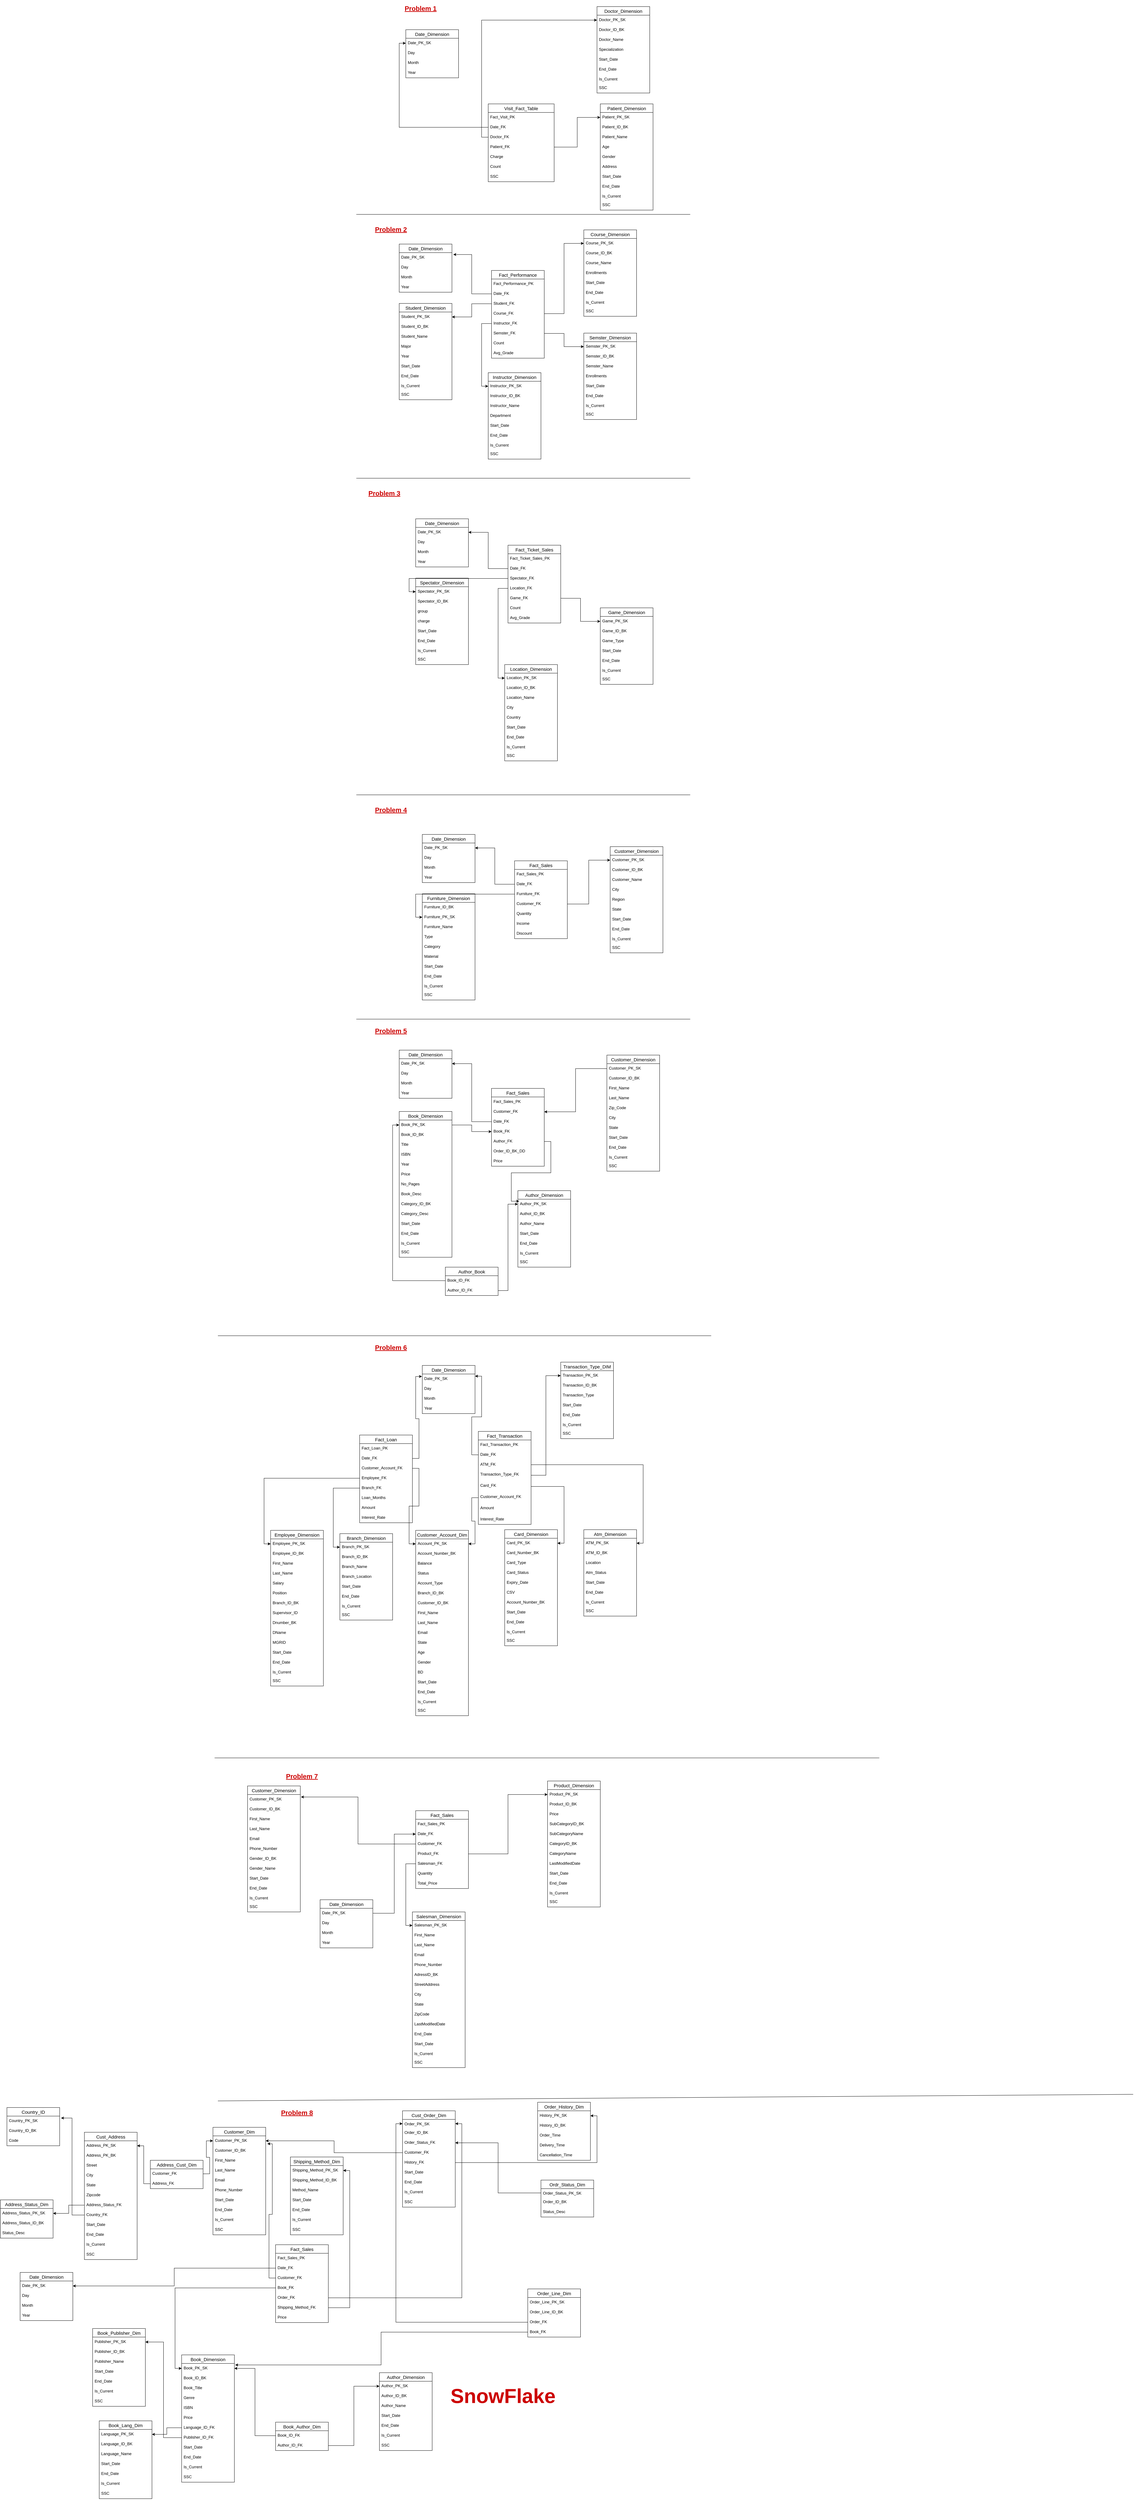 <mxfile version="26.0.1">
  <diagram name="Page-1" id="9f46799a-70d6-7492-0946-bef42562c5a5">
    <mxGraphModel dx="3382" dy="1238" grid="1" gridSize="10" guides="1" tooltips="1" connect="1" arrows="1" fold="1" page="1" pageScale="1" pageWidth="1100" pageHeight="850" background="none" math="0" shadow="0">
      <root>
        <mxCell id="0" />
        <mxCell id="1" parent="0" />
        <mxCell id="glaBqREAnxtBTKNCeuYG-1" value="Visit_Fact_Table" style="swimlane;fontStyle=0;childLayout=stackLayout;horizontal=1;startSize=26;horizontalStack=0;resizeParent=1;resizeParentMax=0;resizeLast=0;collapsible=1;marginBottom=0;align=center;fontSize=14;" vertex="1" parent="1">
          <mxGeometry x="400" y="425" width="200" height="236" as="geometry" />
        </mxCell>
        <mxCell id="glaBqREAnxtBTKNCeuYG-2" value="Fact_Visit_PK" style="text;strokeColor=none;fillColor=none;spacingLeft=4;spacingRight=4;overflow=hidden;rotatable=0;points=[[0,0.5],[1,0.5]];portConstraint=eastwest;fontSize=12;whiteSpace=wrap;html=1;" vertex="1" parent="glaBqREAnxtBTKNCeuYG-1">
          <mxGeometry y="26" width="200" height="30" as="geometry" />
        </mxCell>
        <mxCell id="glaBqREAnxtBTKNCeuYG-3" value="Date_FK" style="text;strokeColor=none;fillColor=none;spacingLeft=4;spacingRight=4;overflow=hidden;rotatable=0;points=[[0,0.5],[1,0.5]];portConstraint=eastwest;fontSize=12;whiteSpace=wrap;html=1;" vertex="1" parent="glaBqREAnxtBTKNCeuYG-1">
          <mxGeometry y="56" width="200" height="30" as="geometry" />
        </mxCell>
        <mxCell id="glaBqREAnxtBTKNCeuYG-4" value="Doctor_FK" style="text;strokeColor=none;fillColor=none;spacingLeft=4;spacingRight=4;overflow=hidden;rotatable=0;points=[[0,0.5],[1,0.5]];portConstraint=eastwest;fontSize=12;whiteSpace=wrap;html=1;" vertex="1" parent="glaBqREAnxtBTKNCeuYG-1">
          <mxGeometry y="86" width="200" height="30" as="geometry" />
        </mxCell>
        <mxCell id="glaBqREAnxtBTKNCeuYG-66" value="Patient_FK" style="text;strokeColor=none;fillColor=none;spacingLeft=4;spacingRight=4;overflow=hidden;rotatable=0;points=[[0,0.5],[1,0.5]];portConstraint=eastwest;fontSize=12;whiteSpace=wrap;html=1;" vertex="1" parent="glaBqREAnxtBTKNCeuYG-1">
          <mxGeometry y="116" width="200" height="30" as="geometry" />
        </mxCell>
        <mxCell id="glaBqREAnxtBTKNCeuYG-37" value="Charge" style="text;strokeColor=none;fillColor=none;spacingLeft=4;spacingRight=4;overflow=hidden;rotatable=0;points=[[0,0.5],[1,0.5]];portConstraint=eastwest;fontSize=12;whiteSpace=wrap;html=1;" vertex="1" parent="glaBqREAnxtBTKNCeuYG-1">
          <mxGeometry y="146" width="200" height="30" as="geometry" />
        </mxCell>
        <mxCell id="glaBqREAnxtBTKNCeuYG-47" value="Count" style="text;strokeColor=none;fillColor=none;spacingLeft=4;spacingRight=4;overflow=hidden;rotatable=0;points=[[0,0.5],[1,0.5]];portConstraint=eastwest;fontSize=12;whiteSpace=wrap;html=1;" vertex="1" parent="glaBqREAnxtBTKNCeuYG-1">
          <mxGeometry y="176" width="200" height="30" as="geometry" />
        </mxCell>
        <mxCell id="glaBqREAnxtBTKNCeuYG-135" value="SSC" style="text;strokeColor=none;fillColor=none;spacingLeft=4;spacingRight=4;overflow=hidden;rotatable=0;points=[[0,0.5],[1,0.5]];portConstraint=eastwest;fontSize=12;whiteSpace=wrap;html=1;" vertex="1" parent="glaBqREAnxtBTKNCeuYG-1">
          <mxGeometry y="206" width="200" height="30" as="geometry" />
        </mxCell>
        <mxCell id="glaBqREAnxtBTKNCeuYG-26" value="Date_Dimension" style="swimlane;fontStyle=0;childLayout=stackLayout;horizontal=1;startSize=26;horizontalStack=0;resizeParent=1;resizeParentMax=0;resizeLast=0;collapsible=1;marginBottom=0;align=center;fontSize=14;" vertex="1" parent="1">
          <mxGeometry x="150" y="200" width="160" height="146" as="geometry" />
        </mxCell>
        <mxCell id="glaBqREAnxtBTKNCeuYG-27" value="Date_PK_SK" style="text;strokeColor=none;fillColor=none;spacingLeft=4;spacingRight=4;overflow=hidden;rotatable=0;points=[[0,0.5],[1,0.5]];portConstraint=eastwest;fontSize=12;whiteSpace=wrap;html=1;" vertex="1" parent="glaBqREAnxtBTKNCeuYG-26">
          <mxGeometry y="26" width="160" height="30" as="geometry" />
        </mxCell>
        <mxCell id="glaBqREAnxtBTKNCeuYG-28" value="Day" style="text;strokeColor=none;fillColor=none;spacingLeft=4;spacingRight=4;overflow=hidden;rotatable=0;points=[[0,0.5],[1,0.5]];portConstraint=eastwest;fontSize=12;whiteSpace=wrap;html=1;" vertex="1" parent="glaBqREAnxtBTKNCeuYG-26">
          <mxGeometry y="56" width="160" height="30" as="geometry" />
        </mxCell>
        <mxCell id="glaBqREAnxtBTKNCeuYG-30" value="Month" style="text;strokeColor=none;fillColor=none;spacingLeft=4;spacingRight=4;overflow=hidden;rotatable=0;points=[[0,0.5],[1,0.5]];portConstraint=eastwest;fontSize=12;whiteSpace=wrap;html=1;" vertex="1" parent="glaBqREAnxtBTKNCeuYG-26">
          <mxGeometry y="86" width="160" height="30" as="geometry" />
        </mxCell>
        <mxCell id="glaBqREAnxtBTKNCeuYG-60" value="Year" style="text;strokeColor=none;fillColor=none;spacingLeft=4;spacingRight=4;overflow=hidden;rotatable=0;points=[[0,0.5],[1,0.5]];portConstraint=eastwest;fontSize=12;whiteSpace=wrap;html=1;" vertex="1" parent="glaBqREAnxtBTKNCeuYG-26">
          <mxGeometry y="116" width="160" height="30" as="geometry" />
        </mxCell>
        <mxCell id="glaBqREAnxtBTKNCeuYG-48" value="Doctor_Dimension" style="swimlane;fontStyle=0;childLayout=stackLayout;horizontal=1;startSize=26;horizontalStack=0;resizeParent=1;resizeParentMax=0;resizeLast=0;collapsible=1;marginBottom=0;align=center;fontSize=14;" vertex="1" parent="1">
          <mxGeometry x="730" y="130" width="160" height="262" as="geometry" />
        </mxCell>
        <mxCell id="glaBqREAnxtBTKNCeuYG-49" value="Doctor_PK_SK" style="text;strokeColor=none;fillColor=none;spacingLeft=4;spacingRight=4;overflow=hidden;rotatable=0;points=[[0,0.5],[1,0.5]];portConstraint=eastwest;fontSize=12;whiteSpace=wrap;html=1;" vertex="1" parent="glaBqREAnxtBTKNCeuYG-48">
          <mxGeometry y="26" width="160" height="30" as="geometry" />
        </mxCell>
        <mxCell id="glaBqREAnxtBTKNCeuYG-50" value="Doctor_ID_BK" style="text;strokeColor=none;fillColor=none;spacingLeft=4;spacingRight=4;overflow=hidden;rotatable=0;points=[[0,0.5],[1,0.5]];portConstraint=eastwest;fontSize=12;whiteSpace=wrap;html=1;" vertex="1" parent="glaBqREAnxtBTKNCeuYG-48">
          <mxGeometry y="56" width="160" height="30" as="geometry" />
        </mxCell>
        <mxCell id="glaBqREAnxtBTKNCeuYG-51" value="Doctor_Name" style="text;strokeColor=none;fillColor=none;spacingLeft=4;spacingRight=4;overflow=hidden;rotatable=0;points=[[0,0.5],[1,0.5]];portConstraint=eastwest;fontSize=12;whiteSpace=wrap;html=1;" vertex="1" parent="glaBqREAnxtBTKNCeuYG-48">
          <mxGeometry y="86" width="160" height="30" as="geometry" />
        </mxCell>
        <mxCell id="glaBqREAnxtBTKNCeuYG-62" value="Specialization" style="text;strokeColor=none;fillColor=none;spacingLeft=4;spacingRight=4;overflow=hidden;rotatable=0;points=[[0,0.5],[1,0.5]];portConstraint=eastwest;fontSize=12;whiteSpace=wrap;html=1;" vertex="1" parent="glaBqREAnxtBTKNCeuYG-48">
          <mxGeometry y="116" width="160" height="30" as="geometry" />
        </mxCell>
        <mxCell id="glaBqREAnxtBTKNCeuYG-77" value="Start_Date" style="text;strokeColor=none;fillColor=none;spacingLeft=4;spacingRight=4;overflow=hidden;rotatable=0;points=[[0,0.5],[1,0.5]];portConstraint=eastwest;fontSize=12;whiteSpace=wrap;html=1;" vertex="1" parent="glaBqREAnxtBTKNCeuYG-48">
          <mxGeometry y="146" width="160" height="30" as="geometry" />
        </mxCell>
        <mxCell id="glaBqREAnxtBTKNCeuYG-78" value="End_Date" style="text;strokeColor=none;fillColor=none;spacingLeft=4;spacingRight=4;overflow=hidden;rotatable=0;points=[[0,0.5],[1,0.5]];portConstraint=eastwest;fontSize=12;whiteSpace=wrap;html=1;" vertex="1" parent="glaBqREAnxtBTKNCeuYG-48">
          <mxGeometry y="176" width="160" height="30" as="geometry" />
        </mxCell>
        <mxCell id="glaBqREAnxtBTKNCeuYG-79" value="Is_Current" style="text;strokeColor=none;fillColor=none;spacingLeft=4;spacingRight=4;overflow=hidden;rotatable=0;points=[[0,0.5],[1,0.5]];portConstraint=eastwest;fontSize=12;whiteSpace=wrap;html=1;" vertex="1" parent="glaBqREAnxtBTKNCeuYG-48">
          <mxGeometry y="206" width="160" height="26" as="geometry" />
        </mxCell>
        <mxCell id="glaBqREAnxtBTKNCeuYG-134" value="SSC" style="text;strokeColor=none;fillColor=none;spacingLeft=4;spacingRight=4;overflow=hidden;rotatable=0;points=[[0,0.5],[1,0.5]];portConstraint=eastwest;fontSize=12;whiteSpace=wrap;html=1;" vertex="1" parent="glaBqREAnxtBTKNCeuYG-48">
          <mxGeometry y="232" width="160" height="30" as="geometry" />
        </mxCell>
        <mxCell id="glaBqREAnxtBTKNCeuYG-52" value="Patient_Dimension" style="swimlane;fontStyle=0;childLayout=stackLayout;horizontal=1;startSize=26;horizontalStack=0;resizeParent=1;resizeParentMax=0;resizeLast=0;collapsible=1;marginBottom=0;align=center;fontSize=14;" vertex="1" parent="1">
          <mxGeometry x="740" y="425" width="160" height="322" as="geometry" />
        </mxCell>
        <mxCell id="glaBqREAnxtBTKNCeuYG-53" value="Patient_PK_SK" style="text;strokeColor=none;fillColor=none;spacingLeft=4;spacingRight=4;overflow=hidden;rotatable=0;points=[[0,0.5],[1,0.5]];portConstraint=eastwest;fontSize=12;whiteSpace=wrap;html=1;" vertex="1" parent="glaBqREAnxtBTKNCeuYG-52">
          <mxGeometry y="26" width="160" height="30" as="geometry" />
        </mxCell>
        <mxCell id="glaBqREAnxtBTKNCeuYG-54" value="Patient_ID_BK" style="text;strokeColor=none;fillColor=none;spacingLeft=4;spacingRight=4;overflow=hidden;rotatable=0;points=[[0,0.5],[1,0.5]];portConstraint=eastwest;fontSize=12;whiteSpace=wrap;html=1;" vertex="1" parent="glaBqREAnxtBTKNCeuYG-52">
          <mxGeometry y="56" width="160" height="30" as="geometry" />
        </mxCell>
        <mxCell id="glaBqREAnxtBTKNCeuYG-55" value="Patient_Name" style="text;strokeColor=none;fillColor=none;spacingLeft=4;spacingRight=4;overflow=hidden;rotatable=0;points=[[0,0.5],[1,0.5]];portConstraint=eastwest;fontSize=12;whiteSpace=wrap;html=1;" vertex="1" parent="glaBqREAnxtBTKNCeuYG-52">
          <mxGeometry y="86" width="160" height="30" as="geometry" />
        </mxCell>
        <mxCell id="glaBqREAnxtBTKNCeuYG-64" value="Age" style="text;strokeColor=none;fillColor=none;spacingLeft=4;spacingRight=4;overflow=hidden;rotatable=0;points=[[0,0.5],[1,0.5]];portConstraint=eastwest;fontSize=12;whiteSpace=wrap;html=1;" vertex="1" parent="glaBqREAnxtBTKNCeuYG-52">
          <mxGeometry y="116" width="160" height="30" as="geometry" />
        </mxCell>
        <mxCell id="glaBqREAnxtBTKNCeuYG-65" value="Gender" style="text;strokeColor=none;fillColor=none;spacingLeft=4;spacingRight=4;overflow=hidden;rotatable=0;points=[[0,0.5],[1,0.5]];portConstraint=eastwest;fontSize=12;whiteSpace=wrap;html=1;" vertex="1" parent="glaBqREAnxtBTKNCeuYG-52">
          <mxGeometry y="146" width="160" height="30" as="geometry" />
        </mxCell>
        <mxCell id="glaBqREAnxtBTKNCeuYG-63" value="Address" style="text;strokeColor=none;fillColor=none;spacingLeft=4;spacingRight=4;overflow=hidden;rotatable=0;points=[[0,0.5],[1,0.5]];portConstraint=eastwest;fontSize=12;whiteSpace=wrap;html=1;" vertex="1" parent="glaBqREAnxtBTKNCeuYG-52">
          <mxGeometry y="176" width="160" height="30" as="geometry" />
        </mxCell>
        <mxCell id="glaBqREAnxtBTKNCeuYG-83" value="Start_Date" style="text;strokeColor=none;fillColor=none;spacingLeft=4;spacingRight=4;overflow=hidden;rotatable=0;points=[[0,0.5],[1,0.5]];portConstraint=eastwest;fontSize=12;whiteSpace=wrap;html=1;" vertex="1" parent="glaBqREAnxtBTKNCeuYG-52">
          <mxGeometry y="206" width="160" height="30" as="geometry" />
        </mxCell>
        <mxCell id="glaBqREAnxtBTKNCeuYG-84" value="End_Date" style="text;strokeColor=none;fillColor=none;spacingLeft=4;spacingRight=4;overflow=hidden;rotatable=0;points=[[0,0.5],[1,0.5]];portConstraint=eastwest;fontSize=12;whiteSpace=wrap;html=1;" vertex="1" parent="glaBqREAnxtBTKNCeuYG-52">
          <mxGeometry y="236" width="160" height="30" as="geometry" />
        </mxCell>
        <mxCell id="glaBqREAnxtBTKNCeuYG-85" value="Is_Current" style="text;strokeColor=none;fillColor=none;spacingLeft=4;spacingRight=4;overflow=hidden;rotatable=0;points=[[0,0.5],[1,0.5]];portConstraint=eastwest;fontSize=12;whiteSpace=wrap;html=1;" vertex="1" parent="glaBqREAnxtBTKNCeuYG-52">
          <mxGeometry y="266" width="160" height="26" as="geometry" />
        </mxCell>
        <mxCell id="glaBqREAnxtBTKNCeuYG-136" value="SSC" style="text;strokeColor=none;fillColor=none;spacingLeft=4;spacingRight=4;overflow=hidden;rotatable=0;points=[[0,0.5],[1,0.5]];portConstraint=eastwest;fontSize=12;whiteSpace=wrap;html=1;" vertex="1" parent="glaBqREAnxtBTKNCeuYG-52">
          <mxGeometry y="292" width="160" height="30" as="geometry" />
        </mxCell>
        <mxCell id="glaBqREAnxtBTKNCeuYG-67" style="edgeStyle=orthogonalEdgeStyle;rounded=0;orthogonalLoop=1;jettySize=auto;html=1;entryX=0;entryY=0.5;entryDx=0;entryDy=0;" edge="1" parent="1" source="glaBqREAnxtBTKNCeuYG-3" target="glaBqREAnxtBTKNCeuYG-27">
          <mxGeometry relative="1" as="geometry" />
        </mxCell>
        <mxCell id="glaBqREAnxtBTKNCeuYG-68" style="edgeStyle=orthogonalEdgeStyle;rounded=0;orthogonalLoop=1;jettySize=auto;html=1;exitX=0;exitY=0.5;exitDx=0;exitDy=0;entryX=0;entryY=0.5;entryDx=0;entryDy=0;" edge="1" parent="1" source="glaBqREAnxtBTKNCeuYG-4" target="glaBqREAnxtBTKNCeuYG-49">
          <mxGeometry relative="1" as="geometry" />
        </mxCell>
        <mxCell id="glaBqREAnxtBTKNCeuYG-69" style="edgeStyle=orthogonalEdgeStyle;rounded=0;orthogonalLoop=1;jettySize=auto;html=1;entryX=0;entryY=0.5;entryDx=0;entryDy=0;" edge="1" parent="1" source="glaBqREAnxtBTKNCeuYG-66" target="glaBqREAnxtBTKNCeuYG-53">
          <mxGeometry relative="1" as="geometry" />
        </mxCell>
        <mxCell id="glaBqREAnxtBTKNCeuYG-70" value="&lt;b&gt;&lt;font style=&quot;font-size: 20px; color: rgb(204, 0, 0);&quot;&gt;&lt;u style=&quot;&quot;&gt;&lt;font style=&quot;&quot;&gt;Problem&lt;/font&gt;&lt;font style=&quot;&quot;&gt; 1&lt;/font&gt;&lt;/u&gt;&lt;/font&gt;&lt;/b&gt;" style="text;html=1;align=center;verticalAlign=middle;whiteSpace=wrap;rounded=0;" vertex="1" parent="1">
          <mxGeometry x="120" y="110" width="150" height="50" as="geometry" />
        </mxCell>
        <mxCell id="glaBqREAnxtBTKNCeuYG-71" value="Fact_Performance" style="swimlane;fontStyle=0;childLayout=stackLayout;horizontal=1;startSize=26;horizontalStack=0;resizeParent=1;resizeParentMax=0;resizeLast=0;collapsible=1;marginBottom=0;align=center;fontSize=14;" vertex="1" parent="1">
          <mxGeometry x="410" y="930" width="160" height="266" as="geometry" />
        </mxCell>
        <mxCell id="glaBqREAnxtBTKNCeuYG-72" value="Fact_Performance_PK" style="text;strokeColor=none;fillColor=none;spacingLeft=4;spacingRight=4;overflow=hidden;rotatable=0;points=[[0,0.5],[1,0.5]];portConstraint=eastwest;fontSize=12;whiteSpace=wrap;html=1;" vertex="1" parent="glaBqREAnxtBTKNCeuYG-71">
          <mxGeometry y="26" width="160" height="30" as="geometry" />
        </mxCell>
        <mxCell id="glaBqREAnxtBTKNCeuYG-210" value="Date_FK" style="text;strokeColor=none;fillColor=none;spacingLeft=4;spacingRight=4;overflow=hidden;rotatable=0;points=[[0,0.5],[1,0.5]];portConstraint=eastwest;fontSize=12;whiteSpace=wrap;html=1;" vertex="1" parent="glaBqREAnxtBTKNCeuYG-71">
          <mxGeometry y="56" width="160" height="30" as="geometry" />
        </mxCell>
        <mxCell id="glaBqREAnxtBTKNCeuYG-141" value="Student_FK" style="text;strokeColor=none;fillColor=none;spacingLeft=4;spacingRight=4;overflow=hidden;rotatable=0;points=[[0,0.5],[1,0.5]];portConstraint=eastwest;fontSize=12;whiteSpace=wrap;html=1;" vertex="1" parent="glaBqREAnxtBTKNCeuYG-71">
          <mxGeometry y="86" width="160" height="30" as="geometry" />
        </mxCell>
        <mxCell id="glaBqREAnxtBTKNCeuYG-74" value="Course_FK" style="text;strokeColor=none;fillColor=none;spacingLeft=4;spacingRight=4;overflow=hidden;rotatable=0;points=[[0,0.5],[1,0.5]];portConstraint=eastwest;fontSize=12;whiteSpace=wrap;html=1;" vertex="1" parent="glaBqREAnxtBTKNCeuYG-71">
          <mxGeometry y="116" width="160" height="30" as="geometry" />
        </mxCell>
        <mxCell id="glaBqREAnxtBTKNCeuYG-130" value="Instructor_FK" style="text;strokeColor=none;fillColor=none;spacingLeft=4;spacingRight=4;overflow=hidden;rotatable=0;points=[[0,0.5],[1,0.5]];portConstraint=eastwest;fontSize=12;whiteSpace=wrap;html=1;" vertex="1" parent="glaBqREAnxtBTKNCeuYG-71">
          <mxGeometry y="146" width="160" height="30" as="geometry" />
        </mxCell>
        <mxCell id="glaBqREAnxtBTKNCeuYG-131" value="Semster_FK" style="text;strokeColor=none;fillColor=none;spacingLeft=4;spacingRight=4;overflow=hidden;rotatable=0;points=[[0,0.5],[1,0.5]];portConstraint=eastwest;fontSize=12;whiteSpace=wrap;html=1;" vertex="1" parent="glaBqREAnxtBTKNCeuYG-71">
          <mxGeometry y="176" width="160" height="30" as="geometry" />
        </mxCell>
        <mxCell id="glaBqREAnxtBTKNCeuYG-132" value="Count" style="text;strokeColor=none;fillColor=none;spacingLeft=4;spacingRight=4;overflow=hidden;rotatable=0;points=[[0,0.5],[1,0.5]];portConstraint=eastwest;fontSize=12;whiteSpace=wrap;html=1;" vertex="1" parent="glaBqREAnxtBTKNCeuYG-71">
          <mxGeometry y="206" width="160" height="30" as="geometry" />
        </mxCell>
        <mxCell id="glaBqREAnxtBTKNCeuYG-133" value="Avg_Grade" style="text;strokeColor=none;fillColor=none;spacingLeft=4;spacingRight=4;overflow=hidden;rotatable=0;points=[[0,0.5],[1,0.5]];portConstraint=eastwest;fontSize=12;whiteSpace=wrap;html=1;" vertex="1" parent="glaBqREAnxtBTKNCeuYG-71">
          <mxGeometry y="236" width="160" height="30" as="geometry" />
        </mxCell>
        <mxCell id="glaBqREAnxtBTKNCeuYG-75" value="" style="endArrow=none;html=1;rounded=0;" edge="1" parent="1">
          <mxGeometry width="50" height="50" relative="1" as="geometry">
            <mxPoint y="760" as="sourcePoint" />
            <mxPoint x="1012.823" y="760" as="targetPoint" />
          </mxGeometry>
        </mxCell>
        <mxCell id="glaBqREAnxtBTKNCeuYG-76" value="&lt;b&gt;&lt;font style=&quot;font-size: 20px; color: rgb(204, 0, 0);&quot;&gt;&lt;u style=&quot;&quot;&gt;&lt;font style=&quot;&quot;&gt;Problem&lt;/font&gt;&lt;font style=&quot;&quot;&gt;&amp;nbsp;2&lt;/font&gt;&lt;/u&gt;&lt;/font&gt;&lt;/b&gt;" style="text;html=1;align=center;verticalAlign=middle;whiteSpace=wrap;rounded=0;" vertex="1" parent="1">
          <mxGeometry x="30" y="780" width="150" height="50" as="geometry" />
        </mxCell>
        <mxCell id="glaBqREAnxtBTKNCeuYG-90" value="Date_Dimension" style="swimlane;fontStyle=0;childLayout=stackLayout;horizontal=1;startSize=26;horizontalStack=0;resizeParent=1;resizeParentMax=0;resizeLast=0;collapsible=1;marginBottom=0;align=center;fontSize=14;" vertex="1" parent="1">
          <mxGeometry x="130" y="850" width="160" height="146" as="geometry" />
        </mxCell>
        <mxCell id="glaBqREAnxtBTKNCeuYG-91" value="Date_PK_SK" style="text;strokeColor=none;fillColor=none;spacingLeft=4;spacingRight=4;overflow=hidden;rotatable=0;points=[[0,0.5],[1,0.5]];portConstraint=eastwest;fontSize=12;whiteSpace=wrap;html=1;" vertex="1" parent="glaBqREAnxtBTKNCeuYG-90">
          <mxGeometry y="26" width="160" height="30" as="geometry" />
        </mxCell>
        <mxCell id="glaBqREAnxtBTKNCeuYG-92" value="Day" style="text;strokeColor=none;fillColor=none;spacingLeft=4;spacingRight=4;overflow=hidden;rotatable=0;points=[[0,0.5],[1,0.5]];portConstraint=eastwest;fontSize=12;whiteSpace=wrap;html=1;" vertex="1" parent="glaBqREAnxtBTKNCeuYG-90">
          <mxGeometry y="56" width="160" height="30" as="geometry" />
        </mxCell>
        <mxCell id="glaBqREAnxtBTKNCeuYG-93" value="Month" style="text;strokeColor=none;fillColor=none;spacingLeft=4;spacingRight=4;overflow=hidden;rotatable=0;points=[[0,0.5],[1,0.5]];portConstraint=eastwest;fontSize=12;whiteSpace=wrap;html=1;" vertex="1" parent="glaBqREAnxtBTKNCeuYG-90">
          <mxGeometry y="86" width="160" height="30" as="geometry" />
        </mxCell>
        <mxCell id="glaBqREAnxtBTKNCeuYG-94" value="Year" style="text;strokeColor=none;fillColor=none;spacingLeft=4;spacingRight=4;overflow=hidden;rotatable=0;points=[[0,0.5],[1,0.5]];portConstraint=eastwest;fontSize=12;whiteSpace=wrap;html=1;" vertex="1" parent="glaBqREAnxtBTKNCeuYG-90">
          <mxGeometry y="116" width="160" height="30" as="geometry" />
        </mxCell>
        <mxCell id="glaBqREAnxtBTKNCeuYG-95" value="Student_Dimension" style="swimlane;fontStyle=0;childLayout=stackLayout;horizontal=1;startSize=26;horizontalStack=0;resizeParent=1;resizeParentMax=0;resizeLast=0;collapsible=1;marginBottom=0;align=center;fontSize=14;" vertex="1" parent="1">
          <mxGeometry x="130" y="1030" width="160" height="292" as="geometry" />
        </mxCell>
        <mxCell id="glaBqREAnxtBTKNCeuYG-96" value="Student_PK_SK" style="text;strokeColor=none;fillColor=none;spacingLeft=4;spacingRight=4;overflow=hidden;rotatable=0;points=[[0,0.5],[1,0.5]];portConstraint=eastwest;fontSize=12;whiteSpace=wrap;html=1;" vertex="1" parent="glaBqREAnxtBTKNCeuYG-95">
          <mxGeometry y="26" width="160" height="30" as="geometry" />
        </mxCell>
        <mxCell id="glaBqREAnxtBTKNCeuYG-97" value="Student_ID_BK" style="text;strokeColor=none;fillColor=none;spacingLeft=4;spacingRight=4;overflow=hidden;rotatable=0;points=[[0,0.5],[1,0.5]];portConstraint=eastwest;fontSize=12;whiteSpace=wrap;html=1;" vertex="1" parent="glaBqREAnxtBTKNCeuYG-95">
          <mxGeometry y="56" width="160" height="30" as="geometry" />
        </mxCell>
        <mxCell id="glaBqREAnxtBTKNCeuYG-98" value="Student_Name" style="text;strokeColor=none;fillColor=none;spacingLeft=4;spacingRight=4;overflow=hidden;rotatable=0;points=[[0,0.5],[1,0.5]];portConstraint=eastwest;fontSize=12;whiteSpace=wrap;html=1;" vertex="1" parent="glaBqREAnxtBTKNCeuYG-95">
          <mxGeometry y="86" width="160" height="30" as="geometry" />
        </mxCell>
        <mxCell id="glaBqREAnxtBTKNCeuYG-101" value="Major" style="text;strokeColor=none;fillColor=none;spacingLeft=4;spacingRight=4;overflow=hidden;rotatable=0;points=[[0,0.5],[1,0.5]];portConstraint=eastwest;fontSize=12;whiteSpace=wrap;html=1;" vertex="1" parent="glaBqREAnxtBTKNCeuYG-95">
          <mxGeometry y="116" width="160" height="30" as="geometry" />
        </mxCell>
        <mxCell id="glaBqREAnxtBTKNCeuYG-102" value="Year" style="text;strokeColor=none;fillColor=none;spacingLeft=4;spacingRight=4;overflow=hidden;rotatable=0;points=[[0,0.5],[1,0.5]];portConstraint=eastwest;fontSize=12;whiteSpace=wrap;html=1;" vertex="1" parent="glaBqREAnxtBTKNCeuYG-95">
          <mxGeometry y="146" width="160" height="30" as="geometry" />
        </mxCell>
        <mxCell id="glaBqREAnxtBTKNCeuYG-127" value="Start_Date" style="text;strokeColor=none;fillColor=none;spacingLeft=4;spacingRight=4;overflow=hidden;rotatable=0;points=[[0,0.5],[1,0.5]];portConstraint=eastwest;fontSize=12;whiteSpace=wrap;html=1;" vertex="1" parent="glaBqREAnxtBTKNCeuYG-95">
          <mxGeometry y="176" width="160" height="30" as="geometry" />
        </mxCell>
        <mxCell id="glaBqREAnxtBTKNCeuYG-128" value="End_Date" style="text;strokeColor=none;fillColor=none;spacingLeft=4;spacingRight=4;overflow=hidden;rotatable=0;points=[[0,0.5],[1,0.5]];portConstraint=eastwest;fontSize=12;whiteSpace=wrap;html=1;" vertex="1" parent="glaBqREAnxtBTKNCeuYG-95">
          <mxGeometry y="206" width="160" height="30" as="geometry" />
        </mxCell>
        <mxCell id="glaBqREAnxtBTKNCeuYG-129" value="Is_Current" style="text;strokeColor=none;fillColor=none;spacingLeft=4;spacingRight=4;overflow=hidden;rotatable=0;points=[[0,0.5],[1,0.5]];portConstraint=eastwest;fontSize=12;whiteSpace=wrap;html=1;" vertex="1" parent="glaBqREAnxtBTKNCeuYG-95">
          <mxGeometry y="236" width="160" height="26" as="geometry" />
        </mxCell>
        <mxCell id="glaBqREAnxtBTKNCeuYG-140" value="SSC" style="text;strokeColor=none;fillColor=none;spacingLeft=4;spacingRight=4;overflow=hidden;rotatable=0;points=[[0,0.5],[1,0.5]];portConstraint=eastwest;fontSize=12;whiteSpace=wrap;html=1;" vertex="1" parent="glaBqREAnxtBTKNCeuYG-95">
          <mxGeometry y="262" width="160" height="30" as="geometry" />
        </mxCell>
        <mxCell id="glaBqREAnxtBTKNCeuYG-104" value="Course_Dimension" style="swimlane;fontStyle=0;childLayout=stackLayout;horizontal=1;startSize=26;horizontalStack=0;resizeParent=1;resizeParentMax=0;resizeLast=0;collapsible=1;marginBottom=0;align=center;fontSize=14;" vertex="1" parent="1">
          <mxGeometry x="690" y="807" width="160" height="262" as="geometry" />
        </mxCell>
        <mxCell id="glaBqREAnxtBTKNCeuYG-105" value="Course_PK_SK" style="text;strokeColor=none;fillColor=none;spacingLeft=4;spacingRight=4;overflow=hidden;rotatable=0;points=[[0,0.5],[1,0.5]];portConstraint=eastwest;fontSize=12;whiteSpace=wrap;html=1;" vertex="1" parent="glaBqREAnxtBTKNCeuYG-104">
          <mxGeometry y="26" width="160" height="30" as="geometry" />
        </mxCell>
        <mxCell id="glaBqREAnxtBTKNCeuYG-106" value="Course_ID_BK" style="text;strokeColor=none;fillColor=none;spacingLeft=4;spacingRight=4;overflow=hidden;rotatable=0;points=[[0,0.5],[1,0.5]];portConstraint=eastwest;fontSize=12;whiteSpace=wrap;html=1;" vertex="1" parent="glaBqREAnxtBTKNCeuYG-104">
          <mxGeometry y="56" width="160" height="30" as="geometry" />
        </mxCell>
        <mxCell id="glaBqREAnxtBTKNCeuYG-107" value="Course_Name" style="text;strokeColor=none;fillColor=none;spacingLeft=4;spacingRight=4;overflow=hidden;rotatable=0;points=[[0,0.5],[1,0.5]];portConstraint=eastwest;fontSize=12;whiteSpace=wrap;html=1;" vertex="1" parent="glaBqREAnxtBTKNCeuYG-104">
          <mxGeometry y="86" width="160" height="30" as="geometry" />
        </mxCell>
        <mxCell id="glaBqREAnxtBTKNCeuYG-100" value="Enrollments" style="text;strokeColor=none;fillColor=none;spacingLeft=4;spacingRight=4;overflow=hidden;rotatable=0;points=[[0,0.5],[1,0.5]];portConstraint=eastwest;fontSize=12;whiteSpace=wrap;html=1;" vertex="1" parent="glaBqREAnxtBTKNCeuYG-104">
          <mxGeometry y="116" width="160" height="30" as="geometry" />
        </mxCell>
        <mxCell id="glaBqREAnxtBTKNCeuYG-121" value="Start_Date" style="text;strokeColor=none;fillColor=none;spacingLeft=4;spacingRight=4;overflow=hidden;rotatable=0;points=[[0,0.5],[1,0.5]];portConstraint=eastwest;fontSize=12;whiteSpace=wrap;html=1;" vertex="1" parent="glaBqREAnxtBTKNCeuYG-104">
          <mxGeometry y="146" width="160" height="30" as="geometry" />
        </mxCell>
        <mxCell id="glaBqREAnxtBTKNCeuYG-122" value="End_Date" style="text;strokeColor=none;fillColor=none;spacingLeft=4;spacingRight=4;overflow=hidden;rotatable=0;points=[[0,0.5],[1,0.5]];portConstraint=eastwest;fontSize=12;whiteSpace=wrap;html=1;" vertex="1" parent="glaBqREAnxtBTKNCeuYG-104">
          <mxGeometry y="176" width="160" height="30" as="geometry" />
        </mxCell>
        <mxCell id="glaBqREAnxtBTKNCeuYG-123" value="Is_Current" style="text;strokeColor=none;fillColor=none;spacingLeft=4;spacingRight=4;overflow=hidden;rotatable=0;points=[[0,0.5],[1,0.5]];portConstraint=eastwest;fontSize=12;whiteSpace=wrap;html=1;" vertex="1" parent="glaBqREAnxtBTKNCeuYG-104">
          <mxGeometry y="206" width="160" height="26" as="geometry" />
        </mxCell>
        <mxCell id="glaBqREAnxtBTKNCeuYG-137" value="SSC" style="text;strokeColor=none;fillColor=none;spacingLeft=4;spacingRight=4;overflow=hidden;rotatable=0;points=[[0,0.5],[1,0.5]];portConstraint=eastwest;fontSize=12;whiteSpace=wrap;html=1;" vertex="1" parent="glaBqREAnxtBTKNCeuYG-104">
          <mxGeometry y="232" width="160" height="30" as="geometry" />
        </mxCell>
        <mxCell id="glaBqREAnxtBTKNCeuYG-108" value="Semster_Dimension" style="swimlane;fontStyle=0;childLayout=stackLayout;horizontal=1;startSize=26;horizontalStack=0;resizeParent=1;resizeParentMax=0;resizeLast=0;collapsible=1;marginBottom=0;align=center;fontSize=14;" vertex="1" parent="1">
          <mxGeometry x="690" y="1120" width="160" height="262" as="geometry" />
        </mxCell>
        <mxCell id="glaBqREAnxtBTKNCeuYG-109" value="Semster_PK_SK" style="text;strokeColor=none;fillColor=none;spacingLeft=4;spacingRight=4;overflow=hidden;rotatable=0;points=[[0,0.5],[1,0.5]];portConstraint=eastwest;fontSize=12;whiteSpace=wrap;html=1;" vertex="1" parent="glaBqREAnxtBTKNCeuYG-108">
          <mxGeometry y="26" width="160" height="30" as="geometry" />
        </mxCell>
        <mxCell id="glaBqREAnxtBTKNCeuYG-110" value="Semster_ID_BK" style="text;strokeColor=none;fillColor=none;spacingLeft=4;spacingRight=4;overflow=hidden;rotatable=0;points=[[0,0.5],[1,0.5]];portConstraint=eastwest;fontSize=12;whiteSpace=wrap;html=1;" vertex="1" parent="glaBqREAnxtBTKNCeuYG-108">
          <mxGeometry y="56" width="160" height="30" as="geometry" />
        </mxCell>
        <mxCell id="glaBqREAnxtBTKNCeuYG-111" value="Semster_Name" style="text;strokeColor=none;fillColor=none;spacingLeft=4;spacingRight=4;overflow=hidden;rotatable=0;points=[[0,0.5],[1,0.5]];portConstraint=eastwest;fontSize=12;whiteSpace=wrap;html=1;" vertex="1" parent="glaBqREAnxtBTKNCeuYG-108">
          <mxGeometry y="86" width="160" height="30" as="geometry" />
        </mxCell>
        <mxCell id="glaBqREAnxtBTKNCeuYG-112" value="Enrollments" style="text;strokeColor=none;fillColor=none;spacingLeft=4;spacingRight=4;overflow=hidden;rotatable=0;points=[[0,0.5],[1,0.5]];portConstraint=eastwest;fontSize=12;whiteSpace=wrap;html=1;" vertex="1" parent="glaBqREAnxtBTKNCeuYG-108">
          <mxGeometry y="116" width="160" height="30" as="geometry" />
        </mxCell>
        <mxCell id="glaBqREAnxtBTKNCeuYG-118" value="Start_Date" style="text;strokeColor=none;fillColor=none;spacingLeft=4;spacingRight=4;overflow=hidden;rotatable=0;points=[[0,0.5],[1,0.5]];portConstraint=eastwest;fontSize=12;whiteSpace=wrap;html=1;" vertex="1" parent="glaBqREAnxtBTKNCeuYG-108">
          <mxGeometry y="146" width="160" height="30" as="geometry" />
        </mxCell>
        <mxCell id="glaBqREAnxtBTKNCeuYG-119" value="End_Date" style="text;strokeColor=none;fillColor=none;spacingLeft=4;spacingRight=4;overflow=hidden;rotatable=0;points=[[0,0.5],[1,0.5]];portConstraint=eastwest;fontSize=12;whiteSpace=wrap;html=1;" vertex="1" parent="glaBqREAnxtBTKNCeuYG-108">
          <mxGeometry y="176" width="160" height="30" as="geometry" />
        </mxCell>
        <mxCell id="glaBqREAnxtBTKNCeuYG-120" value="Is_Current" style="text;strokeColor=none;fillColor=none;spacingLeft=4;spacingRight=4;overflow=hidden;rotatable=0;points=[[0,0.5],[1,0.5]];portConstraint=eastwest;fontSize=12;whiteSpace=wrap;html=1;" vertex="1" parent="glaBqREAnxtBTKNCeuYG-108">
          <mxGeometry y="206" width="160" height="26" as="geometry" />
        </mxCell>
        <mxCell id="glaBqREAnxtBTKNCeuYG-138" value="SSC" style="text;strokeColor=none;fillColor=none;spacingLeft=4;spacingRight=4;overflow=hidden;rotatable=0;points=[[0,0.5],[1,0.5]];portConstraint=eastwest;fontSize=12;whiteSpace=wrap;html=1;" vertex="1" parent="glaBqREAnxtBTKNCeuYG-108">
          <mxGeometry y="232" width="160" height="30" as="geometry" />
        </mxCell>
        <mxCell id="glaBqREAnxtBTKNCeuYG-113" value="Instructor_Dimension" style="swimlane;fontStyle=0;childLayout=stackLayout;horizontal=1;startSize=26;horizontalStack=0;resizeParent=1;resizeParentMax=0;resizeLast=0;collapsible=1;marginBottom=0;align=center;fontSize=14;" vertex="1" parent="1">
          <mxGeometry x="400" y="1240" width="160" height="262" as="geometry" />
        </mxCell>
        <mxCell id="glaBqREAnxtBTKNCeuYG-114" value="Instructor_PK_SK" style="text;strokeColor=none;fillColor=none;spacingLeft=4;spacingRight=4;overflow=hidden;rotatable=0;points=[[0,0.5],[1,0.5]];portConstraint=eastwest;fontSize=12;whiteSpace=wrap;html=1;" vertex="1" parent="glaBqREAnxtBTKNCeuYG-113">
          <mxGeometry y="26" width="160" height="30" as="geometry" />
        </mxCell>
        <mxCell id="glaBqREAnxtBTKNCeuYG-115" value="Instructor_ID_BK" style="text;strokeColor=none;fillColor=none;spacingLeft=4;spacingRight=4;overflow=hidden;rotatable=0;points=[[0,0.5],[1,0.5]];portConstraint=eastwest;fontSize=12;whiteSpace=wrap;html=1;" vertex="1" parent="glaBqREAnxtBTKNCeuYG-113">
          <mxGeometry y="56" width="160" height="30" as="geometry" />
        </mxCell>
        <mxCell id="glaBqREAnxtBTKNCeuYG-116" value="Instructor_Name" style="text;strokeColor=none;fillColor=none;spacingLeft=4;spacingRight=4;overflow=hidden;rotatable=0;points=[[0,0.5],[1,0.5]];portConstraint=eastwest;fontSize=12;whiteSpace=wrap;html=1;" vertex="1" parent="glaBqREAnxtBTKNCeuYG-113">
          <mxGeometry y="86" width="160" height="30" as="geometry" />
        </mxCell>
        <mxCell id="glaBqREAnxtBTKNCeuYG-117" value="Department" style="text;strokeColor=none;fillColor=none;spacingLeft=4;spacingRight=4;overflow=hidden;rotatable=0;points=[[0,0.5],[1,0.5]];portConstraint=eastwest;fontSize=12;whiteSpace=wrap;html=1;" vertex="1" parent="glaBqREAnxtBTKNCeuYG-113">
          <mxGeometry y="116" width="160" height="30" as="geometry" />
        </mxCell>
        <mxCell id="glaBqREAnxtBTKNCeuYG-124" value="Start_Date" style="text;strokeColor=none;fillColor=none;spacingLeft=4;spacingRight=4;overflow=hidden;rotatable=0;points=[[0,0.5],[1,0.5]];portConstraint=eastwest;fontSize=12;whiteSpace=wrap;html=1;" vertex="1" parent="glaBqREAnxtBTKNCeuYG-113">
          <mxGeometry y="146" width="160" height="30" as="geometry" />
        </mxCell>
        <mxCell id="glaBqREAnxtBTKNCeuYG-125" value="End_Date" style="text;strokeColor=none;fillColor=none;spacingLeft=4;spacingRight=4;overflow=hidden;rotatable=0;points=[[0,0.5],[1,0.5]];portConstraint=eastwest;fontSize=12;whiteSpace=wrap;html=1;" vertex="1" parent="glaBqREAnxtBTKNCeuYG-113">
          <mxGeometry y="176" width="160" height="30" as="geometry" />
        </mxCell>
        <mxCell id="glaBqREAnxtBTKNCeuYG-126" value="Is_Current" style="text;strokeColor=none;fillColor=none;spacingLeft=4;spacingRight=4;overflow=hidden;rotatable=0;points=[[0,0.5],[1,0.5]];portConstraint=eastwest;fontSize=12;whiteSpace=wrap;html=1;" vertex="1" parent="glaBqREAnxtBTKNCeuYG-113">
          <mxGeometry y="206" width="160" height="26" as="geometry" />
        </mxCell>
        <mxCell id="glaBqREAnxtBTKNCeuYG-139" value="SSC" style="text;strokeColor=none;fillColor=none;spacingLeft=4;spacingRight=4;overflow=hidden;rotatable=0;points=[[0,0.5],[1,0.5]];portConstraint=eastwest;fontSize=12;whiteSpace=wrap;html=1;" vertex="1" parent="glaBqREAnxtBTKNCeuYG-113">
          <mxGeometry y="232" width="160" height="30" as="geometry" />
        </mxCell>
        <mxCell id="glaBqREAnxtBTKNCeuYG-142" style="edgeStyle=orthogonalEdgeStyle;rounded=0;orthogonalLoop=1;jettySize=auto;html=1;entryX=1;entryY=0.5;entryDx=0;entryDy=0;" edge="1" parent="1" source="glaBqREAnxtBTKNCeuYG-141" target="glaBqREAnxtBTKNCeuYG-96">
          <mxGeometry relative="1" as="geometry" />
        </mxCell>
        <mxCell id="glaBqREAnxtBTKNCeuYG-143" style="edgeStyle=orthogonalEdgeStyle;rounded=0;orthogonalLoop=1;jettySize=auto;html=1;entryX=0;entryY=0.5;entryDx=0;entryDy=0;" edge="1" parent="1" source="glaBqREAnxtBTKNCeuYG-74" target="glaBqREAnxtBTKNCeuYG-105">
          <mxGeometry relative="1" as="geometry" />
        </mxCell>
        <mxCell id="glaBqREAnxtBTKNCeuYG-144" style="edgeStyle=orthogonalEdgeStyle;rounded=0;orthogonalLoop=1;jettySize=auto;html=1;entryX=0;entryY=0.5;entryDx=0;entryDy=0;" edge="1" parent="1" source="glaBqREAnxtBTKNCeuYG-130" target="glaBqREAnxtBTKNCeuYG-114">
          <mxGeometry relative="1" as="geometry" />
        </mxCell>
        <mxCell id="glaBqREAnxtBTKNCeuYG-145" style="edgeStyle=orthogonalEdgeStyle;rounded=0;orthogonalLoop=1;jettySize=auto;html=1;entryX=0;entryY=0.5;entryDx=0;entryDy=0;" edge="1" parent="1" source="glaBqREAnxtBTKNCeuYG-131" target="glaBqREAnxtBTKNCeuYG-109">
          <mxGeometry relative="1" as="geometry" />
        </mxCell>
        <mxCell id="glaBqREAnxtBTKNCeuYG-146" value="" style="endArrow=none;html=1;rounded=0;" edge="1" parent="1">
          <mxGeometry width="50" height="50" relative="1" as="geometry">
            <mxPoint y="1560" as="sourcePoint" />
            <mxPoint x="1012.823" y="1560" as="targetPoint" />
          </mxGeometry>
        </mxCell>
        <mxCell id="glaBqREAnxtBTKNCeuYG-148" value="&lt;b&gt;&lt;font style=&quot;font-size: 20px; color: rgb(204, 0, 0);&quot;&gt;&lt;u style=&quot;&quot;&gt;&lt;font style=&quot;&quot;&gt;Problem&lt;/font&gt;&lt;font style=&quot;&quot;&gt;&amp;nbsp;4&lt;/font&gt;&lt;/u&gt;&lt;/font&gt;&lt;/b&gt;" style="text;html=1;align=center;verticalAlign=middle;whiteSpace=wrap;rounded=0;" vertex="1" parent="1">
          <mxGeometry x="30" y="2540" width="150" height="50" as="geometry" />
        </mxCell>
        <mxCell id="glaBqREAnxtBTKNCeuYG-149" value="Fact_Ticket_Sales" style="swimlane;fontStyle=0;childLayout=stackLayout;horizontal=1;startSize=26;horizontalStack=0;resizeParent=1;resizeParentMax=0;resizeLast=0;collapsible=1;marginBottom=0;align=center;fontSize=14;" vertex="1" parent="1">
          <mxGeometry x="460" y="1763" width="160" height="236" as="geometry" />
        </mxCell>
        <mxCell id="glaBqREAnxtBTKNCeuYG-150" value="Fact_Ticket_Sales_PK" style="text;strokeColor=none;fillColor=none;spacingLeft=4;spacingRight=4;overflow=hidden;rotatable=0;points=[[0,0.5],[1,0.5]];portConstraint=eastwest;fontSize=12;whiteSpace=wrap;html=1;" vertex="1" parent="glaBqREAnxtBTKNCeuYG-149">
          <mxGeometry y="26" width="160" height="30" as="geometry" />
        </mxCell>
        <mxCell id="glaBqREAnxtBTKNCeuYG-207" value="Date_FK" style="text;strokeColor=none;fillColor=none;spacingLeft=4;spacingRight=4;overflow=hidden;rotatable=0;points=[[0,0.5],[1,0.5]];portConstraint=eastwest;fontSize=12;whiteSpace=wrap;html=1;" vertex="1" parent="glaBqREAnxtBTKNCeuYG-149">
          <mxGeometry y="56" width="160" height="30" as="geometry" />
        </mxCell>
        <mxCell id="glaBqREAnxtBTKNCeuYG-151" value="Spectator_FK" style="text;strokeColor=none;fillColor=none;spacingLeft=4;spacingRight=4;overflow=hidden;rotatable=0;points=[[0,0.5],[1,0.5]];portConstraint=eastwest;fontSize=12;whiteSpace=wrap;html=1;" vertex="1" parent="glaBqREAnxtBTKNCeuYG-149">
          <mxGeometry y="86" width="160" height="30" as="geometry" />
        </mxCell>
        <mxCell id="glaBqREAnxtBTKNCeuYG-153" value="Location_FK" style="text;strokeColor=none;fillColor=none;spacingLeft=4;spacingRight=4;overflow=hidden;rotatable=0;points=[[0,0.5],[1,0.5]];portConstraint=eastwest;fontSize=12;whiteSpace=wrap;html=1;" vertex="1" parent="glaBqREAnxtBTKNCeuYG-149">
          <mxGeometry y="116" width="160" height="30" as="geometry" />
        </mxCell>
        <mxCell id="glaBqREAnxtBTKNCeuYG-154" value="Game_FK" style="text;strokeColor=none;fillColor=none;spacingLeft=4;spacingRight=4;overflow=hidden;rotatable=0;points=[[0,0.5],[1,0.5]];portConstraint=eastwest;fontSize=12;whiteSpace=wrap;html=1;" vertex="1" parent="glaBqREAnxtBTKNCeuYG-149">
          <mxGeometry y="146" width="160" height="30" as="geometry" />
        </mxCell>
        <mxCell id="glaBqREAnxtBTKNCeuYG-155" value="Count" style="text;strokeColor=none;fillColor=none;spacingLeft=4;spacingRight=4;overflow=hidden;rotatable=0;points=[[0,0.5],[1,0.5]];portConstraint=eastwest;fontSize=12;whiteSpace=wrap;html=1;" vertex="1" parent="glaBqREAnxtBTKNCeuYG-149">
          <mxGeometry y="176" width="160" height="30" as="geometry" />
        </mxCell>
        <mxCell id="glaBqREAnxtBTKNCeuYG-156" value="Avg_Grade" style="text;strokeColor=none;fillColor=none;spacingLeft=4;spacingRight=4;overflow=hidden;rotatable=0;points=[[0,0.5],[1,0.5]];portConstraint=eastwest;fontSize=12;whiteSpace=wrap;html=1;" vertex="1" parent="glaBqREAnxtBTKNCeuYG-149">
          <mxGeometry y="206" width="160" height="30" as="geometry" />
        </mxCell>
        <mxCell id="glaBqREAnxtBTKNCeuYG-157" value="Date_Dimension" style="swimlane;fontStyle=0;childLayout=stackLayout;horizontal=1;startSize=26;horizontalStack=0;resizeParent=1;resizeParentMax=0;resizeLast=0;collapsible=1;marginBottom=0;align=center;fontSize=14;" vertex="1" parent="1">
          <mxGeometry x="180" y="1683" width="160" height="146" as="geometry" />
        </mxCell>
        <mxCell id="glaBqREAnxtBTKNCeuYG-158" value="Date_PK_SK" style="text;strokeColor=none;fillColor=none;spacingLeft=4;spacingRight=4;overflow=hidden;rotatable=0;points=[[0,0.5],[1,0.5]];portConstraint=eastwest;fontSize=12;whiteSpace=wrap;html=1;" vertex="1" parent="glaBqREAnxtBTKNCeuYG-157">
          <mxGeometry y="26" width="160" height="30" as="geometry" />
        </mxCell>
        <mxCell id="glaBqREAnxtBTKNCeuYG-159" value="Day" style="text;strokeColor=none;fillColor=none;spacingLeft=4;spacingRight=4;overflow=hidden;rotatable=0;points=[[0,0.5],[1,0.5]];portConstraint=eastwest;fontSize=12;whiteSpace=wrap;html=1;" vertex="1" parent="glaBqREAnxtBTKNCeuYG-157">
          <mxGeometry y="56" width="160" height="30" as="geometry" />
        </mxCell>
        <mxCell id="glaBqREAnxtBTKNCeuYG-160" value="Month" style="text;strokeColor=none;fillColor=none;spacingLeft=4;spacingRight=4;overflow=hidden;rotatable=0;points=[[0,0.5],[1,0.5]];portConstraint=eastwest;fontSize=12;whiteSpace=wrap;html=1;" vertex="1" parent="glaBqREAnxtBTKNCeuYG-157">
          <mxGeometry y="86" width="160" height="30" as="geometry" />
        </mxCell>
        <mxCell id="glaBqREAnxtBTKNCeuYG-161" value="Year" style="text;strokeColor=none;fillColor=none;spacingLeft=4;spacingRight=4;overflow=hidden;rotatable=0;points=[[0,0.5],[1,0.5]];portConstraint=eastwest;fontSize=12;whiteSpace=wrap;html=1;" vertex="1" parent="glaBqREAnxtBTKNCeuYG-157">
          <mxGeometry y="116" width="160" height="30" as="geometry" />
        </mxCell>
        <mxCell id="glaBqREAnxtBTKNCeuYG-162" value="Spectator_Dimension" style="swimlane;fontStyle=0;childLayout=stackLayout;horizontal=1;startSize=26;horizontalStack=0;resizeParent=1;resizeParentMax=0;resizeLast=0;collapsible=1;marginBottom=0;align=center;fontSize=14;" vertex="1" parent="1">
          <mxGeometry x="180" y="1863" width="160" height="262" as="geometry" />
        </mxCell>
        <mxCell id="glaBqREAnxtBTKNCeuYG-163" value="Spectator_PK_SK" style="text;strokeColor=none;fillColor=none;spacingLeft=4;spacingRight=4;overflow=hidden;rotatable=0;points=[[0,0.5],[1,0.5]];portConstraint=eastwest;fontSize=12;whiteSpace=wrap;html=1;" vertex="1" parent="glaBqREAnxtBTKNCeuYG-162">
          <mxGeometry y="26" width="160" height="30" as="geometry" />
        </mxCell>
        <mxCell id="glaBqREAnxtBTKNCeuYG-164" value="Spectator_ID_BK" style="text;strokeColor=none;fillColor=none;spacingLeft=4;spacingRight=4;overflow=hidden;rotatable=0;points=[[0,0.5],[1,0.5]];portConstraint=eastwest;fontSize=12;whiteSpace=wrap;html=1;" vertex="1" parent="glaBqREAnxtBTKNCeuYG-162">
          <mxGeometry y="56" width="160" height="30" as="geometry" />
        </mxCell>
        <mxCell id="glaBqREAnxtBTKNCeuYG-165" value="group" style="text;strokeColor=none;fillColor=none;spacingLeft=4;spacingRight=4;overflow=hidden;rotatable=0;points=[[0,0.5],[1,0.5]];portConstraint=eastwest;fontSize=12;whiteSpace=wrap;html=1;" vertex="1" parent="glaBqREAnxtBTKNCeuYG-162">
          <mxGeometry y="86" width="160" height="30" as="geometry" />
        </mxCell>
        <mxCell id="glaBqREAnxtBTKNCeuYG-166" value="charge" style="text;strokeColor=none;fillColor=none;spacingLeft=4;spacingRight=4;overflow=hidden;rotatable=0;points=[[0,0.5],[1,0.5]];portConstraint=eastwest;fontSize=12;whiteSpace=wrap;html=1;" vertex="1" parent="glaBqREAnxtBTKNCeuYG-162">
          <mxGeometry y="116" width="160" height="30" as="geometry" />
        </mxCell>
        <mxCell id="glaBqREAnxtBTKNCeuYG-168" value="Start_Date" style="text;strokeColor=none;fillColor=none;spacingLeft=4;spacingRight=4;overflow=hidden;rotatable=0;points=[[0,0.5],[1,0.5]];portConstraint=eastwest;fontSize=12;whiteSpace=wrap;html=1;" vertex="1" parent="glaBqREAnxtBTKNCeuYG-162">
          <mxGeometry y="146" width="160" height="30" as="geometry" />
        </mxCell>
        <mxCell id="glaBqREAnxtBTKNCeuYG-169" value="End_Date" style="text;strokeColor=none;fillColor=none;spacingLeft=4;spacingRight=4;overflow=hidden;rotatable=0;points=[[0,0.5],[1,0.5]];portConstraint=eastwest;fontSize=12;whiteSpace=wrap;html=1;" vertex="1" parent="glaBqREAnxtBTKNCeuYG-162">
          <mxGeometry y="176" width="160" height="30" as="geometry" />
        </mxCell>
        <mxCell id="glaBqREAnxtBTKNCeuYG-170" value="Is_Current" style="text;strokeColor=none;fillColor=none;spacingLeft=4;spacingRight=4;overflow=hidden;rotatable=0;points=[[0,0.5],[1,0.5]];portConstraint=eastwest;fontSize=12;whiteSpace=wrap;html=1;" vertex="1" parent="glaBqREAnxtBTKNCeuYG-162">
          <mxGeometry y="206" width="160" height="26" as="geometry" />
        </mxCell>
        <mxCell id="glaBqREAnxtBTKNCeuYG-171" value="SSC" style="text;strokeColor=none;fillColor=none;spacingLeft=4;spacingRight=4;overflow=hidden;rotatable=0;points=[[0,0.5],[1,0.5]];portConstraint=eastwest;fontSize=12;whiteSpace=wrap;html=1;" vertex="1" parent="glaBqREAnxtBTKNCeuYG-162">
          <mxGeometry y="232" width="160" height="30" as="geometry" />
        </mxCell>
        <mxCell id="glaBqREAnxtBTKNCeuYG-181" value="Game_Dimension" style="swimlane;fontStyle=0;childLayout=stackLayout;horizontal=1;startSize=26;horizontalStack=0;resizeParent=1;resizeParentMax=0;resizeLast=0;collapsible=1;marginBottom=0;align=center;fontSize=14;" vertex="1" parent="1">
          <mxGeometry x="740" y="1953" width="160" height="232" as="geometry" />
        </mxCell>
        <mxCell id="glaBqREAnxtBTKNCeuYG-182" value="Game_PK_SK" style="text;strokeColor=none;fillColor=none;spacingLeft=4;spacingRight=4;overflow=hidden;rotatable=0;points=[[0,0.5],[1,0.5]];portConstraint=eastwest;fontSize=12;whiteSpace=wrap;html=1;" vertex="1" parent="glaBqREAnxtBTKNCeuYG-181">
          <mxGeometry y="26" width="160" height="30" as="geometry" />
        </mxCell>
        <mxCell id="glaBqREAnxtBTKNCeuYG-183" value="Game_ID_BK" style="text;strokeColor=none;fillColor=none;spacingLeft=4;spacingRight=4;overflow=hidden;rotatable=0;points=[[0,0.5],[1,0.5]];portConstraint=eastwest;fontSize=12;whiteSpace=wrap;html=1;" vertex="1" parent="glaBqREAnxtBTKNCeuYG-181">
          <mxGeometry y="56" width="160" height="30" as="geometry" />
        </mxCell>
        <mxCell id="glaBqREAnxtBTKNCeuYG-184" value="Game_Type" style="text;strokeColor=none;fillColor=none;spacingLeft=4;spacingRight=4;overflow=hidden;rotatable=0;points=[[0,0.5],[1,0.5]];portConstraint=eastwest;fontSize=12;whiteSpace=wrap;html=1;" vertex="1" parent="glaBqREAnxtBTKNCeuYG-181">
          <mxGeometry y="86" width="160" height="30" as="geometry" />
        </mxCell>
        <mxCell id="glaBqREAnxtBTKNCeuYG-186" value="Start_Date" style="text;strokeColor=none;fillColor=none;spacingLeft=4;spacingRight=4;overflow=hidden;rotatable=0;points=[[0,0.5],[1,0.5]];portConstraint=eastwest;fontSize=12;whiteSpace=wrap;html=1;" vertex="1" parent="glaBqREAnxtBTKNCeuYG-181">
          <mxGeometry y="116" width="160" height="30" as="geometry" />
        </mxCell>
        <mxCell id="glaBqREAnxtBTKNCeuYG-187" value="End_Date" style="text;strokeColor=none;fillColor=none;spacingLeft=4;spacingRight=4;overflow=hidden;rotatable=0;points=[[0,0.5],[1,0.5]];portConstraint=eastwest;fontSize=12;whiteSpace=wrap;html=1;" vertex="1" parent="glaBqREAnxtBTKNCeuYG-181">
          <mxGeometry y="146" width="160" height="30" as="geometry" />
        </mxCell>
        <mxCell id="glaBqREAnxtBTKNCeuYG-188" value="Is_Current" style="text;strokeColor=none;fillColor=none;spacingLeft=4;spacingRight=4;overflow=hidden;rotatable=0;points=[[0,0.5],[1,0.5]];portConstraint=eastwest;fontSize=12;whiteSpace=wrap;html=1;" vertex="1" parent="glaBqREAnxtBTKNCeuYG-181">
          <mxGeometry y="176" width="160" height="26" as="geometry" />
        </mxCell>
        <mxCell id="glaBqREAnxtBTKNCeuYG-189" value="SSC" style="text;strokeColor=none;fillColor=none;spacingLeft=4;spacingRight=4;overflow=hidden;rotatable=0;points=[[0,0.5],[1,0.5]];portConstraint=eastwest;fontSize=12;whiteSpace=wrap;html=1;" vertex="1" parent="glaBqREAnxtBTKNCeuYG-181">
          <mxGeometry y="202" width="160" height="30" as="geometry" />
        </mxCell>
        <mxCell id="glaBqREAnxtBTKNCeuYG-190" value="Location_Dimension" style="swimlane;fontStyle=0;childLayout=stackLayout;horizontal=1;startSize=26;horizontalStack=0;resizeParent=1;resizeParentMax=0;resizeLast=0;collapsible=1;marginBottom=0;align=center;fontSize=14;" vertex="1" parent="1">
          <mxGeometry x="450" y="2125" width="160" height="292" as="geometry" />
        </mxCell>
        <mxCell id="glaBqREAnxtBTKNCeuYG-191" value="Location_PK_SK" style="text;strokeColor=none;fillColor=none;spacingLeft=4;spacingRight=4;overflow=hidden;rotatable=0;points=[[0,0.5],[1,0.5]];portConstraint=eastwest;fontSize=12;whiteSpace=wrap;html=1;" vertex="1" parent="glaBqREAnxtBTKNCeuYG-190">
          <mxGeometry y="26" width="160" height="30" as="geometry" />
        </mxCell>
        <mxCell id="glaBqREAnxtBTKNCeuYG-192" value="Location_ID_BK" style="text;strokeColor=none;fillColor=none;spacingLeft=4;spacingRight=4;overflow=hidden;rotatable=0;points=[[0,0.5],[1,0.5]];portConstraint=eastwest;fontSize=12;whiteSpace=wrap;html=1;" vertex="1" parent="glaBqREAnxtBTKNCeuYG-190">
          <mxGeometry y="56" width="160" height="30" as="geometry" />
        </mxCell>
        <mxCell id="glaBqREAnxtBTKNCeuYG-193" value="Location_Name" style="text;strokeColor=none;fillColor=none;spacingLeft=4;spacingRight=4;overflow=hidden;rotatable=0;points=[[0,0.5],[1,0.5]];portConstraint=eastwest;fontSize=12;whiteSpace=wrap;html=1;" vertex="1" parent="glaBqREAnxtBTKNCeuYG-190">
          <mxGeometry y="86" width="160" height="30" as="geometry" />
        </mxCell>
        <mxCell id="glaBqREAnxtBTKNCeuYG-194" value="City" style="text;strokeColor=none;fillColor=none;spacingLeft=4;spacingRight=4;overflow=hidden;rotatable=0;points=[[0,0.5],[1,0.5]];portConstraint=eastwest;fontSize=12;whiteSpace=wrap;html=1;" vertex="1" parent="glaBqREAnxtBTKNCeuYG-190">
          <mxGeometry y="116" width="160" height="30" as="geometry" />
        </mxCell>
        <mxCell id="glaBqREAnxtBTKNCeuYG-203" value="Country" style="text;strokeColor=none;fillColor=none;spacingLeft=4;spacingRight=4;overflow=hidden;rotatable=0;points=[[0,0.5],[1,0.5]];portConstraint=eastwest;fontSize=12;whiteSpace=wrap;html=1;" vertex="1" parent="glaBqREAnxtBTKNCeuYG-190">
          <mxGeometry y="146" width="160" height="30" as="geometry" />
        </mxCell>
        <mxCell id="glaBqREAnxtBTKNCeuYG-195" value="Start_Date" style="text;strokeColor=none;fillColor=none;spacingLeft=4;spacingRight=4;overflow=hidden;rotatable=0;points=[[0,0.5],[1,0.5]];portConstraint=eastwest;fontSize=12;whiteSpace=wrap;html=1;" vertex="1" parent="glaBqREAnxtBTKNCeuYG-190">
          <mxGeometry y="176" width="160" height="30" as="geometry" />
        </mxCell>
        <mxCell id="glaBqREAnxtBTKNCeuYG-196" value="End_Date" style="text;strokeColor=none;fillColor=none;spacingLeft=4;spacingRight=4;overflow=hidden;rotatable=0;points=[[0,0.5],[1,0.5]];portConstraint=eastwest;fontSize=12;whiteSpace=wrap;html=1;" vertex="1" parent="glaBqREAnxtBTKNCeuYG-190">
          <mxGeometry y="206" width="160" height="30" as="geometry" />
        </mxCell>
        <mxCell id="glaBqREAnxtBTKNCeuYG-197" value="Is_Current" style="text;strokeColor=none;fillColor=none;spacingLeft=4;spacingRight=4;overflow=hidden;rotatable=0;points=[[0,0.5],[1,0.5]];portConstraint=eastwest;fontSize=12;whiteSpace=wrap;html=1;" vertex="1" parent="glaBqREAnxtBTKNCeuYG-190">
          <mxGeometry y="236" width="160" height="26" as="geometry" />
        </mxCell>
        <mxCell id="glaBqREAnxtBTKNCeuYG-198" value="SSC" style="text;strokeColor=none;fillColor=none;spacingLeft=4;spacingRight=4;overflow=hidden;rotatable=0;points=[[0,0.5],[1,0.5]];portConstraint=eastwest;fontSize=12;whiteSpace=wrap;html=1;" vertex="1" parent="glaBqREAnxtBTKNCeuYG-190">
          <mxGeometry y="262" width="160" height="30" as="geometry" />
        </mxCell>
        <mxCell id="glaBqREAnxtBTKNCeuYG-201" style="edgeStyle=orthogonalEdgeStyle;rounded=0;orthogonalLoop=1;jettySize=auto;html=1;entryX=0;entryY=0.5;entryDx=0;entryDy=0;" edge="1" parent="1" source="glaBqREAnxtBTKNCeuYG-153" target="glaBqREAnxtBTKNCeuYG-191">
          <mxGeometry relative="1" as="geometry" />
        </mxCell>
        <mxCell id="glaBqREAnxtBTKNCeuYG-202" style="edgeStyle=orthogonalEdgeStyle;rounded=0;orthogonalLoop=1;jettySize=auto;html=1;entryX=0;entryY=0.5;entryDx=0;entryDy=0;" edge="1" parent="1" source="glaBqREAnxtBTKNCeuYG-154" target="glaBqREAnxtBTKNCeuYG-182">
          <mxGeometry relative="1" as="geometry" />
        </mxCell>
        <mxCell id="glaBqREAnxtBTKNCeuYG-208" style="edgeStyle=orthogonalEdgeStyle;rounded=0;orthogonalLoop=1;jettySize=auto;html=1;" edge="1" parent="1" source="glaBqREAnxtBTKNCeuYG-207" target="glaBqREAnxtBTKNCeuYG-158">
          <mxGeometry relative="1" as="geometry" />
        </mxCell>
        <mxCell id="glaBqREAnxtBTKNCeuYG-209" style="edgeStyle=orthogonalEdgeStyle;rounded=0;orthogonalLoop=1;jettySize=auto;html=1;entryX=0;entryY=0.5;entryDx=0;entryDy=0;" edge="1" parent="1" source="glaBqREAnxtBTKNCeuYG-151" target="glaBqREAnxtBTKNCeuYG-163">
          <mxGeometry relative="1" as="geometry" />
        </mxCell>
        <mxCell id="glaBqREAnxtBTKNCeuYG-211" style="edgeStyle=orthogonalEdgeStyle;rounded=0;orthogonalLoop=1;jettySize=auto;html=1;entryX=1.025;entryY=0.193;entryDx=0;entryDy=0;entryPerimeter=0;" edge="1" parent="1" source="glaBqREAnxtBTKNCeuYG-210" target="glaBqREAnxtBTKNCeuYG-91">
          <mxGeometry relative="1" as="geometry" />
        </mxCell>
        <mxCell id="glaBqREAnxtBTKNCeuYG-213" value="" style="endArrow=none;html=1;rounded=0;" edge="1" parent="1">
          <mxGeometry width="50" height="50" relative="1" as="geometry">
            <mxPoint y="2520" as="sourcePoint" />
            <mxPoint x="1012.823" y="2520" as="targetPoint" />
          </mxGeometry>
        </mxCell>
        <mxCell id="glaBqREAnxtBTKNCeuYG-261" value="Fact_Sales" style="swimlane;fontStyle=0;childLayout=stackLayout;horizontal=1;startSize=26;horizontalStack=0;resizeParent=1;resizeParentMax=0;resizeLast=0;collapsible=1;marginBottom=0;align=center;fontSize=14;" vertex="1" parent="1">
          <mxGeometry x="480" y="2720" width="160" height="236" as="geometry" />
        </mxCell>
        <mxCell id="glaBqREAnxtBTKNCeuYG-262" value="Fact_Sales_PK" style="text;strokeColor=none;fillColor=none;spacingLeft=4;spacingRight=4;overflow=hidden;rotatable=0;points=[[0,0.5],[1,0.5]];portConstraint=eastwest;fontSize=12;whiteSpace=wrap;html=1;" vertex="1" parent="glaBqREAnxtBTKNCeuYG-261">
          <mxGeometry y="26" width="160" height="30" as="geometry" />
        </mxCell>
        <mxCell id="glaBqREAnxtBTKNCeuYG-264" value="Date_FK" style="text;strokeColor=none;fillColor=none;spacingLeft=4;spacingRight=4;overflow=hidden;rotatable=0;points=[[0,0.5],[1,0.5]];portConstraint=eastwest;fontSize=12;whiteSpace=wrap;html=1;" vertex="1" parent="glaBqREAnxtBTKNCeuYG-261">
          <mxGeometry y="56" width="160" height="30" as="geometry" />
        </mxCell>
        <mxCell id="glaBqREAnxtBTKNCeuYG-263" value="Furniture_FK" style="text;strokeColor=none;fillColor=none;spacingLeft=4;spacingRight=4;overflow=hidden;rotatable=0;points=[[0,0.5],[1,0.5]];portConstraint=eastwest;fontSize=12;whiteSpace=wrap;html=1;" vertex="1" parent="glaBqREAnxtBTKNCeuYG-261">
          <mxGeometry y="86" width="160" height="30" as="geometry" />
        </mxCell>
        <mxCell id="glaBqREAnxtBTKNCeuYG-268" value="Customer_FK" style="text;strokeColor=none;fillColor=none;spacingLeft=4;spacingRight=4;overflow=hidden;rotatable=0;points=[[0,0.5],[1,0.5]];portConstraint=eastwest;fontSize=12;whiteSpace=wrap;html=1;" vertex="1" parent="glaBqREAnxtBTKNCeuYG-261">
          <mxGeometry y="116" width="160" height="30" as="geometry" />
        </mxCell>
        <mxCell id="glaBqREAnxtBTKNCeuYG-269" value="Quantity" style="text;strokeColor=none;fillColor=none;spacingLeft=4;spacingRight=4;overflow=hidden;rotatable=0;points=[[0,0.5],[1,0.5]];portConstraint=eastwest;fontSize=12;whiteSpace=wrap;html=1;" vertex="1" parent="glaBqREAnxtBTKNCeuYG-261">
          <mxGeometry y="146" width="160" height="30" as="geometry" />
        </mxCell>
        <mxCell id="glaBqREAnxtBTKNCeuYG-270" value="Income" style="text;strokeColor=none;fillColor=none;spacingLeft=4;spacingRight=4;overflow=hidden;rotatable=0;points=[[0,0.5],[1,0.5]];portConstraint=eastwest;fontSize=12;whiteSpace=wrap;html=1;" vertex="1" parent="glaBqREAnxtBTKNCeuYG-261">
          <mxGeometry y="176" width="160" height="30" as="geometry" />
        </mxCell>
        <mxCell id="glaBqREAnxtBTKNCeuYG-271" value="Discount" style="text;strokeColor=none;fillColor=none;spacingLeft=4;spacingRight=4;overflow=hidden;rotatable=0;points=[[0,0.5],[1,0.5]];portConstraint=eastwest;fontSize=12;whiteSpace=wrap;html=1;" vertex="1" parent="glaBqREAnxtBTKNCeuYG-261">
          <mxGeometry y="206" width="160" height="30" as="geometry" />
        </mxCell>
        <mxCell id="glaBqREAnxtBTKNCeuYG-272" value="Date_Dimension" style="swimlane;fontStyle=0;childLayout=stackLayout;horizontal=1;startSize=26;horizontalStack=0;resizeParent=1;resizeParentMax=0;resizeLast=0;collapsible=1;marginBottom=0;align=center;fontSize=14;" vertex="1" parent="1">
          <mxGeometry x="200" y="2640" width="160" height="146" as="geometry" />
        </mxCell>
        <mxCell id="glaBqREAnxtBTKNCeuYG-273" value="Date_PK_SK" style="text;strokeColor=none;fillColor=none;spacingLeft=4;spacingRight=4;overflow=hidden;rotatable=0;points=[[0,0.5],[1,0.5]];portConstraint=eastwest;fontSize=12;whiteSpace=wrap;html=1;" vertex="1" parent="glaBqREAnxtBTKNCeuYG-272">
          <mxGeometry y="26" width="160" height="30" as="geometry" />
        </mxCell>
        <mxCell id="glaBqREAnxtBTKNCeuYG-274" value="Day" style="text;strokeColor=none;fillColor=none;spacingLeft=4;spacingRight=4;overflow=hidden;rotatable=0;points=[[0,0.5],[1,0.5]];portConstraint=eastwest;fontSize=12;whiteSpace=wrap;html=1;" vertex="1" parent="glaBqREAnxtBTKNCeuYG-272">
          <mxGeometry y="56" width="160" height="30" as="geometry" />
        </mxCell>
        <mxCell id="glaBqREAnxtBTKNCeuYG-275" value="Month" style="text;strokeColor=none;fillColor=none;spacingLeft=4;spacingRight=4;overflow=hidden;rotatable=0;points=[[0,0.5],[1,0.5]];portConstraint=eastwest;fontSize=12;whiteSpace=wrap;html=1;" vertex="1" parent="glaBqREAnxtBTKNCeuYG-272">
          <mxGeometry y="86" width="160" height="30" as="geometry" />
        </mxCell>
        <mxCell id="glaBqREAnxtBTKNCeuYG-276" value="Year" style="text;strokeColor=none;fillColor=none;spacingLeft=4;spacingRight=4;overflow=hidden;rotatable=0;points=[[0,0.5],[1,0.5]];portConstraint=eastwest;fontSize=12;whiteSpace=wrap;html=1;" vertex="1" parent="glaBqREAnxtBTKNCeuYG-272">
          <mxGeometry y="116" width="160" height="30" as="geometry" />
        </mxCell>
        <mxCell id="glaBqREAnxtBTKNCeuYG-277" value="Furniture_Dimension" style="swimlane;fontStyle=0;childLayout=stackLayout;horizontal=1;startSize=26;horizontalStack=0;resizeParent=1;resizeParentMax=0;resizeLast=0;collapsible=1;marginBottom=0;align=center;fontSize=14;" vertex="1" parent="1">
          <mxGeometry x="200" y="2820" width="160" height="322" as="geometry" />
        </mxCell>
        <mxCell id="glaBqREAnxtBTKNCeuYG-279" value="Furniture_ID_BK" style="text;strokeColor=none;fillColor=none;spacingLeft=4;spacingRight=4;overflow=hidden;rotatable=0;points=[[0,0.5],[1,0.5]];portConstraint=eastwest;fontSize=12;whiteSpace=wrap;html=1;" vertex="1" parent="glaBqREAnxtBTKNCeuYG-277">
          <mxGeometry y="26" width="160" height="30" as="geometry" />
        </mxCell>
        <mxCell id="glaBqREAnxtBTKNCeuYG-278" value="Furniture_PK_SK" style="text;strokeColor=none;fillColor=none;spacingLeft=4;spacingRight=4;overflow=hidden;rotatable=0;points=[[0,0.5],[1,0.5]];portConstraint=eastwest;fontSize=12;whiteSpace=wrap;html=1;" vertex="1" parent="glaBqREAnxtBTKNCeuYG-277">
          <mxGeometry y="56" width="160" height="30" as="geometry" />
        </mxCell>
        <mxCell id="glaBqREAnxtBTKNCeuYG-280" value="Furniture_Name" style="text;strokeColor=none;fillColor=none;spacingLeft=4;spacingRight=4;overflow=hidden;rotatable=0;points=[[0,0.5],[1,0.5]];portConstraint=eastwest;fontSize=12;whiteSpace=wrap;html=1;" vertex="1" parent="glaBqREAnxtBTKNCeuYG-277">
          <mxGeometry y="86" width="160" height="30" as="geometry" />
        </mxCell>
        <mxCell id="glaBqREAnxtBTKNCeuYG-281" value="Type" style="text;strokeColor=none;fillColor=none;spacingLeft=4;spacingRight=4;overflow=hidden;rotatable=0;points=[[0,0.5],[1,0.5]];portConstraint=eastwest;fontSize=12;whiteSpace=wrap;html=1;" vertex="1" parent="glaBqREAnxtBTKNCeuYG-277">
          <mxGeometry y="116" width="160" height="30" as="geometry" />
        </mxCell>
        <mxCell id="glaBqREAnxtBTKNCeuYG-309" value="Category" style="text;strokeColor=none;fillColor=none;spacingLeft=4;spacingRight=4;overflow=hidden;rotatable=0;points=[[0,0.5],[1,0.5]];portConstraint=eastwest;fontSize=12;whiteSpace=wrap;html=1;" vertex="1" parent="glaBqREAnxtBTKNCeuYG-277">
          <mxGeometry y="146" width="160" height="30" as="geometry" />
        </mxCell>
        <mxCell id="glaBqREAnxtBTKNCeuYG-310" value="Material" style="text;strokeColor=none;fillColor=none;spacingLeft=4;spacingRight=4;overflow=hidden;rotatable=0;points=[[0,0.5],[1,0.5]];portConstraint=eastwest;fontSize=12;whiteSpace=wrap;html=1;" vertex="1" parent="glaBqREAnxtBTKNCeuYG-277">
          <mxGeometry y="176" width="160" height="30" as="geometry" />
        </mxCell>
        <mxCell id="glaBqREAnxtBTKNCeuYG-282" value="Start_Date" style="text;strokeColor=none;fillColor=none;spacingLeft=4;spacingRight=4;overflow=hidden;rotatable=0;points=[[0,0.5],[1,0.5]];portConstraint=eastwest;fontSize=12;whiteSpace=wrap;html=1;" vertex="1" parent="glaBqREAnxtBTKNCeuYG-277">
          <mxGeometry y="206" width="160" height="30" as="geometry" />
        </mxCell>
        <mxCell id="glaBqREAnxtBTKNCeuYG-283" value="End_Date" style="text;strokeColor=none;fillColor=none;spacingLeft=4;spacingRight=4;overflow=hidden;rotatable=0;points=[[0,0.5],[1,0.5]];portConstraint=eastwest;fontSize=12;whiteSpace=wrap;html=1;" vertex="1" parent="glaBqREAnxtBTKNCeuYG-277">
          <mxGeometry y="236" width="160" height="30" as="geometry" />
        </mxCell>
        <mxCell id="glaBqREAnxtBTKNCeuYG-284" value="Is_Current" style="text;strokeColor=none;fillColor=none;spacingLeft=4;spacingRight=4;overflow=hidden;rotatable=0;points=[[0,0.5],[1,0.5]];portConstraint=eastwest;fontSize=12;whiteSpace=wrap;html=1;" vertex="1" parent="glaBqREAnxtBTKNCeuYG-277">
          <mxGeometry y="266" width="160" height="26" as="geometry" />
        </mxCell>
        <mxCell id="glaBqREAnxtBTKNCeuYG-285" value="SSC" style="text;strokeColor=none;fillColor=none;spacingLeft=4;spacingRight=4;overflow=hidden;rotatable=0;points=[[0,0.5],[1,0.5]];portConstraint=eastwest;fontSize=12;whiteSpace=wrap;html=1;" vertex="1" parent="glaBqREAnxtBTKNCeuYG-277">
          <mxGeometry y="292" width="160" height="30" as="geometry" />
        </mxCell>
        <mxCell id="glaBqREAnxtBTKNCeuYG-294" value="Customer_Dimension" style="swimlane;fontStyle=0;childLayout=stackLayout;horizontal=1;startSize=26;horizontalStack=0;resizeParent=1;resizeParentMax=0;resizeLast=0;collapsible=1;marginBottom=0;align=center;fontSize=14;" vertex="1" parent="1">
          <mxGeometry x="770" y="2677" width="160" height="322" as="geometry" />
        </mxCell>
        <mxCell id="glaBqREAnxtBTKNCeuYG-295" value="Customer_PK_SK" style="text;strokeColor=none;fillColor=none;spacingLeft=4;spacingRight=4;overflow=hidden;rotatable=0;points=[[0,0.5],[1,0.5]];portConstraint=eastwest;fontSize=12;whiteSpace=wrap;html=1;" vertex="1" parent="glaBqREAnxtBTKNCeuYG-294">
          <mxGeometry y="26" width="160" height="30" as="geometry" />
        </mxCell>
        <mxCell id="glaBqREAnxtBTKNCeuYG-296" value="Customer_ID_BK" style="text;strokeColor=none;fillColor=none;spacingLeft=4;spacingRight=4;overflow=hidden;rotatable=0;points=[[0,0.5],[1,0.5]];portConstraint=eastwest;fontSize=12;whiteSpace=wrap;html=1;" vertex="1" parent="glaBqREAnxtBTKNCeuYG-294">
          <mxGeometry y="56" width="160" height="30" as="geometry" />
        </mxCell>
        <mxCell id="glaBqREAnxtBTKNCeuYG-297" value="Customer_Name" style="text;strokeColor=none;fillColor=none;spacingLeft=4;spacingRight=4;overflow=hidden;rotatable=0;points=[[0,0.5],[1,0.5]];portConstraint=eastwest;fontSize=12;whiteSpace=wrap;html=1;" vertex="1" parent="glaBqREAnxtBTKNCeuYG-294">
          <mxGeometry y="86" width="160" height="30" as="geometry" />
        </mxCell>
        <mxCell id="glaBqREAnxtBTKNCeuYG-298" value="City" style="text;strokeColor=none;fillColor=none;spacingLeft=4;spacingRight=4;overflow=hidden;rotatable=0;points=[[0,0.5],[1,0.5]];portConstraint=eastwest;fontSize=12;whiteSpace=wrap;html=1;" vertex="1" parent="glaBqREAnxtBTKNCeuYG-294">
          <mxGeometry y="116" width="160" height="30" as="geometry" />
        </mxCell>
        <mxCell id="glaBqREAnxtBTKNCeuYG-299" value="Region" style="text;strokeColor=none;fillColor=none;spacingLeft=4;spacingRight=4;overflow=hidden;rotatable=0;points=[[0,0.5],[1,0.5]];portConstraint=eastwest;fontSize=12;whiteSpace=wrap;html=1;" vertex="1" parent="glaBqREAnxtBTKNCeuYG-294">
          <mxGeometry y="146" width="160" height="30" as="geometry" />
        </mxCell>
        <mxCell id="glaBqREAnxtBTKNCeuYG-311" value="State" style="text;strokeColor=none;fillColor=none;spacingLeft=4;spacingRight=4;overflow=hidden;rotatable=0;points=[[0,0.5],[1,0.5]];portConstraint=eastwest;fontSize=12;whiteSpace=wrap;html=1;" vertex="1" parent="glaBqREAnxtBTKNCeuYG-294">
          <mxGeometry y="176" width="160" height="30" as="geometry" />
        </mxCell>
        <mxCell id="glaBqREAnxtBTKNCeuYG-300" value="Start_Date" style="text;strokeColor=none;fillColor=none;spacingLeft=4;spacingRight=4;overflow=hidden;rotatable=0;points=[[0,0.5],[1,0.5]];portConstraint=eastwest;fontSize=12;whiteSpace=wrap;html=1;" vertex="1" parent="glaBqREAnxtBTKNCeuYG-294">
          <mxGeometry y="206" width="160" height="30" as="geometry" />
        </mxCell>
        <mxCell id="glaBqREAnxtBTKNCeuYG-301" value="End_Date" style="text;strokeColor=none;fillColor=none;spacingLeft=4;spacingRight=4;overflow=hidden;rotatable=0;points=[[0,0.5],[1,0.5]];portConstraint=eastwest;fontSize=12;whiteSpace=wrap;html=1;" vertex="1" parent="glaBqREAnxtBTKNCeuYG-294">
          <mxGeometry y="236" width="160" height="30" as="geometry" />
        </mxCell>
        <mxCell id="glaBqREAnxtBTKNCeuYG-302" value="Is_Current" style="text;strokeColor=none;fillColor=none;spacingLeft=4;spacingRight=4;overflow=hidden;rotatable=0;points=[[0,0.5],[1,0.5]];portConstraint=eastwest;fontSize=12;whiteSpace=wrap;html=1;" vertex="1" parent="glaBqREAnxtBTKNCeuYG-294">
          <mxGeometry y="266" width="160" height="26" as="geometry" />
        </mxCell>
        <mxCell id="glaBqREAnxtBTKNCeuYG-303" value="SSC" style="text;strokeColor=none;fillColor=none;spacingLeft=4;spacingRight=4;overflow=hidden;rotatable=0;points=[[0,0.5],[1,0.5]];portConstraint=eastwest;fontSize=12;whiteSpace=wrap;html=1;" vertex="1" parent="glaBqREAnxtBTKNCeuYG-294">
          <mxGeometry y="292" width="160" height="30" as="geometry" />
        </mxCell>
        <mxCell id="glaBqREAnxtBTKNCeuYG-304" style="edgeStyle=orthogonalEdgeStyle;rounded=0;orthogonalLoop=1;jettySize=auto;html=1;entryX=0;entryY=0.5;entryDx=0;entryDy=0;" edge="1" parent="1" source="glaBqREAnxtBTKNCeuYG-268" target="glaBqREAnxtBTKNCeuYG-295">
          <mxGeometry relative="1" as="geometry" />
        </mxCell>
        <mxCell id="glaBqREAnxtBTKNCeuYG-306" style="edgeStyle=orthogonalEdgeStyle;rounded=0;orthogonalLoop=1;jettySize=auto;html=1;" edge="1" parent="1" source="glaBqREAnxtBTKNCeuYG-264" target="glaBqREAnxtBTKNCeuYG-273">
          <mxGeometry relative="1" as="geometry" />
        </mxCell>
        <mxCell id="glaBqREAnxtBTKNCeuYG-307" style="edgeStyle=orthogonalEdgeStyle;rounded=0;orthogonalLoop=1;jettySize=auto;html=1;entryX=0;entryY=0.5;entryDx=0;entryDy=0;" edge="1" parent="1" source="glaBqREAnxtBTKNCeuYG-263" target="glaBqREAnxtBTKNCeuYG-278">
          <mxGeometry relative="1" as="geometry" />
        </mxCell>
        <mxCell id="glaBqREAnxtBTKNCeuYG-313" value="" style="endArrow=none;html=1;rounded=0;" edge="1" parent="1">
          <mxGeometry width="50" height="50" relative="1" as="geometry">
            <mxPoint y="3200" as="sourcePoint" />
            <mxPoint x="1012.823" y="3200" as="targetPoint" />
          </mxGeometry>
        </mxCell>
        <mxCell id="glaBqREAnxtBTKNCeuYG-314" value="&lt;b&gt;&lt;font style=&quot;font-size: 20px; color: rgb(204, 0, 0);&quot;&gt;&lt;u style=&quot;&quot;&gt;&lt;font style=&quot;&quot;&gt;Problem&lt;/font&gt;&lt;font style=&quot;&quot;&gt;&amp;nbsp;5&lt;/font&gt;&lt;/u&gt;&lt;/font&gt;&lt;/b&gt;" style="text;html=1;align=center;verticalAlign=middle;whiteSpace=wrap;rounded=0;" vertex="1" parent="1">
          <mxGeometry x="30" y="3220" width="150" height="30" as="geometry" />
        </mxCell>
        <mxCell id="glaBqREAnxtBTKNCeuYG-315" value="Fact_Sales" style="swimlane;fontStyle=0;childLayout=stackLayout;horizontal=1;startSize=26;horizontalStack=0;resizeParent=1;resizeParentMax=0;resizeLast=0;collapsible=1;marginBottom=0;align=center;fontSize=14;" vertex="1" parent="1">
          <mxGeometry x="410" y="3410" width="160" height="236" as="geometry" />
        </mxCell>
        <mxCell id="glaBqREAnxtBTKNCeuYG-316" value="Fact_Sales_PK" style="text;strokeColor=none;fillColor=none;spacingLeft=4;spacingRight=4;overflow=hidden;rotatable=0;points=[[0,0.5],[1,0.5]];portConstraint=eastwest;fontSize=12;whiteSpace=wrap;html=1;" vertex="1" parent="glaBqREAnxtBTKNCeuYG-315">
          <mxGeometry y="26" width="160" height="30" as="geometry" />
        </mxCell>
        <mxCell id="glaBqREAnxtBTKNCeuYG-393" value="Customer_FK" style="text;strokeColor=none;fillColor=none;spacingLeft=4;spacingRight=4;overflow=hidden;rotatable=0;points=[[0,0.5],[1,0.5]];portConstraint=eastwest;fontSize=12;whiteSpace=wrap;html=1;" vertex="1" parent="glaBqREAnxtBTKNCeuYG-315">
          <mxGeometry y="56" width="160" height="30" as="geometry" />
        </mxCell>
        <mxCell id="glaBqREAnxtBTKNCeuYG-317" value="Date_FK" style="text;strokeColor=none;fillColor=none;spacingLeft=4;spacingRight=4;overflow=hidden;rotatable=0;points=[[0,0.5],[1,0.5]];portConstraint=eastwest;fontSize=12;whiteSpace=wrap;html=1;" vertex="1" parent="glaBqREAnxtBTKNCeuYG-315">
          <mxGeometry y="86" width="160" height="30" as="geometry" />
        </mxCell>
        <mxCell id="glaBqREAnxtBTKNCeuYG-362" value="Book_FK" style="text;strokeColor=none;fillColor=none;spacingLeft=4;spacingRight=4;overflow=hidden;rotatable=0;points=[[0,0.5],[1,0.5]];portConstraint=eastwest;fontSize=12;whiteSpace=wrap;html=1;" vertex="1" parent="glaBqREAnxtBTKNCeuYG-315">
          <mxGeometry y="116" width="160" height="30" as="geometry" />
        </mxCell>
        <mxCell id="glaBqREAnxtBTKNCeuYG-363" value="Author_FK" style="text;strokeColor=none;fillColor=none;spacingLeft=4;spacingRight=4;overflow=hidden;rotatable=0;points=[[0,0.5],[1,0.5]];portConstraint=eastwest;fontSize=12;whiteSpace=wrap;html=1;" vertex="1" parent="glaBqREAnxtBTKNCeuYG-315">
          <mxGeometry y="146" width="160" height="30" as="geometry" />
        </mxCell>
        <mxCell id="glaBqREAnxtBTKNCeuYG-397" value="Order_ID_BK_DD" style="text;strokeColor=none;fillColor=none;spacingLeft=4;spacingRight=4;overflow=hidden;rotatable=0;points=[[0,0.5],[1,0.5]];portConstraint=eastwest;fontSize=12;whiteSpace=wrap;html=1;" vertex="1" parent="glaBqREAnxtBTKNCeuYG-315">
          <mxGeometry y="176" width="160" height="30" as="geometry" />
        </mxCell>
        <mxCell id="glaBqREAnxtBTKNCeuYG-318" value="Price" style="text;strokeColor=none;fillColor=none;spacingLeft=4;spacingRight=4;overflow=hidden;rotatable=0;points=[[0,0.5],[1,0.5]];portConstraint=eastwest;fontSize=12;whiteSpace=wrap;html=1;" vertex="1" parent="glaBqREAnxtBTKNCeuYG-315">
          <mxGeometry y="206" width="160" height="30" as="geometry" />
        </mxCell>
        <mxCell id="glaBqREAnxtBTKNCeuYG-323" value="Date_Dimension" style="swimlane;fontStyle=0;childLayout=stackLayout;horizontal=1;startSize=26;horizontalStack=0;resizeParent=1;resizeParentMax=0;resizeLast=0;collapsible=1;marginBottom=0;align=center;fontSize=14;" vertex="1" parent="1">
          <mxGeometry x="130" y="3294" width="160" height="146" as="geometry" />
        </mxCell>
        <mxCell id="glaBqREAnxtBTKNCeuYG-324" value="Date_PK_SK" style="text;strokeColor=none;fillColor=none;spacingLeft=4;spacingRight=4;overflow=hidden;rotatable=0;points=[[0,0.5],[1,0.5]];portConstraint=eastwest;fontSize=12;whiteSpace=wrap;html=1;" vertex="1" parent="glaBqREAnxtBTKNCeuYG-323">
          <mxGeometry y="26" width="160" height="30" as="geometry" />
        </mxCell>
        <mxCell id="glaBqREAnxtBTKNCeuYG-325" value="Day" style="text;strokeColor=none;fillColor=none;spacingLeft=4;spacingRight=4;overflow=hidden;rotatable=0;points=[[0,0.5],[1,0.5]];portConstraint=eastwest;fontSize=12;whiteSpace=wrap;html=1;" vertex="1" parent="glaBqREAnxtBTKNCeuYG-323">
          <mxGeometry y="56" width="160" height="30" as="geometry" />
        </mxCell>
        <mxCell id="glaBqREAnxtBTKNCeuYG-326" value="Month" style="text;strokeColor=none;fillColor=none;spacingLeft=4;spacingRight=4;overflow=hidden;rotatable=0;points=[[0,0.5],[1,0.5]];portConstraint=eastwest;fontSize=12;whiteSpace=wrap;html=1;" vertex="1" parent="glaBqREAnxtBTKNCeuYG-323">
          <mxGeometry y="86" width="160" height="30" as="geometry" />
        </mxCell>
        <mxCell id="glaBqREAnxtBTKNCeuYG-327" value="Year" style="text;strokeColor=none;fillColor=none;spacingLeft=4;spacingRight=4;overflow=hidden;rotatable=0;points=[[0,0.5],[1,0.5]];portConstraint=eastwest;fontSize=12;whiteSpace=wrap;html=1;" vertex="1" parent="glaBqREAnxtBTKNCeuYG-323">
          <mxGeometry y="116" width="160" height="30" as="geometry" />
        </mxCell>
        <mxCell id="glaBqREAnxtBTKNCeuYG-329" value="Book_Dimension" style="swimlane;fontStyle=0;childLayout=stackLayout;horizontal=1;startSize=26;horizontalStack=0;resizeParent=1;resizeParentMax=0;resizeLast=0;collapsible=1;marginBottom=0;align=center;fontSize=14;" vertex="1" parent="1">
          <mxGeometry x="130" y="3480" width="160" height="442" as="geometry" />
        </mxCell>
        <mxCell id="glaBqREAnxtBTKNCeuYG-330" value="Book_PK_SK" style="text;strokeColor=none;fillColor=none;spacingLeft=4;spacingRight=4;overflow=hidden;rotatable=0;points=[[0,0.5],[1,0.5]];portConstraint=eastwest;fontSize=12;whiteSpace=wrap;html=1;" vertex="1" parent="glaBqREAnxtBTKNCeuYG-329">
          <mxGeometry y="26" width="160" height="30" as="geometry" />
        </mxCell>
        <mxCell id="glaBqREAnxtBTKNCeuYG-331" value="Book_ID_BK" style="text;strokeColor=none;fillColor=none;spacingLeft=4;spacingRight=4;overflow=hidden;rotatable=0;points=[[0,0.5],[1,0.5]];portConstraint=eastwest;fontSize=12;whiteSpace=wrap;html=1;" vertex="1" parent="glaBqREAnxtBTKNCeuYG-329">
          <mxGeometry y="56" width="160" height="30" as="geometry" />
        </mxCell>
        <mxCell id="glaBqREAnxtBTKNCeuYG-332" value="Title" style="text;strokeColor=none;fillColor=none;spacingLeft=4;spacingRight=4;overflow=hidden;rotatable=0;points=[[0,0.5],[1,0.5]];portConstraint=eastwest;fontSize=12;whiteSpace=wrap;html=1;" vertex="1" parent="glaBqREAnxtBTKNCeuYG-329">
          <mxGeometry y="86" width="160" height="30" as="geometry" />
        </mxCell>
        <mxCell id="glaBqREAnxtBTKNCeuYG-333" value="ISBN" style="text;strokeColor=none;fillColor=none;spacingLeft=4;spacingRight=4;overflow=hidden;rotatable=0;points=[[0,0.5],[1,0.5]];portConstraint=eastwest;fontSize=12;whiteSpace=wrap;html=1;" vertex="1" parent="glaBqREAnxtBTKNCeuYG-329">
          <mxGeometry y="116" width="160" height="30" as="geometry" />
        </mxCell>
        <mxCell id="glaBqREAnxtBTKNCeuYG-334" value="Year" style="text;strokeColor=none;fillColor=none;spacingLeft=4;spacingRight=4;overflow=hidden;rotatable=0;points=[[0,0.5],[1,0.5]];portConstraint=eastwest;fontSize=12;whiteSpace=wrap;html=1;" vertex="1" parent="glaBqREAnxtBTKNCeuYG-329">
          <mxGeometry y="146" width="160" height="30" as="geometry" />
        </mxCell>
        <mxCell id="glaBqREAnxtBTKNCeuYG-335" value="Price" style="text;strokeColor=none;fillColor=none;spacingLeft=4;spacingRight=4;overflow=hidden;rotatable=0;points=[[0,0.5],[1,0.5]];portConstraint=eastwest;fontSize=12;whiteSpace=wrap;html=1;" vertex="1" parent="glaBqREAnxtBTKNCeuYG-329">
          <mxGeometry y="176" width="160" height="30" as="geometry" />
        </mxCell>
        <mxCell id="glaBqREAnxtBTKNCeuYG-336" value="No_Pages" style="text;strokeColor=none;fillColor=none;spacingLeft=4;spacingRight=4;overflow=hidden;rotatable=0;points=[[0,0.5],[1,0.5]];portConstraint=eastwest;fontSize=12;whiteSpace=wrap;html=1;" vertex="1" parent="glaBqREAnxtBTKNCeuYG-329">
          <mxGeometry y="206" width="160" height="30" as="geometry" />
        </mxCell>
        <mxCell id="glaBqREAnxtBTKNCeuYG-341" value="Book_Desc" style="text;strokeColor=none;fillColor=none;spacingLeft=4;spacingRight=4;overflow=hidden;rotatable=0;points=[[0,0.5],[1,0.5]];portConstraint=eastwest;fontSize=12;whiteSpace=wrap;html=1;" vertex="1" parent="glaBqREAnxtBTKNCeuYG-329">
          <mxGeometry y="236" width="160" height="30" as="geometry" />
        </mxCell>
        <mxCell id="glaBqREAnxtBTKNCeuYG-340" value="Category_ID_BK" style="text;strokeColor=none;fillColor=none;spacingLeft=4;spacingRight=4;overflow=hidden;rotatable=0;points=[[0,0.5],[1,0.5]];portConstraint=eastwest;fontSize=12;whiteSpace=wrap;html=1;" vertex="1" parent="glaBqREAnxtBTKNCeuYG-329">
          <mxGeometry y="266" width="160" height="30" as="geometry" />
        </mxCell>
        <mxCell id="glaBqREAnxtBTKNCeuYG-338" value="Category_Desc" style="text;strokeColor=none;fillColor=none;spacingLeft=4;spacingRight=4;overflow=hidden;rotatable=0;points=[[0,0.5],[1,0.5]];portConstraint=eastwest;fontSize=12;whiteSpace=wrap;html=1;" vertex="1" parent="glaBqREAnxtBTKNCeuYG-329">
          <mxGeometry y="296" width="160" height="30" as="geometry" />
        </mxCell>
        <mxCell id="glaBqREAnxtBTKNCeuYG-343" value="Start_Date" style="text;strokeColor=none;fillColor=none;spacingLeft=4;spacingRight=4;overflow=hidden;rotatable=0;points=[[0,0.5],[1,0.5]];portConstraint=eastwest;fontSize=12;whiteSpace=wrap;html=1;" vertex="1" parent="glaBqREAnxtBTKNCeuYG-329">
          <mxGeometry y="326" width="160" height="30" as="geometry" />
        </mxCell>
        <mxCell id="glaBqREAnxtBTKNCeuYG-344" value="End_Date" style="text;strokeColor=none;fillColor=none;spacingLeft=4;spacingRight=4;overflow=hidden;rotatable=0;points=[[0,0.5],[1,0.5]];portConstraint=eastwest;fontSize=12;whiteSpace=wrap;html=1;" vertex="1" parent="glaBqREAnxtBTKNCeuYG-329">
          <mxGeometry y="356" width="160" height="30" as="geometry" />
        </mxCell>
        <mxCell id="glaBqREAnxtBTKNCeuYG-345" value="Is_Current" style="text;strokeColor=none;fillColor=none;spacingLeft=4;spacingRight=4;overflow=hidden;rotatable=0;points=[[0,0.5],[1,0.5]];portConstraint=eastwest;fontSize=12;whiteSpace=wrap;html=1;" vertex="1" parent="glaBqREAnxtBTKNCeuYG-329">
          <mxGeometry y="386" width="160" height="26" as="geometry" />
        </mxCell>
        <mxCell id="glaBqREAnxtBTKNCeuYG-346" value="SSC" style="text;strokeColor=none;fillColor=none;spacingLeft=4;spacingRight=4;overflow=hidden;rotatable=0;points=[[0,0.5],[1,0.5]];portConstraint=eastwest;fontSize=12;whiteSpace=wrap;html=1;" vertex="1" parent="glaBqREAnxtBTKNCeuYG-329">
          <mxGeometry y="412" width="160" height="30" as="geometry" />
        </mxCell>
        <mxCell id="glaBqREAnxtBTKNCeuYG-347" value="Author_Dimension" style="swimlane;fontStyle=0;childLayout=stackLayout;horizontal=1;startSize=26;horizontalStack=0;resizeParent=1;resizeParentMax=0;resizeLast=0;collapsible=1;marginBottom=0;align=center;fontSize=14;" vertex="1" parent="1">
          <mxGeometry x="490" y="3720" width="160" height="232" as="geometry" />
        </mxCell>
        <mxCell id="glaBqREAnxtBTKNCeuYG-348" value="Author_PK_SK" style="text;strokeColor=none;fillColor=none;spacingLeft=4;spacingRight=4;overflow=hidden;rotatable=0;points=[[0,0.5],[1,0.5]];portConstraint=eastwest;fontSize=12;whiteSpace=wrap;html=1;" vertex="1" parent="glaBqREAnxtBTKNCeuYG-347">
          <mxGeometry y="26" width="160" height="30" as="geometry" />
        </mxCell>
        <mxCell id="glaBqREAnxtBTKNCeuYG-349" value="Authot_ID_BK" style="text;strokeColor=none;fillColor=none;spacingLeft=4;spacingRight=4;overflow=hidden;rotatable=0;points=[[0,0.5],[1,0.5]];portConstraint=eastwest;fontSize=12;whiteSpace=wrap;html=1;" vertex="1" parent="glaBqREAnxtBTKNCeuYG-347">
          <mxGeometry y="56" width="160" height="30" as="geometry" />
        </mxCell>
        <mxCell id="glaBqREAnxtBTKNCeuYG-350" value="Author_Name" style="text;strokeColor=none;fillColor=none;spacingLeft=4;spacingRight=4;overflow=hidden;rotatable=0;points=[[0,0.5],[1,0.5]];portConstraint=eastwest;fontSize=12;whiteSpace=wrap;html=1;" vertex="1" parent="glaBqREAnxtBTKNCeuYG-347">
          <mxGeometry y="86" width="160" height="30" as="geometry" />
        </mxCell>
        <mxCell id="glaBqREAnxtBTKNCeuYG-351" value="Start_Date" style="text;strokeColor=none;fillColor=none;spacingLeft=4;spacingRight=4;overflow=hidden;rotatable=0;points=[[0,0.5],[1,0.5]];portConstraint=eastwest;fontSize=12;whiteSpace=wrap;html=1;" vertex="1" parent="glaBqREAnxtBTKNCeuYG-347">
          <mxGeometry y="116" width="160" height="30" as="geometry" />
        </mxCell>
        <mxCell id="glaBqREAnxtBTKNCeuYG-352" value="End_Date" style="text;strokeColor=none;fillColor=none;spacingLeft=4;spacingRight=4;overflow=hidden;rotatable=0;points=[[0,0.5],[1,0.5]];portConstraint=eastwest;fontSize=12;whiteSpace=wrap;html=1;" vertex="1" parent="glaBqREAnxtBTKNCeuYG-347">
          <mxGeometry y="146" width="160" height="30" as="geometry" />
        </mxCell>
        <mxCell id="glaBqREAnxtBTKNCeuYG-353" value="Is_Current" style="text;strokeColor=none;fillColor=none;spacingLeft=4;spacingRight=4;overflow=hidden;rotatable=0;points=[[0,0.5],[1,0.5]];portConstraint=eastwest;fontSize=12;whiteSpace=wrap;html=1;" vertex="1" parent="glaBqREAnxtBTKNCeuYG-347">
          <mxGeometry y="176" width="160" height="26" as="geometry" />
        </mxCell>
        <mxCell id="glaBqREAnxtBTKNCeuYG-354" value="SSC" style="text;strokeColor=none;fillColor=none;spacingLeft=4;spacingRight=4;overflow=hidden;rotatable=0;points=[[0,0.5],[1,0.5]];portConstraint=eastwest;fontSize=12;whiteSpace=wrap;html=1;" vertex="1" parent="glaBqREAnxtBTKNCeuYG-347">
          <mxGeometry y="202" width="160" height="30" as="geometry" />
        </mxCell>
        <mxCell id="glaBqREAnxtBTKNCeuYG-355" value="Author_Book" style="swimlane;fontStyle=0;childLayout=stackLayout;horizontal=1;startSize=26;horizontalStack=0;resizeParent=1;resizeParentMax=0;resizeLast=0;collapsible=1;marginBottom=0;align=center;fontSize=14;" vertex="1" parent="1">
          <mxGeometry x="270" y="3952" width="160" height="86" as="geometry" />
        </mxCell>
        <mxCell id="glaBqREAnxtBTKNCeuYG-356" value="Book_ID_FK" style="text;strokeColor=none;fillColor=none;spacingLeft=4;spacingRight=4;overflow=hidden;rotatable=0;points=[[0,0.5],[1,0.5]];portConstraint=eastwest;fontSize=12;whiteSpace=wrap;html=1;" vertex="1" parent="glaBqREAnxtBTKNCeuYG-355">
          <mxGeometry y="26" width="160" height="30" as="geometry" />
        </mxCell>
        <mxCell id="glaBqREAnxtBTKNCeuYG-357" value="Author_ID_FK" style="text;strokeColor=none;fillColor=none;spacingLeft=4;spacingRight=4;overflow=hidden;rotatable=0;points=[[0,0.5],[1,0.5]];portConstraint=eastwest;fontSize=12;whiteSpace=wrap;html=1;" vertex="1" parent="glaBqREAnxtBTKNCeuYG-355">
          <mxGeometry y="56" width="160" height="30" as="geometry" />
        </mxCell>
        <mxCell id="glaBqREAnxtBTKNCeuYG-360" style="edgeStyle=orthogonalEdgeStyle;rounded=0;orthogonalLoop=1;jettySize=auto;html=1;entryX=0;entryY=0.5;entryDx=0;entryDy=0;" edge="1" parent="1" source="glaBqREAnxtBTKNCeuYG-356" target="glaBqREAnxtBTKNCeuYG-330">
          <mxGeometry relative="1" as="geometry" />
        </mxCell>
        <mxCell id="glaBqREAnxtBTKNCeuYG-361" style="edgeStyle=orthogonalEdgeStyle;rounded=0;orthogonalLoop=1;jettySize=auto;html=1;entryX=0;entryY=0.5;entryDx=0;entryDy=0;" edge="1" parent="1" source="glaBqREAnxtBTKNCeuYG-357" target="glaBqREAnxtBTKNCeuYG-348">
          <mxGeometry relative="1" as="geometry" />
        </mxCell>
        <mxCell id="glaBqREAnxtBTKNCeuYG-364" style="edgeStyle=orthogonalEdgeStyle;rounded=0;orthogonalLoop=1;jettySize=auto;html=1;entryX=0;entryY=0.5;entryDx=0;entryDy=0;" edge="1" parent="1" source="glaBqREAnxtBTKNCeuYG-330" target="glaBqREAnxtBTKNCeuYG-362">
          <mxGeometry relative="1" as="geometry" />
        </mxCell>
        <mxCell id="glaBqREAnxtBTKNCeuYG-366" style="edgeStyle=orthogonalEdgeStyle;rounded=0;orthogonalLoop=1;jettySize=auto;html=1;entryX=1;entryY=0.5;entryDx=0;entryDy=0;" edge="1" parent="1" source="glaBqREAnxtBTKNCeuYG-317" target="glaBqREAnxtBTKNCeuYG-324">
          <mxGeometry relative="1" as="geometry" />
        </mxCell>
        <mxCell id="glaBqREAnxtBTKNCeuYG-367" style="edgeStyle=orthogonalEdgeStyle;rounded=0;orthogonalLoop=1;jettySize=auto;html=1;entryX=0.025;entryY=0.202;entryDx=0;entryDy=0;entryPerimeter=0;" edge="1" parent="1" source="glaBqREAnxtBTKNCeuYG-363" target="glaBqREAnxtBTKNCeuYG-348">
          <mxGeometry relative="1" as="geometry" />
        </mxCell>
        <mxCell id="glaBqREAnxtBTKNCeuYG-368" value="Customer_Dimension" style="swimlane;fontStyle=0;childLayout=stackLayout;horizontal=1;startSize=26;horizontalStack=0;resizeParent=1;resizeParentMax=0;resizeLast=0;collapsible=1;marginBottom=0;align=center;fontSize=14;" vertex="1" parent="1">
          <mxGeometry x="760" y="3309" width="160" height="352" as="geometry" />
        </mxCell>
        <mxCell id="glaBqREAnxtBTKNCeuYG-369" value="Customer_PK_SK" style="text;strokeColor=none;fillColor=none;spacingLeft=4;spacingRight=4;overflow=hidden;rotatable=0;points=[[0,0.5],[1,0.5]];portConstraint=eastwest;fontSize=12;whiteSpace=wrap;html=1;" vertex="1" parent="glaBqREAnxtBTKNCeuYG-368">
          <mxGeometry y="26" width="160" height="30" as="geometry" />
        </mxCell>
        <mxCell id="glaBqREAnxtBTKNCeuYG-370" value="Customer_ID_BK" style="text;strokeColor=none;fillColor=none;spacingLeft=4;spacingRight=4;overflow=hidden;rotatable=0;points=[[0,0.5],[1,0.5]];portConstraint=eastwest;fontSize=12;whiteSpace=wrap;html=1;" vertex="1" parent="glaBqREAnxtBTKNCeuYG-368">
          <mxGeometry y="56" width="160" height="30" as="geometry" />
        </mxCell>
        <mxCell id="glaBqREAnxtBTKNCeuYG-371" value="First_Name" style="text;strokeColor=none;fillColor=none;spacingLeft=4;spacingRight=4;overflow=hidden;rotatable=0;points=[[0,0.5],[1,0.5]];portConstraint=eastwest;fontSize=12;whiteSpace=wrap;html=1;" vertex="1" parent="glaBqREAnxtBTKNCeuYG-368">
          <mxGeometry y="86" width="160" height="30" as="geometry" />
        </mxCell>
        <mxCell id="glaBqREAnxtBTKNCeuYG-374" value="Last_Name" style="text;strokeColor=none;fillColor=none;spacingLeft=4;spacingRight=4;overflow=hidden;rotatable=0;points=[[0,0.5],[1,0.5]];portConstraint=eastwest;fontSize=12;whiteSpace=wrap;html=1;" vertex="1" parent="glaBqREAnxtBTKNCeuYG-368">
          <mxGeometry y="116" width="160" height="30" as="geometry" />
        </mxCell>
        <mxCell id="glaBqREAnxtBTKNCeuYG-380" value="Zip_Code" style="text;strokeColor=none;fillColor=none;spacingLeft=4;spacingRight=4;overflow=hidden;rotatable=0;points=[[0,0.5],[1,0.5]];portConstraint=eastwest;fontSize=12;whiteSpace=wrap;html=1;" vertex="1" parent="glaBqREAnxtBTKNCeuYG-368">
          <mxGeometry y="146" width="160" height="30" as="geometry" />
        </mxCell>
        <mxCell id="glaBqREAnxtBTKNCeuYG-381" value="City" style="text;strokeColor=none;fillColor=none;spacingLeft=4;spacingRight=4;overflow=hidden;rotatable=0;points=[[0,0.5],[1,0.5]];portConstraint=eastwest;fontSize=12;whiteSpace=wrap;html=1;" vertex="1" parent="glaBqREAnxtBTKNCeuYG-368">
          <mxGeometry y="176" width="160" height="30" as="geometry" />
        </mxCell>
        <mxCell id="glaBqREAnxtBTKNCeuYG-382" value="State" style="text;strokeColor=none;fillColor=none;spacingLeft=4;spacingRight=4;overflow=hidden;rotatable=0;points=[[0,0.5],[1,0.5]];portConstraint=eastwest;fontSize=12;whiteSpace=wrap;html=1;" vertex="1" parent="glaBqREAnxtBTKNCeuYG-368">
          <mxGeometry y="206" width="160" height="30" as="geometry" />
        </mxCell>
        <mxCell id="glaBqREAnxtBTKNCeuYG-389" value="Start_Date" style="text;strokeColor=none;fillColor=none;spacingLeft=4;spacingRight=4;overflow=hidden;rotatable=0;points=[[0,0.5],[1,0.5]];portConstraint=eastwest;fontSize=12;whiteSpace=wrap;html=1;" vertex="1" parent="glaBqREAnxtBTKNCeuYG-368">
          <mxGeometry y="236" width="160" height="30" as="geometry" />
        </mxCell>
        <mxCell id="glaBqREAnxtBTKNCeuYG-390" value="End_Date" style="text;strokeColor=none;fillColor=none;spacingLeft=4;spacingRight=4;overflow=hidden;rotatable=0;points=[[0,0.5],[1,0.5]];portConstraint=eastwest;fontSize=12;whiteSpace=wrap;html=1;" vertex="1" parent="glaBqREAnxtBTKNCeuYG-368">
          <mxGeometry y="266" width="160" height="30" as="geometry" />
        </mxCell>
        <mxCell id="glaBqREAnxtBTKNCeuYG-391" value="Is_Current" style="text;strokeColor=none;fillColor=none;spacingLeft=4;spacingRight=4;overflow=hidden;rotatable=0;points=[[0,0.5],[1,0.5]];portConstraint=eastwest;fontSize=12;whiteSpace=wrap;html=1;" vertex="1" parent="glaBqREAnxtBTKNCeuYG-368">
          <mxGeometry y="296" width="160" height="26" as="geometry" />
        </mxCell>
        <mxCell id="glaBqREAnxtBTKNCeuYG-392" value="SSC" style="text;strokeColor=none;fillColor=none;spacingLeft=4;spacingRight=4;overflow=hidden;rotatable=0;points=[[0,0.5],[1,0.5]];portConstraint=eastwest;fontSize=12;whiteSpace=wrap;html=1;" vertex="1" parent="glaBqREAnxtBTKNCeuYG-368">
          <mxGeometry y="322" width="160" height="30" as="geometry" />
        </mxCell>
        <mxCell id="glaBqREAnxtBTKNCeuYG-396" style="edgeStyle=orthogonalEdgeStyle;rounded=0;orthogonalLoop=1;jettySize=auto;html=1;entryX=1;entryY=0.5;entryDx=0;entryDy=0;" edge="1" parent="1" source="glaBqREAnxtBTKNCeuYG-369" target="glaBqREAnxtBTKNCeuYG-393">
          <mxGeometry relative="1" as="geometry" />
        </mxCell>
        <mxCell id="glaBqREAnxtBTKNCeuYG-398" value="" style="endArrow=none;html=1;rounded=0;" edge="1" parent="1">
          <mxGeometry width="50" height="50" relative="1" as="geometry">
            <mxPoint x="-420" y="4160" as="sourcePoint" />
            <mxPoint x="1076.413" y="4160" as="targetPoint" />
          </mxGeometry>
        </mxCell>
        <mxCell id="glaBqREAnxtBTKNCeuYG-399" value="&lt;b&gt;&lt;font style=&quot;font-size: 20px; color: rgb(204, 0, 0);&quot;&gt;&lt;u style=&quot;&quot;&gt;&lt;font style=&quot;&quot;&gt;Problem&lt;/font&gt;&lt;font style=&quot;&quot;&gt;&amp;nbsp;6&lt;/font&gt;&lt;/u&gt;&lt;/font&gt;&lt;/b&gt;" style="text;html=1;align=center;verticalAlign=middle;whiteSpace=wrap;rounded=0;" vertex="1" parent="1">
          <mxGeometry x="30" y="4180" width="150" height="30" as="geometry" />
        </mxCell>
        <mxCell id="glaBqREAnxtBTKNCeuYG-400" value="Fact_Transaction" style="swimlane;fontStyle=0;childLayout=stackLayout;horizontal=1;startSize=26;horizontalStack=0;resizeParent=1;resizeParentMax=0;resizeLast=0;collapsible=1;marginBottom=0;align=center;fontSize=14;" vertex="1" parent="1">
          <mxGeometry x="370" y="4450" width="160" height="282" as="geometry" />
        </mxCell>
        <mxCell id="glaBqREAnxtBTKNCeuYG-401" value="Fact_Transaction_PK" style="text;strokeColor=none;fillColor=none;spacingLeft=4;spacingRight=4;overflow=hidden;rotatable=0;points=[[0,0.5],[1,0.5]];portConstraint=eastwest;fontSize=12;whiteSpace=wrap;html=1;" vertex="1" parent="glaBqREAnxtBTKNCeuYG-400">
          <mxGeometry y="26" width="160" height="30" as="geometry" />
        </mxCell>
        <mxCell id="glaBqREAnxtBTKNCeuYG-403" value="Date_FK" style="text;strokeColor=none;fillColor=none;spacingLeft=4;spacingRight=4;overflow=hidden;rotatable=0;points=[[0,0.5],[1,0.5]];portConstraint=eastwest;fontSize=12;whiteSpace=wrap;html=1;" vertex="1" parent="glaBqREAnxtBTKNCeuYG-400">
          <mxGeometry y="56" width="160" height="30" as="geometry" />
        </mxCell>
        <mxCell id="glaBqREAnxtBTKNCeuYG-518" value="ATM_FK" style="text;strokeColor=none;fillColor=none;spacingLeft=4;spacingRight=4;overflow=hidden;rotatable=0;points=[[0,0.5],[1,0.5]];portConstraint=eastwest;fontSize=12;whiteSpace=wrap;html=1;" vertex="1" parent="glaBqREAnxtBTKNCeuYG-400">
          <mxGeometry y="86" width="160" height="30" as="geometry" />
        </mxCell>
        <mxCell id="glaBqREAnxtBTKNCeuYG-519" value="Transaction_Type_FK" style="text;strokeColor=none;fillColor=none;spacingLeft=4;spacingRight=4;overflow=hidden;rotatable=0;points=[[0,0.5],[1,0.5]];portConstraint=eastwest;fontSize=12;whiteSpace=wrap;html=1;" vertex="1" parent="glaBqREAnxtBTKNCeuYG-400">
          <mxGeometry y="116" width="160" height="34" as="geometry" />
        </mxCell>
        <mxCell id="glaBqREAnxtBTKNCeuYG-536" value="Card_FK" style="text;strokeColor=none;fillColor=none;spacingLeft=4;spacingRight=4;overflow=hidden;rotatable=0;points=[[0,0.5],[1,0.5]];portConstraint=eastwest;fontSize=12;whiteSpace=wrap;html=1;" vertex="1" parent="glaBqREAnxtBTKNCeuYG-400">
          <mxGeometry y="150" width="160" height="34" as="geometry" />
        </mxCell>
        <mxCell id="glaBqREAnxtBTKNCeuYG-521" value="Customer_Account_FK" style="text;strokeColor=none;fillColor=none;spacingLeft=4;spacingRight=4;overflow=hidden;rotatable=0;points=[[0,0.5],[1,0.5]];portConstraint=eastwest;fontSize=12;whiteSpace=wrap;html=1;" vertex="1" parent="glaBqREAnxtBTKNCeuYG-400">
          <mxGeometry y="184" width="160" height="34" as="geometry" />
        </mxCell>
        <mxCell id="glaBqREAnxtBTKNCeuYG-520" value="Amount" style="text;strokeColor=none;fillColor=none;spacingLeft=4;spacingRight=4;overflow=hidden;rotatable=0;points=[[0,0.5],[1,0.5]];portConstraint=eastwest;fontSize=12;whiteSpace=wrap;html=1;" vertex="1" parent="glaBqREAnxtBTKNCeuYG-400">
          <mxGeometry y="218" width="160" height="34" as="geometry" />
        </mxCell>
        <mxCell id="glaBqREAnxtBTKNCeuYG-402" value="Interest_Rate" style="text;strokeColor=none;fillColor=none;spacingLeft=4;spacingRight=4;overflow=hidden;rotatable=0;points=[[0,0.5],[1,0.5]];portConstraint=eastwest;fontSize=12;whiteSpace=wrap;html=1;" vertex="1" parent="glaBqREAnxtBTKNCeuYG-400">
          <mxGeometry y="252" width="160" height="30" as="geometry" />
        </mxCell>
        <mxCell id="glaBqREAnxtBTKNCeuYG-404" value="Fact_Loan" style="swimlane;fontStyle=0;childLayout=stackLayout;horizontal=1;startSize=26;horizontalStack=0;resizeParent=1;resizeParentMax=0;resizeLast=0;collapsible=1;marginBottom=0;align=center;fontSize=14;" vertex="1" parent="1">
          <mxGeometry x="10" y="4461" width="160" height="266" as="geometry" />
        </mxCell>
        <mxCell id="glaBqREAnxtBTKNCeuYG-405" value="Fact_Loan_PK" style="text;strokeColor=none;fillColor=none;spacingLeft=4;spacingRight=4;overflow=hidden;rotatable=0;points=[[0,0.5],[1,0.5]];portConstraint=eastwest;fontSize=12;whiteSpace=wrap;html=1;" vertex="1" parent="glaBqREAnxtBTKNCeuYG-404">
          <mxGeometry y="26" width="160" height="30" as="geometry" />
        </mxCell>
        <mxCell id="glaBqREAnxtBTKNCeuYG-522" value="Date_FK" style="text;strokeColor=none;fillColor=none;spacingLeft=4;spacingRight=4;overflow=hidden;rotatable=0;points=[[0,0.5],[1,0.5]];portConstraint=eastwest;fontSize=12;whiteSpace=wrap;html=1;" vertex="1" parent="glaBqREAnxtBTKNCeuYG-404">
          <mxGeometry y="56" width="160" height="30" as="geometry" />
        </mxCell>
        <mxCell id="glaBqREAnxtBTKNCeuYG-525" value="Customer_Account_FK" style="text;strokeColor=none;fillColor=none;spacingLeft=4;spacingRight=4;overflow=hidden;rotatable=0;points=[[0,0.5],[1,0.5]];portConstraint=eastwest;fontSize=12;whiteSpace=wrap;html=1;" vertex="1" parent="glaBqREAnxtBTKNCeuYG-404">
          <mxGeometry y="86" width="160" height="30" as="geometry" />
        </mxCell>
        <mxCell id="glaBqREAnxtBTKNCeuYG-539" value="Employee_FK" style="text;strokeColor=none;fillColor=none;spacingLeft=4;spacingRight=4;overflow=hidden;rotatable=0;points=[[0,0.5],[1,0.5]];portConstraint=eastwest;fontSize=12;whiteSpace=wrap;html=1;" vertex="1" parent="glaBqREAnxtBTKNCeuYG-404">
          <mxGeometry y="116" width="160" height="30" as="geometry" />
        </mxCell>
        <mxCell id="glaBqREAnxtBTKNCeuYG-554" value="Branch_FK" style="text;strokeColor=none;fillColor=none;spacingLeft=4;spacingRight=4;overflow=hidden;rotatable=0;points=[[0,0.5],[1,0.5]];portConstraint=eastwest;fontSize=12;whiteSpace=wrap;html=1;" vertex="1" parent="glaBqREAnxtBTKNCeuYG-404">
          <mxGeometry y="146" width="160" height="30" as="geometry" />
        </mxCell>
        <mxCell id="glaBqREAnxtBTKNCeuYG-523" value="Loan_Months" style="text;strokeColor=none;fillColor=none;spacingLeft=4;spacingRight=4;overflow=hidden;rotatable=0;points=[[0,0.5],[1,0.5]];portConstraint=eastwest;fontSize=12;whiteSpace=wrap;html=1;" vertex="1" parent="glaBqREAnxtBTKNCeuYG-404">
          <mxGeometry y="176" width="160" height="30" as="geometry" />
        </mxCell>
        <mxCell id="glaBqREAnxtBTKNCeuYG-524" value="Amount" style="text;strokeColor=none;fillColor=none;spacingLeft=4;spacingRight=4;overflow=hidden;rotatable=0;points=[[0,0.5],[1,0.5]];portConstraint=eastwest;fontSize=12;whiteSpace=wrap;html=1;" vertex="1" parent="glaBqREAnxtBTKNCeuYG-404">
          <mxGeometry y="206" width="160" height="30" as="geometry" />
        </mxCell>
        <mxCell id="glaBqREAnxtBTKNCeuYG-406" value="Interest_Rate" style="text;strokeColor=none;fillColor=none;spacingLeft=4;spacingRight=4;overflow=hidden;rotatable=0;points=[[0,0.5],[1,0.5]];portConstraint=eastwest;fontSize=12;whiteSpace=wrap;html=1;" vertex="1" parent="glaBqREAnxtBTKNCeuYG-404">
          <mxGeometry y="236" width="160" height="30" as="geometry" />
        </mxCell>
        <mxCell id="glaBqREAnxtBTKNCeuYG-408" value="Atm_Dimension" style="swimlane;fontStyle=0;childLayout=stackLayout;horizontal=1;startSize=26;horizontalStack=0;resizeParent=1;resizeParentMax=0;resizeLast=0;collapsible=1;marginBottom=0;align=center;fontSize=14;" vertex="1" parent="1">
          <mxGeometry x="690" y="4748" width="160" height="262" as="geometry" />
        </mxCell>
        <mxCell id="glaBqREAnxtBTKNCeuYG-409" value="ATM_PK_SK" style="text;strokeColor=none;fillColor=none;spacingLeft=4;spacingRight=4;overflow=hidden;rotatable=0;points=[[0,0.5],[1,0.5]];portConstraint=eastwest;fontSize=12;whiteSpace=wrap;html=1;" vertex="1" parent="glaBqREAnxtBTKNCeuYG-408">
          <mxGeometry y="26" width="160" height="30" as="geometry" />
        </mxCell>
        <mxCell id="glaBqREAnxtBTKNCeuYG-410" value="ATM_ID_BK" style="text;strokeColor=none;fillColor=none;spacingLeft=4;spacingRight=4;overflow=hidden;rotatable=0;points=[[0,0.5],[1,0.5]];portConstraint=eastwest;fontSize=12;whiteSpace=wrap;html=1;" vertex="1" parent="glaBqREAnxtBTKNCeuYG-408">
          <mxGeometry y="56" width="160" height="30" as="geometry" />
        </mxCell>
        <mxCell id="glaBqREAnxtBTKNCeuYG-411" value="Location" style="text;strokeColor=none;fillColor=none;spacingLeft=4;spacingRight=4;overflow=hidden;rotatable=0;points=[[0,0.5],[1,0.5]];portConstraint=eastwest;fontSize=12;whiteSpace=wrap;html=1;" vertex="1" parent="glaBqREAnxtBTKNCeuYG-408">
          <mxGeometry y="86" width="160" height="30" as="geometry" />
        </mxCell>
        <mxCell id="glaBqREAnxtBTKNCeuYG-412" value="Atm_Status" style="text;strokeColor=none;fillColor=none;spacingLeft=4;spacingRight=4;overflow=hidden;rotatable=0;points=[[0,0.5],[1,0.5]];portConstraint=eastwest;fontSize=12;whiteSpace=wrap;html=1;" vertex="1" parent="glaBqREAnxtBTKNCeuYG-408">
          <mxGeometry y="116" width="160" height="30" as="geometry" />
        </mxCell>
        <mxCell id="glaBqREAnxtBTKNCeuYG-417" value="Start_Date" style="text;strokeColor=none;fillColor=none;spacingLeft=4;spacingRight=4;overflow=hidden;rotatable=0;points=[[0,0.5],[1,0.5]];portConstraint=eastwest;fontSize=12;whiteSpace=wrap;html=1;" vertex="1" parent="glaBqREAnxtBTKNCeuYG-408">
          <mxGeometry y="146" width="160" height="30" as="geometry" />
        </mxCell>
        <mxCell id="glaBqREAnxtBTKNCeuYG-418" value="End_Date" style="text;strokeColor=none;fillColor=none;spacingLeft=4;spacingRight=4;overflow=hidden;rotatable=0;points=[[0,0.5],[1,0.5]];portConstraint=eastwest;fontSize=12;whiteSpace=wrap;html=1;" vertex="1" parent="glaBqREAnxtBTKNCeuYG-408">
          <mxGeometry y="176" width="160" height="30" as="geometry" />
        </mxCell>
        <mxCell id="glaBqREAnxtBTKNCeuYG-419" value="Is_Current" style="text;strokeColor=none;fillColor=none;spacingLeft=4;spacingRight=4;overflow=hidden;rotatable=0;points=[[0,0.5],[1,0.5]];portConstraint=eastwest;fontSize=12;whiteSpace=wrap;html=1;" vertex="1" parent="glaBqREAnxtBTKNCeuYG-408">
          <mxGeometry y="206" width="160" height="26" as="geometry" />
        </mxCell>
        <mxCell id="glaBqREAnxtBTKNCeuYG-420" value="SSC" style="text;strokeColor=none;fillColor=none;spacingLeft=4;spacingRight=4;overflow=hidden;rotatable=0;points=[[0,0.5],[1,0.5]];portConstraint=eastwest;fontSize=12;whiteSpace=wrap;html=1;" vertex="1" parent="glaBqREAnxtBTKNCeuYG-408">
          <mxGeometry y="232" width="160" height="30" as="geometry" />
        </mxCell>
        <mxCell id="glaBqREAnxtBTKNCeuYG-421" value="Employee_Dimension" style="swimlane;fontStyle=0;childLayout=stackLayout;horizontal=1;startSize=26;horizontalStack=0;resizeParent=1;resizeParentMax=0;resizeLast=0;collapsible=1;marginBottom=0;align=center;fontSize=14;" vertex="1" parent="1">
          <mxGeometry x="-260" y="4750" width="160" height="472" as="geometry" />
        </mxCell>
        <mxCell id="glaBqREAnxtBTKNCeuYG-422" value="Employee_PK_SK" style="text;strokeColor=none;fillColor=none;spacingLeft=4;spacingRight=4;overflow=hidden;rotatable=0;points=[[0,0.5],[1,0.5]];portConstraint=eastwest;fontSize=12;whiteSpace=wrap;html=1;" vertex="1" parent="glaBqREAnxtBTKNCeuYG-421">
          <mxGeometry y="26" width="160" height="30" as="geometry" />
        </mxCell>
        <mxCell id="glaBqREAnxtBTKNCeuYG-423" value="Employee_ID_BK" style="text;strokeColor=none;fillColor=none;spacingLeft=4;spacingRight=4;overflow=hidden;rotatable=0;points=[[0,0.5],[1,0.5]];portConstraint=eastwest;fontSize=12;whiteSpace=wrap;html=1;" vertex="1" parent="glaBqREAnxtBTKNCeuYG-421">
          <mxGeometry y="56" width="160" height="30" as="geometry" />
        </mxCell>
        <mxCell id="glaBqREAnxtBTKNCeuYG-424" value="First_Name" style="text;strokeColor=none;fillColor=none;spacingLeft=4;spacingRight=4;overflow=hidden;rotatable=0;points=[[0,0.5],[1,0.5]];portConstraint=eastwest;fontSize=12;whiteSpace=wrap;html=1;" vertex="1" parent="glaBqREAnxtBTKNCeuYG-421">
          <mxGeometry y="86" width="160" height="30" as="geometry" />
        </mxCell>
        <mxCell id="glaBqREAnxtBTKNCeuYG-429" value="Last_Name" style="text;strokeColor=none;fillColor=none;spacingLeft=4;spacingRight=4;overflow=hidden;rotatable=0;points=[[0,0.5],[1,0.5]];portConstraint=eastwest;fontSize=12;whiteSpace=wrap;html=1;" vertex="1" parent="glaBqREAnxtBTKNCeuYG-421">
          <mxGeometry y="116" width="160" height="30" as="geometry" />
        </mxCell>
        <mxCell id="glaBqREAnxtBTKNCeuYG-430" value="Salary" style="text;strokeColor=none;fillColor=none;spacingLeft=4;spacingRight=4;overflow=hidden;rotatable=0;points=[[0,0.5],[1,0.5]];portConstraint=eastwest;fontSize=12;whiteSpace=wrap;html=1;" vertex="1" parent="glaBqREAnxtBTKNCeuYG-421">
          <mxGeometry y="146" width="160" height="30" as="geometry" />
        </mxCell>
        <mxCell id="glaBqREAnxtBTKNCeuYG-431" value="Position" style="text;strokeColor=none;fillColor=none;spacingLeft=4;spacingRight=4;overflow=hidden;rotatable=0;points=[[0,0.5],[1,0.5]];portConstraint=eastwest;fontSize=12;whiteSpace=wrap;html=1;" vertex="1" parent="glaBqREAnxtBTKNCeuYG-421">
          <mxGeometry y="176" width="160" height="30" as="geometry" />
        </mxCell>
        <mxCell id="glaBqREAnxtBTKNCeuYG-432" value="Branch_ID_BK" style="text;strokeColor=none;fillColor=none;spacingLeft=4;spacingRight=4;overflow=hidden;rotatable=0;points=[[0,0.5],[1,0.5]];portConstraint=eastwest;fontSize=12;whiteSpace=wrap;html=1;" vertex="1" parent="glaBqREAnxtBTKNCeuYG-421">
          <mxGeometry y="206" width="160" height="30" as="geometry" />
        </mxCell>
        <mxCell id="glaBqREAnxtBTKNCeuYG-433" value="Supervisor_ID" style="text;strokeColor=none;fillColor=none;spacingLeft=4;spacingRight=4;overflow=hidden;rotatable=0;points=[[0,0.5],[1,0.5]];portConstraint=eastwest;fontSize=12;whiteSpace=wrap;html=1;" vertex="1" parent="glaBqREAnxtBTKNCeuYG-421">
          <mxGeometry y="236" width="160" height="30" as="geometry" />
        </mxCell>
        <mxCell id="glaBqREAnxtBTKNCeuYG-434" value="Dnumber_BK" style="text;strokeColor=none;fillColor=none;spacingLeft=4;spacingRight=4;overflow=hidden;rotatable=0;points=[[0,0.5],[1,0.5]];portConstraint=eastwest;fontSize=12;whiteSpace=wrap;html=1;" vertex="1" parent="glaBqREAnxtBTKNCeuYG-421">
          <mxGeometry y="266" width="160" height="30" as="geometry" />
        </mxCell>
        <mxCell id="glaBqREAnxtBTKNCeuYG-435" value="DName" style="text;strokeColor=none;fillColor=none;spacingLeft=4;spacingRight=4;overflow=hidden;rotatable=0;points=[[0,0.5],[1,0.5]];portConstraint=eastwest;fontSize=12;whiteSpace=wrap;html=1;" vertex="1" parent="glaBqREAnxtBTKNCeuYG-421">
          <mxGeometry y="296" width="160" height="30" as="geometry" />
        </mxCell>
        <mxCell id="glaBqREAnxtBTKNCeuYG-436" value="MGRID" style="text;strokeColor=none;fillColor=none;spacingLeft=4;spacingRight=4;overflow=hidden;rotatable=0;points=[[0,0.5],[1,0.5]];portConstraint=eastwest;fontSize=12;whiteSpace=wrap;html=1;" vertex="1" parent="glaBqREAnxtBTKNCeuYG-421">
          <mxGeometry y="326" width="160" height="30" as="geometry" />
        </mxCell>
        <mxCell id="glaBqREAnxtBTKNCeuYG-442" value="Start_Date" style="text;strokeColor=none;fillColor=none;spacingLeft=4;spacingRight=4;overflow=hidden;rotatable=0;points=[[0,0.5],[1,0.5]];portConstraint=eastwest;fontSize=12;whiteSpace=wrap;html=1;" vertex="1" parent="glaBqREAnxtBTKNCeuYG-421">
          <mxGeometry y="356" width="160" height="30" as="geometry" />
        </mxCell>
        <mxCell id="glaBqREAnxtBTKNCeuYG-443" value="End_Date" style="text;strokeColor=none;fillColor=none;spacingLeft=4;spacingRight=4;overflow=hidden;rotatable=0;points=[[0,0.5],[1,0.5]];portConstraint=eastwest;fontSize=12;whiteSpace=wrap;html=1;" vertex="1" parent="glaBqREAnxtBTKNCeuYG-421">
          <mxGeometry y="386" width="160" height="30" as="geometry" />
        </mxCell>
        <mxCell id="glaBqREAnxtBTKNCeuYG-444" value="Is_Current" style="text;strokeColor=none;fillColor=none;spacingLeft=4;spacingRight=4;overflow=hidden;rotatable=0;points=[[0,0.5],[1,0.5]];portConstraint=eastwest;fontSize=12;whiteSpace=wrap;html=1;" vertex="1" parent="glaBqREAnxtBTKNCeuYG-421">
          <mxGeometry y="416" width="160" height="26" as="geometry" />
        </mxCell>
        <mxCell id="glaBqREAnxtBTKNCeuYG-445" value="SSC" style="text;strokeColor=none;fillColor=none;spacingLeft=4;spacingRight=4;overflow=hidden;rotatable=0;points=[[0,0.5],[1,0.5]];portConstraint=eastwest;fontSize=12;whiteSpace=wrap;html=1;" vertex="1" parent="glaBqREAnxtBTKNCeuYG-421">
          <mxGeometry y="442" width="160" height="30" as="geometry" />
        </mxCell>
        <mxCell id="glaBqREAnxtBTKNCeuYG-446" value="Customer_Account_Dim" style="swimlane;fontStyle=0;childLayout=stackLayout;horizontal=1;startSize=26;horizontalStack=0;resizeParent=1;resizeParentMax=0;resizeLast=0;collapsible=1;marginBottom=0;align=center;fontSize=14;" vertex="1" parent="1">
          <mxGeometry x="180" y="4750" width="160" height="562" as="geometry" />
        </mxCell>
        <mxCell id="glaBqREAnxtBTKNCeuYG-447" value="Account_PK_SK" style="text;strokeColor=none;fillColor=none;spacingLeft=4;spacingRight=4;overflow=hidden;rotatable=0;points=[[0,0.5],[1,0.5]];portConstraint=eastwest;fontSize=12;whiteSpace=wrap;html=1;" vertex="1" parent="glaBqREAnxtBTKNCeuYG-446">
          <mxGeometry y="26" width="160" height="30" as="geometry" />
        </mxCell>
        <mxCell id="glaBqREAnxtBTKNCeuYG-448" value="Account_Number_BK" style="text;strokeColor=none;fillColor=none;spacingLeft=4;spacingRight=4;overflow=hidden;rotatable=0;points=[[0,0.5],[1,0.5]];portConstraint=eastwest;fontSize=12;whiteSpace=wrap;html=1;" vertex="1" parent="glaBqREAnxtBTKNCeuYG-446">
          <mxGeometry y="56" width="160" height="30" as="geometry" />
        </mxCell>
        <mxCell id="glaBqREAnxtBTKNCeuYG-449" value="Balance" style="text;strokeColor=none;fillColor=none;spacingLeft=4;spacingRight=4;overflow=hidden;rotatable=0;points=[[0,0.5],[1,0.5]];portConstraint=eastwest;fontSize=12;whiteSpace=wrap;html=1;" vertex="1" parent="glaBqREAnxtBTKNCeuYG-446">
          <mxGeometry y="86" width="160" height="30" as="geometry" />
        </mxCell>
        <mxCell id="glaBqREAnxtBTKNCeuYG-450" value="Status" style="text;strokeColor=none;fillColor=none;spacingLeft=4;spacingRight=4;overflow=hidden;rotatable=0;points=[[0,0.5],[1,0.5]];portConstraint=eastwest;fontSize=12;whiteSpace=wrap;html=1;" vertex="1" parent="glaBqREAnxtBTKNCeuYG-446">
          <mxGeometry y="116" width="160" height="30" as="geometry" />
        </mxCell>
        <mxCell id="glaBqREAnxtBTKNCeuYG-452" value="Account_Type" style="text;strokeColor=none;fillColor=none;spacingLeft=4;spacingRight=4;overflow=hidden;rotatable=0;points=[[0,0.5],[1,0.5]];portConstraint=eastwest;fontSize=12;whiteSpace=wrap;html=1;" vertex="1" parent="glaBqREAnxtBTKNCeuYG-446">
          <mxGeometry y="146" width="160" height="30" as="geometry" />
        </mxCell>
        <mxCell id="glaBqREAnxtBTKNCeuYG-451" value="Branch_ID_BK" style="text;strokeColor=none;fillColor=none;spacingLeft=4;spacingRight=4;overflow=hidden;rotatable=0;points=[[0,0.5],[1,0.5]];portConstraint=eastwest;fontSize=12;whiteSpace=wrap;html=1;" vertex="1" parent="glaBqREAnxtBTKNCeuYG-446">
          <mxGeometry y="176" width="160" height="30" as="geometry" />
        </mxCell>
        <mxCell id="glaBqREAnxtBTKNCeuYG-453" value="Customer_ID_BK" style="text;strokeColor=none;fillColor=none;spacingLeft=4;spacingRight=4;overflow=hidden;rotatable=0;points=[[0,0.5],[1,0.5]];portConstraint=eastwest;fontSize=12;whiteSpace=wrap;html=1;" vertex="1" parent="glaBqREAnxtBTKNCeuYG-446">
          <mxGeometry y="206" width="160" height="30" as="geometry" />
        </mxCell>
        <mxCell id="glaBqREAnxtBTKNCeuYG-454" value="First_Name" style="text;strokeColor=none;fillColor=none;spacingLeft=4;spacingRight=4;overflow=hidden;rotatable=0;points=[[0,0.5],[1,0.5]];portConstraint=eastwest;fontSize=12;whiteSpace=wrap;html=1;" vertex="1" parent="glaBqREAnxtBTKNCeuYG-446">
          <mxGeometry y="236" width="160" height="30" as="geometry" />
        </mxCell>
        <mxCell id="glaBqREAnxtBTKNCeuYG-455" value="Last_Name" style="text;strokeColor=none;fillColor=none;spacingLeft=4;spacingRight=4;overflow=hidden;rotatable=0;points=[[0,0.5],[1,0.5]];portConstraint=eastwest;fontSize=12;whiteSpace=wrap;html=1;" vertex="1" parent="glaBqREAnxtBTKNCeuYG-446">
          <mxGeometry y="266" width="160" height="30" as="geometry" />
        </mxCell>
        <mxCell id="glaBqREAnxtBTKNCeuYG-456" value="Email" style="text;strokeColor=none;fillColor=none;spacingLeft=4;spacingRight=4;overflow=hidden;rotatable=0;points=[[0,0.5],[1,0.5]];portConstraint=eastwest;fontSize=12;whiteSpace=wrap;html=1;" vertex="1" parent="glaBqREAnxtBTKNCeuYG-446">
          <mxGeometry y="296" width="160" height="30" as="geometry" />
        </mxCell>
        <mxCell id="glaBqREAnxtBTKNCeuYG-457" value="State" style="text;strokeColor=none;fillColor=none;spacingLeft=4;spacingRight=4;overflow=hidden;rotatable=0;points=[[0,0.5],[1,0.5]];portConstraint=eastwest;fontSize=12;whiteSpace=wrap;html=1;" vertex="1" parent="glaBqREAnxtBTKNCeuYG-446">
          <mxGeometry y="326" width="160" height="30" as="geometry" />
        </mxCell>
        <mxCell id="glaBqREAnxtBTKNCeuYG-458" value="Age" style="text;strokeColor=none;fillColor=none;spacingLeft=4;spacingRight=4;overflow=hidden;rotatable=0;points=[[0,0.5],[1,0.5]];portConstraint=eastwest;fontSize=12;whiteSpace=wrap;html=1;" vertex="1" parent="glaBqREAnxtBTKNCeuYG-446">
          <mxGeometry y="356" width="160" height="30" as="geometry" />
        </mxCell>
        <mxCell id="glaBqREAnxtBTKNCeuYG-459" value="Gender" style="text;strokeColor=none;fillColor=none;spacingLeft=4;spacingRight=4;overflow=hidden;rotatable=0;points=[[0,0.5],[1,0.5]];portConstraint=eastwest;fontSize=12;whiteSpace=wrap;html=1;" vertex="1" parent="glaBqREAnxtBTKNCeuYG-446">
          <mxGeometry y="386" width="160" height="30" as="geometry" />
        </mxCell>
        <mxCell id="glaBqREAnxtBTKNCeuYG-460" value="BD" style="text;strokeColor=none;fillColor=none;spacingLeft=4;spacingRight=4;overflow=hidden;rotatable=0;points=[[0,0.5],[1,0.5]];portConstraint=eastwest;fontSize=12;whiteSpace=wrap;html=1;" vertex="1" parent="glaBqREAnxtBTKNCeuYG-446">
          <mxGeometry y="416" width="160" height="30" as="geometry" />
        </mxCell>
        <mxCell id="glaBqREAnxtBTKNCeuYG-464" value="Start_Date" style="text;strokeColor=none;fillColor=none;spacingLeft=4;spacingRight=4;overflow=hidden;rotatable=0;points=[[0,0.5],[1,0.5]];portConstraint=eastwest;fontSize=12;whiteSpace=wrap;html=1;" vertex="1" parent="glaBqREAnxtBTKNCeuYG-446">
          <mxGeometry y="446" width="160" height="30" as="geometry" />
        </mxCell>
        <mxCell id="glaBqREAnxtBTKNCeuYG-465" value="End_Date" style="text;strokeColor=none;fillColor=none;spacingLeft=4;spacingRight=4;overflow=hidden;rotatable=0;points=[[0,0.5],[1,0.5]];portConstraint=eastwest;fontSize=12;whiteSpace=wrap;html=1;" vertex="1" parent="glaBqREAnxtBTKNCeuYG-446">
          <mxGeometry y="476" width="160" height="30" as="geometry" />
        </mxCell>
        <mxCell id="glaBqREAnxtBTKNCeuYG-466" value="Is_Current" style="text;strokeColor=none;fillColor=none;spacingLeft=4;spacingRight=4;overflow=hidden;rotatable=0;points=[[0,0.5],[1,0.5]];portConstraint=eastwest;fontSize=12;whiteSpace=wrap;html=1;" vertex="1" parent="glaBqREAnxtBTKNCeuYG-446">
          <mxGeometry y="506" width="160" height="26" as="geometry" />
        </mxCell>
        <mxCell id="glaBqREAnxtBTKNCeuYG-467" value="SSC" style="text;strokeColor=none;fillColor=none;spacingLeft=4;spacingRight=4;overflow=hidden;rotatable=0;points=[[0,0.5],[1,0.5]];portConstraint=eastwest;fontSize=12;whiteSpace=wrap;html=1;" vertex="1" parent="glaBqREAnxtBTKNCeuYG-446">
          <mxGeometry y="532" width="160" height="30" as="geometry" />
        </mxCell>
        <mxCell id="glaBqREAnxtBTKNCeuYG-468" value="Card_Dimension" style="swimlane;fontStyle=0;childLayout=stackLayout;horizontal=1;startSize=26;horizontalStack=0;resizeParent=1;resizeParentMax=0;resizeLast=0;collapsible=1;marginBottom=0;align=center;fontSize=14;" vertex="1" parent="1">
          <mxGeometry x="450" y="4748" width="160" height="352" as="geometry" />
        </mxCell>
        <mxCell id="glaBqREAnxtBTKNCeuYG-469" value="Card_PK_SK" style="text;strokeColor=none;fillColor=none;spacingLeft=4;spacingRight=4;overflow=hidden;rotatable=0;points=[[0,0.5],[1,0.5]];portConstraint=eastwest;fontSize=12;whiteSpace=wrap;html=1;" vertex="1" parent="glaBqREAnxtBTKNCeuYG-468">
          <mxGeometry y="26" width="160" height="30" as="geometry" />
        </mxCell>
        <mxCell id="glaBqREAnxtBTKNCeuYG-470" value="Card_Number_BK" style="text;strokeColor=none;fillColor=none;spacingLeft=4;spacingRight=4;overflow=hidden;rotatable=0;points=[[0,0.5],[1,0.5]];portConstraint=eastwest;fontSize=12;whiteSpace=wrap;html=1;" vertex="1" parent="glaBqREAnxtBTKNCeuYG-468">
          <mxGeometry y="56" width="160" height="30" as="geometry" />
        </mxCell>
        <mxCell id="glaBqREAnxtBTKNCeuYG-471" value="Card_Type" style="text;strokeColor=none;fillColor=none;spacingLeft=4;spacingRight=4;overflow=hidden;rotatable=0;points=[[0,0.5],[1,0.5]];portConstraint=eastwest;fontSize=12;whiteSpace=wrap;html=1;" vertex="1" parent="glaBqREAnxtBTKNCeuYG-468">
          <mxGeometry y="86" width="160" height="30" as="geometry" />
        </mxCell>
        <mxCell id="glaBqREAnxtBTKNCeuYG-479" value="Card_Status" style="text;strokeColor=none;fillColor=none;spacingLeft=4;spacingRight=4;overflow=hidden;rotatable=0;points=[[0,0.5],[1,0.5]];portConstraint=eastwest;fontSize=12;whiteSpace=wrap;html=1;" vertex="1" parent="glaBqREAnxtBTKNCeuYG-468">
          <mxGeometry y="116" width="160" height="30" as="geometry" />
        </mxCell>
        <mxCell id="glaBqREAnxtBTKNCeuYG-480" value="Expiry_Date" style="text;strokeColor=none;fillColor=none;spacingLeft=4;spacingRight=4;overflow=hidden;rotatable=0;points=[[0,0.5],[1,0.5]];portConstraint=eastwest;fontSize=12;whiteSpace=wrap;html=1;" vertex="1" parent="glaBqREAnxtBTKNCeuYG-468">
          <mxGeometry y="146" width="160" height="30" as="geometry" />
        </mxCell>
        <mxCell id="glaBqREAnxtBTKNCeuYG-481" value="CSV" style="text;strokeColor=none;fillColor=none;spacingLeft=4;spacingRight=4;overflow=hidden;rotatable=0;points=[[0,0.5],[1,0.5]];portConstraint=eastwest;fontSize=12;whiteSpace=wrap;html=1;" vertex="1" parent="glaBqREAnxtBTKNCeuYG-468">
          <mxGeometry y="176" width="160" height="30" as="geometry" />
        </mxCell>
        <mxCell id="glaBqREAnxtBTKNCeuYG-482" value="Account_Number_BK" style="text;strokeColor=none;fillColor=none;spacingLeft=4;spacingRight=4;overflow=hidden;rotatable=0;points=[[0,0.5],[1,0.5]];portConstraint=eastwest;fontSize=12;whiteSpace=wrap;html=1;" vertex="1" parent="glaBqREAnxtBTKNCeuYG-468">
          <mxGeometry y="206" width="160" height="30" as="geometry" />
        </mxCell>
        <mxCell id="glaBqREAnxtBTKNCeuYG-484" value="Start_Date" style="text;strokeColor=none;fillColor=none;spacingLeft=4;spacingRight=4;overflow=hidden;rotatable=0;points=[[0,0.5],[1,0.5]];portConstraint=eastwest;fontSize=12;whiteSpace=wrap;html=1;" vertex="1" parent="glaBqREAnxtBTKNCeuYG-468">
          <mxGeometry y="236" width="160" height="30" as="geometry" />
        </mxCell>
        <mxCell id="glaBqREAnxtBTKNCeuYG-485" value="End_Date" style="text;strokeColor=none;fillColor=none;spacingLeft=4;spacingRight=4;overflow=hidden;rotatable=0;points=[[0,0.5],[1,0.5]];portConstraint=eastwest;fontSize=12;whiteSpace=wrap;html=1;" vertex="1" parent="glaBqREAnxtBTKNCeuYG-468">
          <mxGeometry y="266" width="160" height="30" as="geometry" />
        </mxCell>
        <mxCell id="glaBqREAnxtBTKNCeuYG-486" value="Is_Current" style="text;strokeColor=none;fillColor=none;spacingLeft=4;spacingRight=4;overflow=hidden;rotatable=0;points=[[0,0.5],[1,0.5]];portConstraint=eastwest;fontSize=12;whiteSpace=wrap;html=1;" vertex="1" parent="glaBqREAnxtBTKNCeuYG-468">
          <mxGeometry y="296" width="160" height="26" as="geometry" />
        </mxCell>
        <mxCell id="glaBqREAnxtBTKNCeuYG-487" value="SSC" style="text;strokeColor=none;fillColor=none;spacingLeft=4;spacingRight=4;overflow=hidden;rotatable=0;points=[[0,0.5],[1,0.5]];portConstraint=eastwest;fontSize=12;whiteSpace=wrap;html=1;" vertex="1" parent="glaBqREAnxtBTKNCeuYG-468">
          <mxGeometry y="322" width="160" height="30" as="geometry" />
        </mxCell>
        <mxCell id="glaBqREAnxtBTKNCeuYG-472" value="Date_Dimension" style="swimlane;fontStyle=0;childLayout=stackLayout;horizontal=1;startSize=26;horizontalStack=0;resizeParent=1;resizeParentMax=0;resizeLast=0;collapsible=1;marginBottom=0;align=center;fontSize=14;" vertex="1" parent="1">
          <mxGeometry x="200" y="4250" width="160" height="146" as="geometry" />
        </mxCell>
        <mxCell id="glaBqREAnxtBTKNCeuYG-473" value="Date_PK_SK" style="text;strokeColor=none;fillColor=none;spacingLeft=4;spacingRight=4;overflow=hidden;rotatable=0;points=[[0,0.5],[1,0.5]];portConstraint=eastwest;fontSize=12;whiteSpace=wrap;html=1;" vertex="1" parent="glaBqREAnxtBTKNCeuYG-472">
          <mxGeometry y="26" width="160" height="30" as="geometry" />
        </mxCell>
        <mxCell id="glaBqREAnxtBTKNCeuYG-474" value="Day" style="text;strokeColor=none;fillColor=none;spacingLeft=4;spacingRight=4;overflow=hidden;rotatable=0;points=[[0,0.5],[1,0.5]];portConstraint=eastwest;fontSize=12;whiteSpace=wrap;html=1;" vertex="1" parent="glaBqREAnxtBTKNCeuYG-472">
          <mxGeometry y="56" width="160" height="30" as="geometry" />
        </mxCell>
        <mxCell id="glaBqREAnxtBTKNCeuYG-475" value="Month" style="text;strokeColor=none;fillColor=none;spacingLeft=4;spacingRight=4;overflow=hidden;rotatable=0;points=[[0,0.5],[1,0.5]];portConstraint=eastwest;fontSize=12;whiteSpace=wrap;html=1;" vertex="1" parent="glaBqREAnxtBTKNCeuYG-472">
          <mxGeometry y="86" width="160" height="30" as="geometry" />
        </mxCell>
        <mxCell id="glaBqREAnxtBTKNCeuYG-476" value="Year" style="text;strokeColor=none;fillColor=none;spacingLeft=4;spacingRight=4;overflow=hidden;rotatable=0;points=[[0,0.5],[1,0.5]];portConstraint=eastwest;fontSize=12;whiteSpace=wrap;html=1;" vertex="1" parent="glaBqREAnxtBTKNCeuYG-472">
          <mxGeometry y="116" width="160" height="30" as="geometry" />
        </mxCell>
        <mxCell id="glaBqREAnxtBTKNCeuYG-510" value="Transaction_Type_DIM" style="swimlane;fontStyle=0;childLayout=stackLayout;horizontal=1;startSize=26;horizontalStack=0;resizeParent=1;resizeParentMax=0;resizeLast=0;collapsible=1;marginBottom=0;align=center;fontSize=14;" vertex="1" parent="1">
          <mxGeometry x="620" y="4240" width="160" height="232" as="geometry" />
        </mxCell>
        <mxCell id="glaBqREAnxtBTKNCeuYG-511" value="Transaction_PK_SK" style="text;strokeColor=none;fillColor=none;spacingLeft=4;spacingRight=4;overflow=hidden;rotatable=0;points=[[0,0.5],[1,0.5]];portConstraint=eastwest;fontSize=12;whiteSpace=wrap;html=1;" vertex="1" parent="glaBqREAnxtBTKNCeuYG-510">
          <mxGeometry y="26" width="160" height="30" as="geometry" />
        </mxCell>
        <mxCell id="glaBqREAnxtBTKNCeuYG-512" value="Transaction_ID_BK" style="text;strokeColor=none;fillColor=none;spacingLeft=4;spacingRight=4;overflow=hidden;rotatable=0;points=[[0,0.5],[1,0.5]];portConstraint=eastwest;fontSize=12;whiteSpace=wrap;html=1;" vertex="1" parent="glaBqREAnxtBTKNCeuYG-510">
          <mxGeometry y="56" width="160" height="30" as="geometry" />
        </mxCell>
        <mxCell id="glaBqREAnxtBTKNCeuYG-513" value="Transaction_Type" style="text;strokeColor=none;fillColor=none;spacingLeft=4;spacingRight=4;overflow=hidden;rotatable=0;points=[[0,0.5],[1,0.5]];portConstraint=eastwest;fontSize=12;whiteSpace=wrap;html=1;" vertex="1" parent="glaBqREAnxtBTKNCeuYG-510">
          <mxGeometry y="86" width="160" height="30" as="geometry" />
        </mxCell>
        <mxCell id="glaBqREAnxtBTKNCeuYG-514" value="Start_Date" style="text;strokeColor=none;fillColor=none;spacingLeft=4;spacingRight=4;overflow=hidden;rotatable=0;points=[[0,0.5],[1,0.5]];portConstraint=eastwest;fontSize=12;whiteSpace=wrap;html=1;" vertex="1" parent="glaBqREAnxtBTKNCeuYG-510">
          <mxGeometry y="116" width="160" height="30" as="geometry" />
        </mxCell>
        <mxCell id="glaBqREAnxtBTKNCeuYG-515" value="End_Date" style="text;strokeColor=none;fillColor=none;spacingLeft=4;spacingRight=4;overflow=hidden;rotatable=0;points=[[0,0.5],[1,0.5]];portConstraint=eastwest;fontSize=12;whiteSpace=wrap;html=1;" vertex="1" parent="glaBqREAnxtBTKNCeuYG-510">
          <mxGeometry y="146" width="160" height="30" as="geometry" />
        </mxCell>
        <mxCell id="glaBqREAnxtBTKNCeuYG-516" value="Is_Current" style="text;strokeColor=none;fillColor=none;spacingLeft=4;spacingRight=4;overflow=hidden;rotatable=0;points=[[0,0.5],[1,0.5]];portConstraint=eastwest;fontSize=12;whiteSpace=wrap;html=1;" vertex="1" parent="glaBqREAnxtBTKNCeuYG-510">
          <mxGeometry y="176" width="160" height="26" as="geometry" />
        </mxCell>
        <mxCell id="glaBqREAnxtBTKNCeuYG-517" value="SSC" style="text;strokeColor=none;fillColor=none;spacingLeft=4;spacingRight=4;overflow=hidden;rotatable=0;points=[[0,0.5],[1,0.5]];portConstraint=eastwest;fontSize=12;whiteSpace=wrap;html=1;" vertex="1" parent="glaBqREAnxtBTKNCeuYG-510">
          <mxGeometry y="202" width="160" height="30" as="geometry" />
        </mxCell>
        <mxCell id="glaBqREAnxtBTKNCeuYG-526" style="edgeStyle=orthogonalEdgeStyle;rounded=0;orthogonalLoop=1;jettySize=auto;html=1;entryX=1;entryY=0.217;entryDx=0;entryDy=0;entryPerimeter=0;" edge="1" parent="1" source="glaBqREAnxtBTKNCeuYG-403" target="glaBqREAnxtBTKNCeuYG-473">
          <mxGeometry relative="1" as="geometry" />
        </mxCell>
        <mxCell id="glaBqREAnxtBTKNCeuYG-527" style="edgeStyle=orthogonalEdgeStyle;rounded=0;orthogonalLoop=1;jettySize=auto;html=1;entryX=-0.006;entryY=0.25;entryDx=0;entryDy=0;entryPerimeter=0;" edge="1" parent="1" source="glaBqREAnxtBTKNCeuYG-522" target="glaBqREAnxtBTKNCeuYG-473">
          <mxGeometry relative="1" as="geometry" />
        </mxCell>
        <mxCell id="glaBqREAnxtBTKNCeuYG-528" style="edgeStyle=orthogonalEdgeStyle;rounded=0;orthogonalLoop=1;jettySize=auto;html=1;entryX=1;entryY=0.5;entryDx=0;entryDy=0;" edge="1" parent="1" source="glaBqREAnxtBTKNCeuYG-521" target="glaBqREAnxtBTKNCeuYG-447">
          <mxGeometry relative="1" as="geometry" />
        </mxCell>
        <mxCell id="glaBqREAnxtBTKNCeuYG-531" style="edgeStyle=orthogonalEdgeStyle;rounded=0;orthogonalLoop=1;jettySize=auto;html=1;entryX=0;entryY=0.5;entryDx=0;entryDy=0;" edge="1" parent="1" source="glaBqREAnxtBTKNCeuYG-525" target="glaBqREAnxtBTKNCeuYG-447">
          <mxGeometry relative="1" as="geometry" />
        </mxCell>
        <mxCell id="glaBqREAnxtBTKNCeuYG-534" style="edgeStyle=orthogonalEdgeStyle;rounded=0;orthogonalLoop=1;jettySize=auto;html=1;entryX=1;entryY=0.5;entryDx=0;entryDy=0;" edge="1" parent="1" source="glaBqREAnxtBTKNCeuYG-518" target="glaBqREAnxtBTKNCeuYG-409">
          <mxGeometry relative="1" as="geometry" />
        </mxCell>
        <mxCell id="glaBqREAnxtBTKNCeuYG-535" style="edgeStyle=orthogonalEdgeStyle;rounded=0;orthogonalLoop=1;jettySize=auto;html=1;" edge="1" parent="1" source="glaBqREAnxtBTKNCeuYG-519" target="glaBqREAnxtBTKNCeuYG-511">
          <mxGeometry relative="1" as="geometry" />
        </mxCell>
        <mxCell id="glaBqREAnxtBTKNCeuYG-538" style="edgeStyle=orthogonalEdgeStyle;rounded=0;orthogonalLoop=1;jettySize=auto;html=1;entryX=1;entryY=0.5;entryDx=0;entryDy=0;" edge="1" parent="1" source="glaBqREAnxtBTKNCeuYG-536" target="glaBqREAnxtBTKNCeuYG-469">
          <mxGeometry relative="1" as="geometry" />
        </mxCell>
        <mxCell id="glaBqREAnxtBTKNCeuYG-540" style="edgeStyle=orthogonalEdgeStyle;rounded=0;orthogonalLoop=1;jettySize=auto;html=1;entryX=0;entryY=0.5;entryDx=0;entryDy=0;" edge="1" parent="1" source="glaBqREAnxtBTKNCeuYG-539" target="glaBqREAnxtBTKNCeuYG-422">
          <mxGeometry relative="1" as="geometry" />
        </mxCell>
        <mxCell id="glaBqREAnxtBTKNCeuYG-541" value="" style="endArrow=none;html=1;rounded=0;" edge="1" parent="1">
          <mxGeometry width="50" height="50" relative="1" as="geometry">
            <mxPoint x="-430" y="5440" as="sourcePoint" />
            <mxPoint x="1586.413" y="5440" as="targetPoint" />
          </mxGeometry>
        </mxCell>
        <mxCell id="glaBqREAnxtBTKNCeuYG-542" value="&lt;b&gt;&lt;font style=&quot;font-size: 20px; color: rgb(204, 0, 0);&quot;&gt;&lt;u style=&quot;&quot;&gt;&lt;font style=&quot;&quot;&gt;Problem&lt;/font&gt;&lt;font style=&quot;&quot;&gt;&amp;nbsp;7&lt;/font&gt;&lt;/u&gt;&lt;/font&gt;&lt;/b&gt;" style="text;html=1;align=center;verticalAlign=middle;whiteSpace=wrap;rounded=0;" vertex="1" parent="1">
          <mxGeometry x="-240" y="5480" width="150" height="30" as="geometry" />
        </mxCell>
        <mxCell id="glaBqREAnxtBTKNCeuYG-543" value="Fact_Sales" style="swimlane;fontStyle=0;childLayout=stackLayout;horizontal=1;startSize=26;horizontalStack=0;resizeParent=1;resizeParentMax=0;resizeLast=0;collapsible=1;marginBottom=0;align=center;fontSize=14;" vertex="1" parent="1">
          <mxGeometry x="180" y="5600" width="160" height="236" as="geometry" />
        </mxCell>
        <mxCell id="glaBqREAnxtBTKNCeuYG-544" value="Fact_Sales_PK" style="text;strokeColor=none;fillColor=none;spacingLeft=4;spacingRight=4;overflow=hidden;rotatable=0;points=[[0,0.5],[1,0.5]];portConstraint=eastwest;fontSize=12;whiteSpace=wrap;html=1;" vertex="1" parent="glaBqREAnxtBTKNCeuYG-543">
          <mxGeometry y="26" width="160" height="30" as="geometry" />
        </mxCell>
        <mxCell id="glaBqREAnxtBTKNCeuYG-771" value="Date_FK" style="text;strokeColor=none;fillColor=none;spacingLeft=4;spacingRight=4;overflow=hidden;rotatable=0;points=[[0,0.5],[1,0.5]];portConstraint=eastwest;fontSize=12;whiteSpace=wrap;html=1;" vertex="1" parent="glaBqREAnxtBTKNCeuYG-543">
          <mxGeometry y="56" width="160" height="30" as="geometry" />
        </mxCell>
        <mxCell id="glaBqREAnxtBTKNCeuYG-545" value="Customer_FK" style="text;strokeColor=none;fillColor=none;spacingLeft=4;spacingRight=4;overflow=hidden;rotatable=0;points=[[0,0.5],[1,0.5]];portConstraint=eastwest;fontSize=12;whiteSpace=wrap;html=1;" vertex="1" parent="glaBqREAnxtBTKNCeuYG-543">
          <mxGeometry y="86" width="160" height="30" as="geometry" />
        </mxCell>
        <mxCell id="glaBqREAnxtBTKNCeuYG-546" value="Product_FK" style="text;strokeColor=none;fillColor=none;spacingLeft=4;spacingRight=4;overflow=hidden;rotatable=0;points=[[0,0.5],[1,0.5]];portConstraint=eastwest;fontSize=12;whiteSpace=wrap;html=1;" vertex="1" parent="glaBqREAnxtBTKNCeuYG-543">
          <mxGeometry y="116" width="160" height="30" as="geometry" />
        </mxCell>
        <mxCell id="glaBqREAnxtBTKNCeuYG-547" value="Salesman_FK" style="text;strokeColor=none;fillColor=none;spacingLeft=4;spacingRight=4;overflow=hidden;rotatable=0;points=[[0,0.5],[1,0.5]];portConstraint=eastwest;fontSize=12;whiteSpace=wrap;html=1;" vertex="1" parent="glaBqREAnxtBTKNCeuYG-543">
          <mxGeometry y="146" width="160" height="30" as="geometry" />
        </mxCell>
        <mxCell id="glaBqREAnxtBTKNCeuYG-548" value="Quantity" style="text;strokeColor=none;fillColor=none;spacingLeft=4;spacingRight=4;overflow=hidden;rotatable=0;points=[[0,0.5],[1,0.5]];portConstraint=eastwest;fontSize=12;whiteSpace=wrap;html=1;" vertex="1" parent="glaBqREAnxtBTKNCeuYG-543">
          <mxGeometry y="176" width="160" height="30" as="geometry" />
        </mxCell>
        <mxCell id="glaBqREAnxtBTKNCeuYG-549" value="Total_Price" style="text;strokeColor=none;fillColor=none;spacingLeft=4;spacingRight=4;overflow=hidden;rotatable=0;points=[[0,0.5],[1,0.5]];portConstraint=eastwest;fontSize=12;whiteSpace=wrap;html=1;" vertex="1" parent="glaBqREAnxtBTKNCeuYG-543">
          <mxGeometry y="206" width="160" height="30" as="geometry" />
        </mxCell>
        <mxCell id="glaBqREAnxtBTKNCeuYG-550" value="Customer_Dimension" style="swimlane;fontStyle=0;childLayout=stackLayout;horizontal=1;startSize=26;horizontalStack=0;resizeParent=1;resizeParentMax=0;resizeLast=0;collapsible=1;marginBottom=0;align=center;fontSize=14;" vertex="1" parent="1">
          <mxGeometry x="-330" y="5525" width="160" height="382" as="geometry" />
        </mxCell>
        <mxCell id="glaBqREAnxtBTKNCeuYG-551" value="Customer_PK_SK" style="text;strokeColor=none;fillColor=none;spacingLeft=4;spacingRight=4;overflow=hidden;rotatable=0;points=[[0,0.5],[1,0.5]];portConstraint=eastwest;fontSize=12;whiteSpace=wrap;html=1;" vertex="1" parent="glaBqREAnxtBTKNCeuYG-550">
          <mxGeometry y="26" width="160" height="30" as="geometry" />
        </mxCell>
        <mxCell id="glaBqREAnxtBTKNCeuYG-552" value="Customer_ID_BK" style="text;strokeColor=none;fillColor=none;spacingLeft=4;spacingRight=4;overflow=hidden;rotatable=0;points=[[0,0.5],[1,0.5]];portConstraint=eastwest;fontSize=12;whiteSpace=wrap;html=1;" vertex="1" parent="glaBqREAnxtBTKNCeuYG-550">
          <mxGeometry y="56" width="160" height="30" as="geometry" />
        </mxCell>
        <mxCell id="glaBqREAnxtBTKNCeuYG-553" value="First_Name" style="text;strokeColor=none;fillColor=none;spacingLeft=4;spacingRight=4;overflow=hidden;rotatable=0;points=[[0,0.5],[1,0.5]];portConstraint=eastwest;fontSize=12;whiteSpace=wrap;html=1;" vertex="1" parent="glaBqREAnxtBTKNCeuYG-550">
          <mxGeometry y="86" width="160" height="30" as="geometry" />
        </mxCell>
        <mxCell id="glaBqREAnxtBTKNCeuYG-568" value="Last_Name" style="text;strokeColor=none;fillColor=none;spacingLeft=4;spacingRight=4;overflow=hidden;rotatable=0;points=[[0,0.5],[1,0.5]];portConstraint=eastwest;fontSize=12;whiteSpace=wrap;html=1;" vertex="1" parent="glaBqREAnxtBTKNCeuYG-550">
          <mxGeometry y="116" width="160" height="30" as="geometry" />
        </mxCell>
        <mxCell id="glaBqREAnxtBTKNCeuYG-569" value="Email" style="text;strokeColor=none;fillColor=none;spacingLeft=4;spacingRight=4;overflow=hidden;rotatable=0;points=[[0,0.5],[1,0.5]];portConstraint=eastwest;fontSize=12;whiteSpace=wrap;html=1;" vertex="1" parent="glaBqREAnxtBTKNCeuYG-550">
          <mxGeometry y="146" width="160" height="30" as="geometry" />
        </mxCell>
        <mxCell id="glaBqREAnxtBTKNCeuYG-570" value="Phone_Number" style="text;strokeColor=none;fillColor=none;spacingLeft=4;spacingRight=4;overflow=hidden;rotatable=0;points=[[0,0.5],[1,0.5]];portConstraint=eastwest;fontSize=12;whiteSpace=wrap;html=1;" vertex="1" parent="glaBqREAnxtBTKNCeuYG-550">
          <mxGeometry y="176" width="160" height="30" as="geometry" />
        </mxCell>
        <mxCell id="glaBqREAnxtBTKNCeuYG-571" value="Gender_ID_BK" style="text;strokeColor=none;fillColor=none;spacingLeft=4;spacingRight=4;overflow=hidden;rotatable=0;points=[[0,0.5],[1,0.5]];portConstraint=eastwest;fontSize=12;whiteSpace=wrap;html=1;" vertex="1" parent="glaBqREAnxtBTKNCeuYG-550">
          <mxGeometry y="206" width="160" height="30" as="geometry" />
        </mxCell>
        <mxCell id="glaBqREAnxtBTKNCeuYG-572" value="Gender_Name" style="text;strokeColor=none;fillColor=none;spacingLeft=4;spacingRight=4;overflow=hidden;rotatable=0;points=[[0,0.5],[1,0.5]];portConstraint=eastwest;fontSize=12;whiteSpace=wrap;html=1;" vertex="1" parent="glaBqREAnxtBTKNCeuYG-550">
          <mxGeometry y="236" width="160" height="30" as="geometry" />
        </mxCell>
        <mxCell id="glaBqREAnxtBTKNCeuYG-577" value="Start_Date" style="text;strokeColor=none;fillColor=none;spacingLeft=4;spacingRight=4;overflow=hidden;rotatable=0;points=[[0,0.5],[1,0.5]];portConstraint=eastwest;fontSize=12;whiteSpace=wrap;html=1;" vertex="1" parent="glaBqREAnxtBTKNCeuYG-550">
          <mxGeometry y="266" width="160" height="30" as="geometry" />
        </mxCell>
        <mxCell id="glaBqREAnxtBTKNCeuYG-578" value="End_Date" style="text;strokeColor=none;fillColor=none;spacingLeft=4;spacingRight=4;overflow=hidden;rotatable=0;points=[[0,0.5],[1,0.5]];portConstraint=eastwest;fontSize=12;whiteSpace=wrap;html=1;" vertex="1" parent="glaBqREAnxtBTKNCeuYG-550">
          <mxGeometry y="296" width="160" height="30" as="geometry" />
        </mxCell>
        <mxCell id="glaBqREAnxtBTKNCeuYG-579" value="Is_Current" style="text;strokeColor=none;fillColor=none;spacingLeft=4;spacingRight=4;overflow=hidden;rotatable=0;points=[[0,0.5],[1,0.5]];portConstraint=eastwest;fontSize=12;whiteSpace=wrap;html=1;" vertex="1" parent="glaBqREAnxtBTKNCeuYG-550">
          <mxGeometry y="326" width="160" height="26" as="geometry" />
        </mxCell>
        <mxCell id="glaBqREAnxtBTKNCeuYG-580" value="SSC" style="text;strokeColor=none;fillColor=none;spacingLeft=4;spacingRight=4;overflow=hidden;rotatable=0;points=[[0,0.5],[1,0.5]];portConstraint=eastwest;fontSize=12;whiteSpace=wrap;html=1;" vertex="1" parent="glaBqREAnxtBTKNCeuYG-550">
          <mxGeometry y="352" width="160" height="30" as="geometry" />
        </mxCell>
        <mxCell id="glaBqREAnxtBTKNCeuYG-555" value="Branch_Dimension" style="swimlane;fontStyle=0;childLayout=stackLayout;horizontal=1;startSize=26;horizontalStack=0;resizeParent=1;resizeParentMax=0;resizeLast=0;collapsible=1;marginBottom=0;align=center;fontSize=14;" vertex="1" parent="1">
          <mxGeometry x="-50" y="4760" width="160" height="262" as="geometry" />
        </mxCell>
        <mxCell id="glaBqREAnxtBTKNCeuYG-566" value="Branch_PK_SK" style="text;strokeColor=none;fillColor=none;spacingLeft=4;spacingRight=4;overflow=hidden;rotatable=0;points=[[0,0.5],[1,0.5]];portConstraint=eastwest;fontSize=12;whiteSpace=wrap;html=1;" vertex="1" parent="glaBqREAnxtBTKNCeuYG-555">
          <mxGeometry y="26" width="160" height="30" as="geometry" />
        </mxCell>
        <mxCell id="glaBqREAnxtBTKNCeuYG-559" value="Branch_ID_BK" style="text;strokeColor=none;fillColor=none;spacingLeft=4;spacingRight=4;overflow=hidden;rotatable=0;points=[[0,0.5],[1,0.5]];portConstraint=eastwest;fontSize=12;whiteSpace=wrap;html=1;" vertex="1" parent="glaBqREAnxtBTKNCeuYG-555">
          <mxGeometry y="56" width="160" height="30" as="geometry" />
        </mxCell>
        <mxCell id="glaBqREAnxtBTKNCeuYG-560" value="Branch_Name" style="text;strokeColor=none;fillColor=none;spacingLeft=4;spacingRight=4;overflow=hidden;rotatable=0;points=[[0,0.5],[1,0.5]];portConstraint=eastwest;fontSize=12;whiteSpace=wrap;html=1;" vertex="1" parent="glaBqREAnxtBTKNCeuYG-555">
          <mxGeometry y="86" width="160" height="30" as="geometry" />
        </mxCell>
        <mxCell id="glaBqREAnxtBTKNCeuYG-561" value="Branch_Location" style="text;strokeColor=none;fillColor=none;spacingLeft=4;spacingRight=4;overflow=hidden;rotatable=0;points=[[0,0.5],[1,0.5]];portConstraint=eastwest;fontSize=12;whiteSpace=wrap;html=1;" vertex="1" parent="glaBqREAnxtBTKNCeuYG-555">
          <mxGeometry y="116" width="160" height="30" as="geometry" />
        </mxCell>
        <mxCell id="glaBqREAnxtBTKNCeuYG-562" value="Start_Date" style="text;strokeColor=none;fillColor=none;spacingLeft=4;spacingRight=4;overflow=hidden;rotatable=0;points=[[0,0.5],[1,0.5]];portConstraint=eastwest;fontSize=12;whiteSpace=wrap;html=1;" vertex="1" parent="glaBqREAnxtBTKNCeuYG-555">
          <mxGeometry y="146" width="160" height="30" as="geometry" />
        </mxCell>
        <mxCell id="glaBqREAnxtBTKNCeuYG-563" value="End_Date" style="text;strokeColor=none;fillColor=none;spacingLeft=4;spacingRight=4;overflow=hidden;rotatable=0;points=[[0,0.5],[1,0.5]];portConstraint=eastwest;fontSize=12;whiteSpace=wrap;html=1;" vertex="1" parent="glaBqREAnxtBTKNCeuYG-555">
          <mxGeometry y="176" width="160" height="30" as="geometry" />
        </mxCell>
        <mxCell id="glaBqREAnxtBTKNCeuYG-564" value="Is_Current" style="text;strokeColor=none;fillColor=none;spacingLeft=4;spacingRight=4;overflow=hidden;rotatable=0;points=[[0,0.5],[1,0.5]];portConstraint=eastwest;fontSize=12;whiteSpace=wrap;html=1;" vertex="1" parent="glaBqREAnxtBTKNCeuYG-555">
          <mxGeometry y="206" width="160" height="26" as="geometry" />
        </mxCell>
        <mxCell id="glaBqREAnxtBTKNCeuYG-565" value="SSC" style="text;strokeColor=none;fillColor=none;spacingLeft=4;spacingRight=4;overflow=hidden;rotatable=0;points=[[0,0.5],[1,0.5]];portConstraint=eastwest;fontSize=12;whiteSpace=wrap;html=1;" vertex="1" parent="glaBqREAnxtBTKNCeuYG-555">
          <mxGeometry y="232" width="160" height="30" as="geometry" />
        </mxCell>
        <mxCell id="glaBqREAnxtBTKNCeuYG-567" style="edgeStyle=orthogonalEdgeStyle;rounded=0;orthogonalLoop=1;jettySize=auto;html=1;entryX=0;entryY=0.5;entryDx=0;entryDy=0;" edge="1" parent="1" source="glaBqREAnxtBTKNCeuYG-554" target="glaBqREAnxtBTKNCeuYG-566">
          <mxGeometry relative="1" as="geometry" />
        </mxCell>
        <mxCell id="glaBqREAnxtBTKNCeuYG-581" value="Product_Dimension" style="swimlane;fontStyle=0;childLayout=stackLayout;horizontal=1;startSize=26;horizontalStack=0;resizeParent=1;resizeParentMax=0;resizeLast=0;collapsible=1;marginBottom=0;align=center;fontSize=14;" vertex="1" parent="1">
          <mxGeometry x="580" y="5510" width="160" height="382" as="geometry" />
        </mxCell>
        <mxCell id="glaBqREAnxtBTKNCeuYG-582" value="Product_PK_SK" style="text;strokeColor=none;fillColor=none;spacingLeft=4;spacingRight=4;overflow=hidden;rotatable=0;points=[[0,0.5],[1,0.5]];portConstraint=eastwest;fontSize=12;whiteSpace=wrap;html=1;" vertex="1" parent="glaBqREAnxtBTKNCeuYG-581">
          <mxGeometry y="26" width="160" height="30" as="geometry" />
        </mxCell>
        <mxCell id="glaBqREAnxtBTKNCeuYG-583" value="Product_ID_BK" style="text;strokeColor=none;fillColor=none;spacingLeft=4;spacingRight=4;overflow=hidden;rotatable=0;points=[[0,0.5],[1,0.5]];portConstraint=eastwest;fontSize=12;whiteSpace=wrap;html=1;" vertex="1" parent="glaBqREAnxtBTKNCeuYG-581">
          <mxGeometry y="56" width="160" height="30" as="geometry" />
        </mxCell>
        <mxCell id="glaBqREAnxtBTKNCeuYG-584" value="Price" style="text;strokeColor=none;fillColor=none;spacingLeft=4;spacingRight=4;overflow=hidden;rotatable=0;points=[[0,0.5],[1,0.5]];portConstraint=eastwest;fontSize=12;whiteSpace=wrap;html=1;" vertex="1" parent="glaBqREAnxtBTKNCeuYG-581">
          <mxGeometry y="86" width="160" height="30" as="geometry" />
        </mxCell>
        <mxCell id="glaBqREAnxtBTKNCeuYG-585" value="SubCategoryID_BK" style="text;strokeColor=none;fillColor=none;spacingLeft=4;spacingRight=4;overflow=hidden;rotatable=0;points=[[0,0.5],[1,0.5]];portConstraint=eastwest;fontSize=12;whiteSpace=wrap;html=1;" vertex="1" parent="glaBqREAnxtBTKNCeuYG-581">
          <mxGeometry y="116" width="160" height="30" as="geometry" />
        </mxCell>
        <mxCell id="glaBqREAnxtBTKNCeuYG-586" value="SubCategoryName" style="text;strokeColor=none;fillColor=none;spacingLeft=4;spacingRight=4;overflow=hidden;rotatable=0;points=[[0,0.5],[1,0.5]];portConstraint=eastwest;fontSize=12;whiteSpace=wrap;html=1;" vertex="1" parent="glaBqREAnxtBTKNCeuYG-581">
          <mxGeometry y="146" width="160" height="30" as="geometry" />
        </mxCell>
        <mxCell id="glaBqREAnxtBTKNCeuYG-587" value="CategoryID_BK" style="text;strokeColor=none;fillColor=none;spacingLeft=4;spacingRight=4;overflow=hidden;rotatable=0;points=[[0,0.5],[1,0.5]];portConstraint=eastwest;fontSize=12;whiteSpace=wrap;html=1;" vertex="1" parent="glaBqREAnxtBTKNCeuYG-581">
          <mxGeometry y="176" width="160" height="30" as="geometry" />
        </mxCell>
        <mxCell id="glaBqREAnxtBTKNCeuYG-589" value="CategoryName" style="text;strokeColor=none;fillColor=none;spacingLeft=4;spacingRight=4;overflow=hidden;rotatable=0;points=[[0,0.5],[1,0.5]];portConstraint=eastwest;fontSize=12;whiteSpace=wrap;html=1;" vertex="1" parent="glaBqREAnxtBTKNCeuYG-581">
          <mxGeometry y="206" width="160" height="30" as="geometry" />
        </mxCell>
        <mxCell id="glaBqREAnxtBTKNCeuYG-588" value="LastModifiedDate" style="text;strokeColor=none;fillColor=none;spacingLeft=4;spacingRight=4;overflow=hidden;rotatable=0;points=[[0,0.5],[1,0.5]];portConstraint=eastwest;fontSize=12;whiteSpace=wrap;html=1;" vertex="1" parent="glaBqREAnxtBTKNCeuYG-581">
          <mxGeometry y="236" width="160" height="30" as="geometry" />
        </mxCell>
        <mxCell id="glaBqREAnxtBTKNCeuYG-592" value="Start_Date" style="text;strokeColor=none;fillColor=none;spacingLeft=4;spacingRight=4;overflow=hidden;rotatable=0;points=[[0,0.5],[1,0.5]];portConstraint=eastwest;fontSize=12;whiteSpace=wrap;html=1;" vertex="1" parent="glaBqREAnxtBTKNCeuYG-581">
          <mxGeometry y="266" width="160" height="30" as="geometry" />
        </mxCell>
        <mxCell id="glaBqREAnxtBTKNCeuYG-593" value="End_Date" style="text;strokeColor=none;fillColor=none;spacingLeft=4;spacingRight=4;overflow=hidden;rotatable=0;points=[[0,0.5],[1,0.5]];portConstraint=eastwest;fontSize=12;whiteSpace=wrap;html=1;" vertex="1" parent="glaBqREAnxtBTKNCeuYG-581">
          <mxGeometry y="296" width="160" height="30" as="geometry" />
        </mxCell>
        <mxCell id="glaBqREAnxtBTKNCeuYG-594" value="Is_Current" style="text;strokeColor=none;fillColor=none;spacingLeft=4;spacingRight=4;overflow=hidden;rotatable=0;points=[[0,0.5],[1,0.5]];portConstraint=eastwest;fontSize=12;whiteSpace=wrap;html=1;" vertex="1" parent="glaBqREAnxtBTKNCeuYG-581">
          <mxGeometry y="326" width="160" height="26" as="geometry" />
        </mxCell>
        <mxCell id="glaBqREAnxtBTKNCeuYG-595" value="SSC" style="text;strokeColor=none;fillColor=none;spacingLeft=4;spacingRight=4;overflow=hidden;rotatable=0;points=[[0,0.5],[1,0.5]];portConstraint=eastwest;fontSize=12;whiteSpace=wrap;html=1;" vertex="1" parent="glaBqREAnxtBTKNCeuYG-581">
          <mxGeometry y="352" width="160" height="30" as="geometry" />
        </mxCell>
        <mxCell id="glaBqREAnxtBTKNCeuYG-596" value="Salesman_Dimension" style="swimlane;fontStyle=0;childLayout=stackLayout;horizontal=1;startSize=26;horizontalStack=0;resizeParent=1;resizeParentMax=0;resizeLast=0;collapsible=1;marginBottom=0;align=center;fontSize=14;" vertex="1" parent="1">
          <mxGeometry x="170" y="5907" width="160" height="472" as="geometry" />
        </mxCell>
        <mxCell id="glaBqREAnxtBTKNCeuYG-597" value="Salesman_PK_SK" style="text;strokeColor=none;fillColor=none;spacingLeft=4;spacingRight=4;overflow=hidden;rotatable=0;points=[[0,0.5],[1,0.5]];portConstraint=eastwest;fontSize=12;whiteSpace=wrap;html=1;" vertex="1" parent="glaBqREAnxtBTKNCeuYG-596">
          <mxGeometry y="26" width="160" height="30" as="geometry" />
        </mxCell>
        <mxCell id="glaBqREAnxtBTKNCeuYG-598" value="First_Name" style="text;strokeColor=none;fillColor=none;spacingLeft=4;spacingRight=4;overflow=hidden;rotatable=0;points=[[0,0.5],[1,0.5]];portConstraint=eastwest;fontSize=12;whiteSpace=wrap;html=1;" vertex="1" parent="glaBqREAnxtBTKNCeuYG-596">
          <mxGeometry y="56" width="160" height="30" as="geometry" />
        </mxCell>
        <mxCell id="glaBqREAnxtBTKNCeuYG-599" value="Last_Name" style="text;strokeColor=none;fillColor=none;spacingLeft=4;spacingRight=4;overflow=hidden;rotatable=0;points=[[0,0.5],[1,0.5]];portConstraint=eastwest;fontSize=12;whiteSpace=wrap;html=1;" vertex="1" parent="glaBqREAnxtBTKNCeuYG-596">
          <mxGeometry y="86" width="160" height="30" as="geometry" />
        </mxCell>
        <mxCell id="glaBqREAnxtBTKNCeuYG-604" value="Email" style="text;strokeColor=none;fillColor=none;spacingLeft=4;spacingRight=4;overflow=hidden;rotatable=0;points=[[0,0.5],[1,0.5]];portConstraint=eastwest;fontSize=12;whiteSpace=wrap;html=1;" vertex="1" parent="glaBqREAnxtBTKNCeuYG-596">
          <mxGeometry y="116" width="160" height="30" as="geometry" />
        </mxCell>
        <mxCell id="glaBqREAnxtBTKNCeuYG-605" value="Phone_Number" style="text;strokeColor=none;fillColor=none;spacingLeft=4;spacingRight=4;overflow=hidden;rotatable=0;points=[[0,0.5],[1,0.5]];portConstraint=eastwest;fontSize=12;whiteSpace=wrap;html=1;" vertex="1" parent="glaBqREAnxtBTKNCeuYG-596">
          <mxGeometry y="146" width="160" height="30" as="geometry" />
        </mxCell>
        <mxCell id="glaBqREAnxtBTKNCeuYG-606" value="AdressID_BK" style="text;strokeColor=none;fillColor=none;spacingLeft=4;spacingRight=4;overflow=hidden;rotatable=0;points=[[0,0.5],[1,0.5]];portConstraint=eastwest;fontSize=12;whiteSpace=wrap;html=1;" vertex="1" parent="glaBqREAnxtBTKNCeuYG-596">
          <mxGeometry y="176" width="160" height="30" as="geometry" />
        </mxCell>
        <mxCell id="glaBqREAnxtBTKNCeuYG-607" value="StreetAddress" style="text;strokeColor=none;fillColor=none;spacingLeft=4;spacingRight=4;overflow=hidden;rotatable=0;points=[[0,0.5],[1,0.5]];portConstraint=eastwest;fontSize=12;whiteSpace=wrap;html=1;" vertex="1" parent="glaBqREAnxtBTKNCeuYG-596">
          <mxGeometry y="206" width="160" height="30" as="geometry" />
        </mxCell>
        <mxCell id="glaBqREAnxtBTKNCeuYG-608" value="City" style="text;strokeColor=none;fillColor=none;spacingLeft=4;spacingRight=4;overflow=hidden;rotatable=0;points=[[0,0.5],[1,0.5]];portConstraint=eastwest;fontSize=12;whiteSpace=wrap;html=1;" vertex="1" parent="glaBqREAnxtBTKNCeuYG-596">
          <mxGeometry y="236" width="160" height="30" as="geometry" />
        </mxCell>
        <mxCell id="glaBqREAnxtBTKNCeuYG-609" value="State" style="text;strokeColor=none;fillColor=none;spacingLeft=4;spacingRight=4;overflow=hidden;rotatable=0;points=[[0,0.5],[1,0.5]];portConstraint=eastwest;fontSize=12;whiteSpace=wrap;html=1;" vertex="1" parent="glaBqREAnxtBTKNCeuYG-596">
          <mxGeometry y="266" width="160" height="30" as="geometry" />
        </mxCell>
        <mxCell id="glaBqREAnxtBTKNCeuYG-610" value="ZipCode" style="text;strokeColor=none;fillColor=none;spacingLeft=4;spacingRight=4;overflow=hidden;rotatable=0;points=[[0,0.5],[1,0.5]];portConstraint=eastwest;fontSize=12;whiteSpace=wrap;html=1;" vertex="1" parent="glaBqREAnxtBTKNCeuYG-596">
          <mxGeometry y="296" width="160" height="30" as="geometry" />
        </mxCell>
        <mxCell id="glaBqREAnxtBTKNCeuYG-611" value="LastModifiedDate" style="text;strokeColor=none;fillColor=none;spacingLeft=4;spacingRight=4;overflow=hidden;rotatable=0;points=[[0,0.5],[1,0.5]];portConstraint=eastwest;fontSize=12;whiteSpace=wrap;html=1;" vertex="1" parent="glaBqREAnxtBTKNCeuYG-596">
          <mxGeometry y="326" width="160" height="30" as="geometry" />
        </mxCell>
        <mxCell id="glaBqREAnxtBTKNCeuYG-613" value="End_Date" style="text;strokeColor=none;fillColor=none;spacingLeft=4;spacingRight=4;overflow=hidden;rotatable=0;points=[[0,0.5],[1,0.5]];portConstraint=eastwest;fontSize=12;whiteSpace=wrap;html=1;" vertex="1" parent="glaBqREAnxtBTKNCeuYG-596">
          <mxGeometry y="356" width="160" height="30" as="geometry" />
        </mxCell>
        <mxCell id="glaBqREAnxtBTKNCeuYG-612" value="Start_Date" style="text;strokeColor=none;fillColor=none;spacingLeft=4;spacingRight=4;overflow=hidden;rotatable=0;points=[[0,0.5],[1,0.5]];portConstraint=eastwest;fontSize=12;whiteSpace=wrap;html=1;" vertex="1" parent="glaBqREAnxtBTKNCeuYG-596">
          <mxGeometry y="386" width="160" height="30" as="geometry" />
        </mxCell>
        <mxCell id="glaBqREAnxtBTKNCeuYG-614" value="Is_Current" style="text;strokeColor=none;fillColor=none;spacingLeft=4;spacingRight=4;overflow=hidden;rotatable=0;points=[[0,0.5],[1,0.5]];portConstraint=eastwest;fontSize=12;whiteSpace=wrap;html=1;" vertex="1" parent="glaBqREAnxtBTKNCeuYG-596">
          <mxGeometry y="416" width="160" height="26" as="geometry" />
        </mxCell>
        <mxCell id="glaBqREAnxtBTKNCeuYG-615" value="SSC" style="text;strokeColor=none;fillColor=none;spacingLeft=4;spacingRight=4;overflow=hidden;rotatable=0;points=[[0,0.5],[1,0.5]];portConstraint=eastwest;fontSize=12;whiteSpace=wrap;html=1;" vertex="1" parent="glaBqREAnxtBTKNCeuYG-596">
          <mxGeometry y="442" width="160" height="30" as="geometry" />
        </mxCell>
        <mxCell id="glaBqREAnxtBTKNCeuYG-616" style="edgeStyle=orthogonalEdgeStyle;rounded=0;orthogonalLoop=1;jettySize=auto;html=1;entryX=1.012;entryY=0.25;entryDx=0;entryDy=0;entryPerimeter=0;" edge="1" parent="1" source="glaBqREAnxtBTKNCeuYG-545" target="glaBqREAnxtBTKNCeuYG-551">
          <mxGeometry relative="1" as="geometry" />
        </mxCell>
        <mxCell id="glaBqREAnxtBTKNCeuYG-618" style="edgeStyle=orthogonalEdgeStyle;rounded=0;orthogonalLoop=1;jettySize=auto;html=1;entryX=0;entryY=0.5;entryDx=0;entryDy=0;" edge="1" parent="1" source="glaBqREAnxtBTKNCeuYG-546" target="glaBqREAnxtBTKNCeuYG-582">
          <mxGeometry relative="1" as="geometry" />
        </mxCell>
        <mxCell id="glaBqREAnxtBTKNCeuYG-619" style="edgeStyle=orthogonalEdgeStyle;rounded=0;orthogonalLoop=1;jettySize=auto;html=1;entryX=0;entryY=0.5;entryDx=0;entryDy=0;" edge="1" parent="1" source="glaBqREAnxtBTKNCeuYG-547" target="glaBqREAnxtBTKNCeuYG-597">
          <mxGeometry relative="1" as="geometry" />
        </mxCell>
        <mxCell id="glaBqREAnxtBTKNCeuYG-621" value="&lt;b&gt;&lt;font style=&quot;font-size: 20px; color: rgb(204, 0, 0);&quot;&gt;&lt;u style=&quot;&quot;&gt;&lt;font style=&quot;&quot;&gt;Problem&lt;/font&gt;&lt;font style=&quot;&quot;&gt;&amp;nbsp;3&lt;/font&gt;&lt;/u&gt;&lt;/font&gt;&lt;/b&gt;" style="text;html=1;align=center;verticalAlign=middle;whiteSpace=wrap;rounded=0;" vertex="1" parent="1">
          <mxGeometry x="10" y="1580" width="150" height="50" as="geometry" />
        </mxCell>
        <mxCell id="glaBqREAnxtBTKNCeuYG-622" value="" style="endArrow=none;html=1;rounded=0;" edge="1" parent="1">
          <mxGeometry width="50" height="50" relative="1" as="geometry">
            <mxPoint x="-420" y="6480" as="sourcePoint" />
            <mxPoint x="2356.413" y="6460" as="targetPoint" />
          </mxGeometry>
        </mxCell>
        <mxCell id="glaBqREAnxtBTKNCeuYG-623" value="&lt;b&gt;&lt;font style=&quot;font-size: 20px; color: rgb(204, 0, 0);&quot;&gt;&lt;u style=&quot;&quot;&gt;&lt;font style=&quot;&quot;&gt;Problem&lt;/font&gt;&lt;font style=&quot;&quot;&gt;&amp;nbsp;8&lt;/font&gt;&lt;/u&gt;&lt;/font&gt;&lt;/b&gt;" style="text;html=1;align=center;verticalAlign=middle;whiteSpace=wrap;rounded=0;" vertex="1" parent="1">
          <mxGeometry x="-255" y="6500" width="150" height="30" as="geometry" />
        </mxCell>
        <mxCell id="glaBqREAnxtBTKNCeuYG-624" value="Fact_Sales" style="swimlane;fontStyle=0;childLayout=stackLayout;horizontal=1;startSize=26;horizontalStack=0;resizeParent=1;resizeParentMax=0;resizeLast=0;collapsible=1;marginBottom=0;align=center;fontSize=14;" vertex="1" parent="1">
          <mxGeometry x="-245" y="6916" width="160" height="236" as="geometry" />
        </mxCell>
        <mxCell id="glaBqREAnxtBTKNCeuYG-625" value="Fact_Sales_PK" style="text;strokeColor=none;fillColor=none;spacingLeft=4;spacingRight=4;overflow=hidden;rotatable=0;points=[[0,0.5],[1,0.5]];portConstraint=eastwest;fontSize=12;whiteSpace=wrap;html=1;" vertex="1" parent="glaBqREAnxtBTKNCeuYG-624">
          <mxGeometry y="26" width="160" height="30" as="geometry" />
        </mxCell>
        <mxCell id="glaBqREAnxtBTKNCeuYG-626" value="Date_FK&lt;div&gt;&lt;br&gt;&lt;/div&gt;" style="text;strokeColor=none;fillColor=none;spacingLeft=4;spacingRight=4;overflow=hidden;rotatable=0;points=[[0,0.5],[1,0.5]];portConstraint=eastwest;fontSize=12;whiteSpace=wrap;html=1;" vertex="1" parent="glaBqREAnxtBTKNCeuYG-624">
          <mxGeometry y="56" width="160" height="30" as="geometry" />
        </mxCell>
        <mxCell id="glaBqREAnxtBTKNCeuYG-782" value="Customer_FK" style="text;strokeColor=none;fillColor=none;spacingLeft=4;spacingRight=4;overflow=hidden;rotatable=0;points=[[0,0.5],[1,0.5]];portConstraint=eastwest;fontSize=12;whiteSpace=wrap;html=1;" vertex="1" parent="glaBqREAnxtBTKNCeuYG-624">
          <mxGeometry y="86" width="160" height="30" as="geometry" />
        </mxCell>
        <mxCell id="glaBqREAnxtBTKNCeuYG-779" value="&lt;div&gt;Book_FK&lt;/div&gt;" style="text;strokeColor=none;fillColor=none;spacingLeft=4;spacingRight=4;overflow=hidden;rotatable=0;points=[[0,0.5],[1,0.5]];portConstraint=eastwest;fontSize=12;whiteSpace=wrap;html=1;" vertex="1" parent="glaBqREAnxtBTKNCeuYG-624">
          <mxGeometry y="116" width="160" height="30" as="geometry" />
        </mxCell>
        <mxCell id="glaBqREAnxtBTKNCeuYG-780" value="&lt;div&gt;Order_FK&lt;/div&gt;" style="text;strokeColor=none;fillColor=none;spacingLeft=4;spacingRight=4;overflow=hidden;rotatable=0;points=[[0,0.5],[1,0.5]];portConstraint=eastwest;fontSize=12;whiteSpace=wrap;html=1;" vertex="1" parent="glaBqREAnxtBTKNCeuYG-624">
          <mxGeometry y="146" width="160" height="30" as="geometry" />
        </mxCell>
        <mxCell id="glaBqREAnxtBTKNCeuYG-627" value="Shipping_Method_FK" style="text;strokeColor=none;fillColor=none;spacingLeft=4;spacingRight=4;overflow=hidden;rotatable=0;points=[[0,0.5],[1,0.5]];portConstraint=eastwest;fontSize=12;whiteSpace=wrap;html=1;" vertex="1" parent="glaBqREAnxtBTKNCeuYG-624">
          <mxGeometry y="176" width="160" height="30" as="geometry" />
        </mxCell>
        <mxCell id="glaBqREAnxtBTKNCeuYG-787" value="Price" style="text;strokeColor=none;fillColor=none;spacingLeft=4;spacingRight=4;overflow=hidden;rotatable=0;points=[[0,0.5],[1,0.5]];portConstraint=eastwest;fontSize=12;whiteSpace=wrap;html=1;" vertex="1" parent="glaBqREAnxtBTKNCeuYG-624">
          <mxGeometry y="206" width="160" height="30" as="geometry" />
        </mxCell>
        <mxCell id="glaBqREAnxtBTKNCeuYG-628" value="Book_Dimension" style="swimlane;fontStyle=0;childLayout=stackLayout;horizontal=1;startSize=26;horizontalStack=0;resizeParent=1;resizeParentMax=0;resizeLast=0;collapsible=1;marginBottom=0;align=center;fontSize=14;" vertex="1" parent="1">
          <mxGeometry x="-530" y="7250" width="160" height="386" as="geometry" />
        </mxCell>
        <mxCell id="glaBqREAnxtBTKNCeuYG-629" value="Book_PK_SK" style="text;strokeColor=none;fillColor=none;spacingLeft=4;spacingRight=4;overflow=hidden;rotatable=0;points=[[0,0.5],[1,0.5]];portConstraint=eastwest;fontSize=12;whiteSpace=wrap;html=1;" vertex="1" parent="glaBqREAnxtBTKNCeuYG-628">
          <mxGeometry y="26" width="160" height="30" as="geometry" />
        </mxCell>
        <mxCell id="glaBqREAnxtBTKNCeuYG-650" value="Book_ID_BK" style="text;strokeColor=none;fillColor=none;spacingLeft=4;spacingRight=4;overflow=hidden;rotatable=0;points=[[0,0.5],[1,0.5]];portConstraint=eastwest;fontSize=12;whiteSpace=wrap;html=1;" vertex="1" parent="glaBqREAnxtBTKNCeuYG-628">
          <mxGeometry y="56" width="160" height="30" as="geometry" />
        </mxCell>
        <mxCell id="glaBqREAnxtBTKNCeuYG-630" value="Book_Title" style="text;strokeColor=none;fillColor=none;spacingLeft=4;spacingRight=4;overflow=hidden;rotatable=0;points=[[0,0.5],[1,0.5]];portConstraint=eastwest;fontSize=12;whiteSpace=wrap;html=1;" vertex="1" parent="glaBqREAnxtBTKNCeuYG-628">
          <mxGeometry y="86" width="160" height="30" as="geometry" />
        </mxCell>
        <mxCell id="glaBqREAnxtBTKNCeuYG-631" value="Genre" style="text;strokeColor=none;fillColor=none;spacingLeft=4;spacingRight=4;overflow=hidden;rotatable=0;points=[[0,0.5],[1,0.5]];portConstraint=eastwest;fontSize=12;whiteSpace=wrap;html=1;" vertex="1" parent="glaBqREAnxtBTKNCeuYG-628">
          <mxGeometry y="116" width="160" height="30" as="geometry" />
        </mxCell>
        <mxCell id="glaBqREAnxtBTKNCeuYG-632" value="ISBN" style="text;strokeColor=none;fillColor=none;spacingLeft=4;spacingRight=4;overflow=hidden;rotatable=0;points=[[0,0.5],[1,0.5]];portConstraint=eastwest;fontSize=12;whiteSpace=wrap;html=1;" vertex="1" parent="glaBqREAnxtBTKNCeuYG-628">
          <mxGeometry y="146" width="160" height="30" as="geometry" />
        </mxCell>
        <mxCell id="glaBqREAnxtBTKNCeuYG-633" value="Price" style="text;strokeColor=none;fillColor=none;spacingLeft=4;spacingRight=4;overflow=hidden;rotatable=0;points=[[0,0.5],[1,0.5]];portConstraint=eastwest;fontSize=12;whiteSpace=wrap;html=1;" vertex="1" parent="glaBqREAnxtBTKNCeuYG-628">
          <mxGeometry y="176" width="160" height="30" as="geometry" />
        </mxCell>
        <mxCell id="glaBqREAnxtBTKNCeuYG-672" value="Language_ID_FK" style="text;strokeColor=none;fillColor=none;spacingLeft=4;spacingRight=4;overflow=hidden;rotatable=0;points=[[0,0.5],[1,0.5]];portConstraint=eastwest;fontSize=12;whiteSpace=wrap;html=1;" vertex="1" parent="glaBqREAnxtBTKNCeuYG-628">
          <mxGeometry y="206" width="160" height="30" as="geometry" />
        </mxCell>
        <mxCell id="glaBqREAnxtBTKNCeuYG-683" value="Publisher_ID_FK" style="text;strokeColor=none;fillColor=none;spacingLeft=4;spacingRight=4;overflow=hidden;rotatable=0;points=[[0,0.5],[1,0.5]];portConstraint=eastwest;fontSize=12;whiteSpace=wrap;html=1;" vertex="1" parent="glaBqREAnxtBTKNCeuYG-628">
          <mxGeometry y="236" width="160" height="30" as="geometry" />
        </mxCell>
        <mxCell id="glaBqREAnxtBTKNCeuYG-634" value="Start_Date" style="text;strokeColor=none;fillColor=none;spacingLeft=4;spacingRight=4;overflow=hidden;rotatable=0;points=[[0,0.5],[1,0.5]];portConstraint=eastwest;fontSize=12;whiteSpace=wrap;html=1;" vertex="1" parent="glaBqREAnxtBTKNCeuYG-628">
          <mxGeometry y="266" width="160" height="30" as="geometry" />
        </mxCell>
        <mxCell id="glaBqREAnxtBTKNCeuYG-635" value="End_Date" style="text;strokeColor=none;fillColor=none;spacingLeft=4;spacingRight=4;overflow=hidden;rotatable=0;points=[[0,0.5],[1,0.5]];portConstraint=eastwest;fontSize=12;whiteSpace=wrap;html=1;" vertex="1" parent="glaBqREAnxtBTKNCeuYG-628">
          <mxGeometry y="296" width="160" height="30" as="geometry" />
        </mxCell>
        <mxCell id="glaBqREAnxtBTKNCeuYG-636" value="Is_Current" style="text;strokeColor=none;fillColor=none;spacingLeft=4;spacingRight=4;overflow=hidden;rotatable=0;points=[[0,0.5],[1,0.5]];portConstraint=eastwest;fontSize=12;whiteSpace=wrap;html=1;" vertex="1" parent="glaBqREAnxtBTKNCeuYG-628">
          <mxGeometry y="326" width="160" height="30" as="geometry" />
        </mxCell>
        <mxCell id="glaBqREAnxtBTKNCeuYG-637" value="SSC" style="text;strokeColor=none;fillColor=none;spacingLeft=4;spacingRight=4;overflow=hidden;rotatable=0;points=[[0,0.5],[1,0.5]];portConstraint=eastwest;fontSize=12;whiteSpace=wrap;html=1;" vertex="1" parent="glaBqREAnxtBTKNCeuYG-628">
          <mxGeometry y="356" width="160" height="30" as="geometry" />
        </mxCell>
        <mxCell id="glaBqREAnxtBTKNCeuYG-638" value="Book_Author_Dim" style="swimlane;fontStyle=0;childLayout=stackLayout;horizontal=1;startSize=26;horizontalStack=0;resizeParent=1;resizeParentMax=0;resizeLast=0;collapsible=1;marginBottom=0;align=center;fontSize=14;" vertex="1" parent="1">
          <mxGeometry x="-245" y="7454" width="160" height="86" as="geometry" />
        </mxCell>
        <mxCell id="glaBqREAnxtBTKNCeuYG-639" value="Book_ID_FK" style="text;strokeColor=none;fillColor=none;spacingLeft=4;spacingRight=4;overflow=hidden;rotatable=0;points=[[0,0.5],[1,0.5]];portConstraint=eastwest;fontSize=12;whiteSpace=wrap;html=1;" vertex="1" parent="glaBqREAnxtBTKNCeuYG-638">
          <mxGeometry y="26" width="160" height="30" as="geometry" />
        </mxCell>
        <mxCell id="glaBqREAnxtBTKNCeuYG-640" value="Author_ID_FK" style="text;strokeColor=none;fillColor=none;spacingLeft=4;spacingRight=4;overflow=hidden;rotatable=0;points=[[0,0.5],[1,0.5]];portConstraint=eastwest;fontSize=12;whiteSpace=wrap;html=1;" vertex="1" parent="glaBqREAnxtBTKNCeuYG-638">
          <mxGeometry y="56" width="160" height="30" as="geometry" />
        </mxCell>
        <mxCell id="glaBqREAnxtBTKNCeuYG-646" value="Author_Dimension" style="swimlane;fontStyle=0;childLayout=stackLayout;horizontal=1;startSize=26;horizontalStack=0;resizeParent=1;resizeParentMax=0;resizeLast=0;collapsible=1;marginBottom=0;align=center;fontSize=14;" vertex="1" parent="1">
          <mxGeometry x="70" y="7304" width="160" height="236" as="geometry" />
        </mxCell>
        <mxCell id="glaBqREAnxtBTKNCeuYG-647" value="Author_PK_SK" style="text;strokeColor=none;fillColor=none;spacingLeft=4;spacingRight=4;overflow=hidden;rotatable=0;points=[[0,0.5],[1,0.5]];portConstraint=eastwest;fontSize=12;whiteSpace=wrap;html=1;" vertex="1" parent="glaBqREAnxtBTKNCeuYG-646">
          <mxGeometry y="26" width="160" height="30" as="geometry" />
        </mxCell>
        <mxCell id="glaBqREAnxtBTKNCeuYG-648" value="Author_ID_BK" style="text;strokeColor=none;fillColor=none;spacingLeft=4;spacingRight=4;overflow=hidden;rotatable=0;points=[[0,0.5],[1,0.5]];portConstraint=eastwest;fontSize=12;whiteSpace=wrap;html=1;" vertex="1" parent="glaBqREAnxtBTKNCeuYG-646">
          <mxGeometry y="56" width="160" height="30" as="geometry" />
        </mxCell>
        <mxCell id="glaBqREAnxtBTKNCeuYG-649" value="Author_Name" style="text;strokeColor=none;fillColor=none;spacingLeft=4;spacingRight=4;overflow=hidden;rotatable=0;points=[[0,0.5],[1,0.5]];portConstraint=eastwest;fontSize=12;whiteSpace=wrap;html=1;" vertex="1" parent="glaBqREAnxtBTKNCeuYG-646">
          <mxGeometry y="86" width="160" height="30" as="geometry" />
        </mxCell>
        <mxCell id="glaBqREAnxtBTKNCeuYG-655" value="Start_Date" style="text;strokeColor=none;fillColor=none;spacingLeft=4;spacingRight=4;overflow=hidden;rotatable=0;points=[[0,0.5],[1,0.5]];portConstraint=eastwest;fontSize=12;whiteSpace=wrap;html=1;" vertex="1" parent="glaBqREAnxtBTKNCeuYG-646">
          <mxGeometry y="116" width="160" height="30" as="geometry" />
        </mxCell>
        <mxCell id="glaBqREAnxtBTKNCeuYG-656" value="End_Date" style="text;strokeColor=none;fillColor=none;spacingLeft=4;spacingRight=4;overflow=hidden;rotatable=0;points=[[0,0.5],[1,0.5]];portConstraint=eastwest;fontSize=12;whiteSpace=wrap;html=1;" vertex="1" parent="glaBqREAnxtBTKNCeuYG-646">
          <mxGeometry y="146" width="160" height="30" as="geometry" />
        </mxCell>
        <mxCell id="glaBqREAnxtBTKNCeuYG-657" value="Is_Current" style="text;strokeColor=none;fillColor=none;spacingLeft=4;spacingRight=4;overflow=hidden;rotatable=0;points=[[0,0.5],[1,0.5]];portConstraint=eastwest;fontSize=12;whiteSpace=wrap;html=1;" vertex="1" parent="glaBqREAnxtBTKNCeuYG-646">
          <mxGeometry y="176" width="160" height="30" as="geometry" />
        </mxCell>
        <mxCell id="glaBqREAnxtBTKNCeuYG-658" value="SSC" style="text;strokeColor=none;fillColor=none;spacingLeft=4;spacingRight=4;overflow=hidden;rotatable=0;points=[[0,0.5],[1,0.5]];portConstraint=eastwest;fontSize=12;whiteSpace=wrap;html=1;" vertex="1" parent="glaBqREAnxtBTKNCeuYG-646">
          <mxGeometry y="206" width="160" height="30" as="geometry" />
        </mxCell>
        <mxCell id="glaBqREAnxtBTKNCeuYG-659" style="edgeStyle=orthogonalEdgeStyle;rounded=0;orthogonalLoop=1;jettySize=auto;html=1;entryX=0;entryY=0.5;entryDx=0;entryDy=0;" edge="1" parent="1" source="glaBqREAnxtBTKNCeuYG-640" target="glaBqREAnxtBTKNCeuYG-647">
          <mxGeometry relative="1" as="geometry" />
        </mxCell>
        <mxCell id="glaBqREAnxtBTKNCeuYG-660" style="edgeStyle=orthogonalEdgeStyle;rounded=0;orthogonalLoop=1;jettySize=auto;html=1;entryX=1;entryY=0.5;entryDx=0;entryDy=0;" edge="1" parent="1" source="glaBqREAnxtBTKNCeuYG-639" target="glaBqREAnxtBTKNCeuYG-629">
          <mxGeometry relative="1" as="geometry" />
        </mxCell>
        <mxCell id="glaBqREAnxtBTKNCeuYG-661" value="Book_Lang_Dim" style="swimlane;fontStyle=0;childLayout=stackLayout;horizontal=1;startSize=26;horizontalStack=0;resizeParent=1;resizeParentMax=0;resizeLast=0;collapsible=1;marginBottom=0;align=center;fontSize=14;" vertex="1" parent="1">
          <mxGeometry x="-780" y="7450" width="160" height="236" as="geometry" />
        </mxCell>
        <mxCell id="glaBqREAnxtBTKNCeuYG-662" value="Language_PK_SK" style="text;strokeColor=none;fillColor=none;spacingLeft=4;spacingRight=4;overflow=hidden;rotatable=0;points=[[0,0.5],[1,0.5]];portConstraint=eastwest;fontSize=12;whiteSpace=wrap;html=1;" vertex="1" parent="glaBqREAnxtBTKNCeuYG-661">
          <mxGeometry y="26" width="160" height="30" as="geometry" />
        </mxCell>
        <mxCell id="glaBqREAnxtBTKNCeuYG-702" value="Language_ID_BK" style="text;strokeColor=none;fillColor=none;spacingLeft=4;spacingRight=4;overflow=hidden;rotatable=0;points=[[0,0.5],[1,0.5]];portConstraint=eastwest;fontSize=12;whiteSpace=wrap;html=1;" vertex="1" parent="glaBqREAnxtBTKNCeuYG-661">
          <mxGeometry y="56" width="160" height="30" as="geometry" />
        </mxCell>
        <mxCell id="glaBqREAnxtBTKNCeuYG-663" value="Language_Name" style="text;strokeColor=none;fillColor=none;spacingLeft=4;spacingRight=4;overflow=hidden;rotatable=0;points=[[0,0.5],[1,0.5]];portConstraint=eastwest;fontSize=12;whiteSpace=wrap;html=1;" vertex="1" parent="glaBqREAnxtBTKNCeuYG-661">
          <mxGeometry y="86" width="160" height="30" as="geometry" />
        </mxCell>
        <mxCell id="glaBqREAnxtBTKNCeuYG-668" value="Start_Date" style="text;strokeColor=none;fillColor=none;spacingLeft=4;spacingRight=4;overflow=hidden;rotatable=0;points=[[0,0.5],[1,0.5]];portConstraint=eastwest;fontSize=12;whiteSpace=wrap;html=1;" vertex="1" parent="glaBqREAnxtBTKNCeuYG-661">
          <mxGeometry y="116" width="160" height="30" as="geometry" />
        </mxCell>
        <mxCell id="glaBqREAnxtBTKNCeuYG-669" value="End_Date" style="text;strokeColor=none;fillColor=none;spacingLeft=4;spacingRight=4;overflow=hidden;rotatable=0;points=[[0,0.5],[1,0.5]];portConstraint=eastwest;fontSize=12;whiteSpace=wrap;html=1;" vertex="1" parent="glaBqREAnxtBTKNCeuYG-661">
          <mxGeometry y="146" width="160" height="30" as="geometry" />
        </mxCell>
        <mxCell id="glaBqREAnxtBTKNCeuYG-670" value="Is_Current" style="text;strokeColor=none;fillColor=none;spacingLeft=4;spacingRight=4;overflow=hidden;rotatable=0;points=[[0,0.5],[1,0.5]];portConstraint=eastwest;fontSize=12;whiteSpace=wrap;html=1;" vertex="1" parent="glaBqREAnxtBTKNCeuYG-661">
          <mxGeometry y="176" width="160" height="30" as="geometry" />
        </mxCell>
        <mxCell id="glaBqREAnxtBTKNCeuYG-671" value="SSC" style="text;strokeColor=none;fillColor=none;spacingLeft=4;spacingRight=4;overflow=hidden;rotatable=0;points=[[0,0.5],[1,0.5]];portConstraint=eastwest;fontSize=12;whiteSpace=wrap;html=1;" vertex="1" parent="glaBqREAnxtBTKNCeuYG-661">
          <mxGeometry y="206" width="160" height="30" as="geometry" />
        </mxCell>
        <mxCell id="glaBqREAnxtBTKNCeuYG-674" style="edgeStyle=orthogonalEdgeStyle;rounded=0;orthogonalLoop=1;jettySize=auto;html=1;entryX=1;entryY=0.5;entryDx=0;entryDy=0;" edge="1" parent="1" source="glaBqREAnxtBTKNCeuYG-672" target="glaBqREAnxtBTKNCeuYG-662">
          <mxGeometry relative="1" as="geometry" />
        </mxCell>
        <mxCell id="glaBqREAnxtBTKNCeuYG-675" value="Book_Publisher_Dim" style="swimlane;fontStyle=0;childLayout=stackLayout;horizontal=1;startSize=26;horizontalStack=0;resizeParent=1;resizeParentMax=0;resizeLast=0;collapsible=1;marginBottom=0;align=center;fontSize=14;" vertex="1" parent="1">
          <mxGeometry x="-800" y="7170" width="160" height="236" as="geometry" />
        </mxCell>
        <mxCell id="glaBqREAnxtBTKNCeuYG-676" value="Publisher_PK_SK" style="text;strokeColor=none;fillColor=none;spacingLeft=4;spacingRight=4;overflow=hidden;rotatable=0;points=[[0,0.5],[1,0.5]];portConstraint=eastwest;fontSize=12;whiteSpace=wrap;html=1;" vertex="1" parent="glaBqREAnxtBTKNCeuYG-675">
          <mxGeometry y="26" width="160" height="30" as="geometry" />
        </mxCell>
        <mxCell id="glaBqREAnxtBTKNCeuYG-701" value="Publisher_ID_BK" style="text;strokeColor=none;fillColor=none;spacingLeft=4;spacingRight=4;overflow=hidden;rotatable=0;points=[[0,0.5],[1,0.5]];portConstraint=eastwest;fontSize=12;whiteSpace=wrap;html=1;" vertex="1" parent="glaBqREAnxtBTKNCeuYG-675">
          <mxGeometry y="56" width="160" height="30" as="geometry" />
        </mxCell>
        <mxCell id="glaBqREAnxtBTKNCeuYG-677" value="Publisher_Name" style="text;strokeColor=none;fillColor=none;spacingLeft=4;spacingRight=4;overflow=hidden;rotatable=0;points=[[0,0.5],[1,0.5]];portConstraint=eastwest;fontSize=12;whiteSpace=wrap;html=1;" vertex="1" parent="glaBqREAnxtBTKNCeuYG-675">
          <mxGeometry y="86" width="160" height="30" as="geometry" />
        </mxCell>
        <mxCell id="glaBqREAnxtBTKNCeuYG-679" value="Start_Date" style="text;strokeColor=none;fillColor=none;spacingLeft=4;spacingRight=4;overflow=hidden;rotatable=0;points=[[0,0.5],[1,0.5]];portConstraint=eastwest;fontSize=12;whiteSpace=wrap;html=1;" vertex="1" parent="glaBqREAnxtBTKNCeuYG-675">
          <mxGeometry y="116" width="160" height="30" as="geometry" />
        </mxCell>
        <mxCell id="glaBqREAnxtBTKNCeuYG-680" value="End_Date" style="text;strokeColor=none;fillColor=none;spacingLeft=4;spacingRight=4;overflow=hidden;rotatable=0;points=[[0,0.5],[1,0.5]];portConstraint=eastwest;fontSize=12;whiteSpace=wrap;html=1;" vertex="1" parent="glaBqREAnxtBTKNCeuYG-675">
          <mxGeometry y="146" width="160" height="30" as="geometry" />
        </mxCell>
        <mxCell id="glaBqREAnxtBTKNCeuYG-681" value="Is_Current" style="text;strokeColor=none;fillColor=none;spacingLeft=4;spacingRight=4;overflow=hidden;rotatable=0;points=[[0,0.5],[1,0.5]];portConstraint=eastwest;fontSize=12;whiteSpace=wrap;html=1;" vertex="1" parent="glaBqREAnxtBTKNCeuYG-675">
          <mxGeometry y="176" width="160" height="30" as="geometry" />
        </mxCell>
        <mxCell id="glaBqREAnxtBTKNCeuYG-682" value="SSC" style="text;strokeColor=none;fillColor=none;spacingLeft=4;spacingRight=4;overflow=hidden;rotatable=0;points=[[0,0.5],[1,0.5]];portConstraint=eastwest;fontSize=12;whiteSpace=wrap;html=1;" vertex="1" parent="glaBqREAnxtBTKNCeuYG-675">
          <mxGeometry y="206" width="160" height="30" as="geometry" />
        </mxCell>
        <mxCell id="glaBqREAnxtBTKNCeuYG-684" style="edgeStyle=orthogonalEdgeStyle;rounded=0;orthogonalLoop=1;jettySize=auto;html=1;entryX=1;entryY=0.5;entryDx=0;entryDy=0;" edge="1" parent="1" source="glaBqREAnxtBTKNCeuYG-683" target="glaBqREAnxtBTKNCeuYG-676">
          <mxGeometry relative="1" as="geometry" />
        </mxCell>
        <mxCell id="glaBqREAnxtBTKNCeuYG-685" value="Customer_Dim" style="swimlane;fontStyle=0;childLayout=stackLayout;horizontal=1;startSize=26;horizontalStack=0;resizeParent=1;resizeParentMax=0;resizeLast=0;collapsible=1;marginBottom=0;align=center;fontSize=14;" vertex="1" parent="1">
          <mxGeometry x="-435" y="6560" width="160" height="326" as="geometry" />
        </mxCell>
        <mxCell id="glaBqREAnxtBTKNCeuYG-686" value="Customer_PK_SK" style="text;strokeColor=none;fillColor=none;spacingLeft=4;spacingRight=4;overflow=hidden;rotatable=0;points=[[0,0.5],[1,0.5]];portConstraint=eastwest;fontSize=12;whiteSpace=wrap;html=1;" vertex="1" parent="glaBqREAnxtBTKNCeuYG-685">
          <mxGeometry y="26" width="160" height="30" as="geometry" />
        </mxCell>
        <mxCell id="glaBqREAnxtBTKNCeuYG-687" value="Customer_ID_BK" style="text;strokeColor=none;fillColor=none;spacingLeft=4;spacingRight=4;overflow=hidden;rotatable=0;points=[[0,0.5],[1,0.5]];portConstraint=eastwest;fontSize=12;whiteSpace=wrap;html=1;" vertex="1" parent="glaBqREAnxtBTKNCeuYG-685">
          <mxGeometry y="56" width="160" height="30" as="geometry" />
        </mxCell>
        <mxCell id="glaBqREAnxtBTKNCeuYG-688" value="First_Name" style="text;strokeColor=none;fillColor=none;spacingLeft=4;spacingRight=4;overflow=hidden;rotatable=0;points=[[0,0.5],[1,0.5]];portConstraint=eastwest;fontSize=12;whiteSpace=wrap;html=1;" vertex="1" parent="glaBqREAnxtBTKNCeuYG-685">
          <mxGeometry y="86" width="160" height="30" as="geometry" />
        </mxCell>
        <mxCell id="glaBqREAnxtBTKNCeuYG-689" value="Last_Name" style="text;strokeColor=none;fillColor=none;spacingLeft=4;spacingRight=4;overflow=hidden;rotatable=0;points=[[0,0.5],[1,0.5]];portConstraint=eastwest;fontSize=12;whiteSpace=wrap;html=1;" vertex="1" parent="glaBqREAnxtBTKNCeuYG-685">
          <mxGeometry y="116" width="160" height="30" as="geometry" />
        </mxCell>
        <mxCell id="glaBqREAnxtBTKNCeuYG-690" value="Email" style="text;strokeColor=none;fillColor=none;spacingLeft=4;spacingRight=4;overflow=hidden;rotatable=0;points=[[0,0.5],[1,0.5]];portConstraint=eastwest;fontSize=12;whiteSpace=wrap;html=1;" vertex="1" parent="glaBqREAnxtBTKNCeuYG-685">
          <mxGeometry y="146" width="160" height="30" as="geometry" />
        </mxCell>
        <mxCell id="glaBqREAnxtBTKNCeuYG-691" value="Phone_Number" style="text;strokeColor=none;fillColor=none;spacingLeft=4;spacingRight=4;overflow=hidden;rotatable=0;points=[[0,0.5],[1,0.5]];portConstraint=eastwest;fontSize=12;whiteSpace=wrap;html=1;" vertex="1" parent="glaBqREAnxtBTKNCeuYG-685">
          <mxGeometry y="176" width="160" height="30" as="geometry" />
        </mxCell>
        <mxCell id="glaBqREAnxtBTKNCeuYG-693" value="Start_Date" style="text;strokeColor=none;fillColor=none;spacingLeft=4;spacingRight=4;overflow=hidden;rotatable=0;points=[[0,0.5],[1,0.5]];portConstraint=eastwest;fontSize=12;whiteSpace=wrap;html=1;" vertex="1" parent="glaBqREAnxtBTKNCeuYG-685">
          <mxGeometry y="206" width="160" height="30" as="geometry" />
        </mxCell>
        <mxCell id="glaBqREAnxtBTKNCeuYG-694" value="End_Date" style="text;strokeColor=none;fillColor=none;spacingLeft=4;spacingRight=4;overflow=hidden;rotatable=0;points=[[0,0.5],[1,0.5]];portConstraint=eastwest;fontSize=12;whiteSpace=wrap;html=1;" vertex="1" parent="glaBqREAnxtBTKNCeuYG-685">
          <mxGeometry y="236" width="160" height="30" as="geometry" />
        </mxCell>
        <mxCell id="glaBqREAnxtBTKNCeuYG-695" value="Is_Current" style="text;strokeColor=none;fillColor=none;spacingLeft=4;spacingRight=4;overflow=hidden;rotatable=0;points=[[0,0.5],[1,0.5]];portConstraint=eastwest;fontSize=12;whiteSpace=wrap;html=1;" vertex="1" parent="glaBqREAnxtBTKNCeuYG-685">
          <mxGeometry y="266" width="160" height="30" as="geometry" />
        </mxCell>
        <mxCell id="glaBqREAnxtBTKNCeuYG-696" value="SSC" style="text;strokeColor=none;fillColor=none;spacingLeft=4;spacingRight=4;overflow=hidden;rotatable=0;points=[[0,0.5],[1,0.5]];portConstraint=eastwest;fontSize=12;whiteSpace=wrap;html=1;" vertex="1" parent="glaBqREAnxtBTKNCeuYG-685">
          <mxGeometry y="296" width="160" height="30" as="geometry" />
        </mxCell>
        <mxCell id="glaBqREAnxtBTKNCeuYG-697" value="Cust_Address" style="swimlane;fontStyle=0;childLayout=stackLayout;horizontal=1;startSize=26;horizontalStack=0;resizeParent=1;resizeParentMax=0;resizeLast=0;collapsible=1;marginBottom=0;align=center;fontSize=14;" vertex="1" parent="1">
          <mxGeometry x="-825" y="6575" width="160" height="386" as="geometry" />
        </mxCell>
        <mxCell id="glaBqREAnxtBTKNCeuYG-698" value="Address_PK_SK" style="text;strokeColor=none;fillColor=none;spacingLeft=4;spacingRight=4;overflow=hidden;rotatable=0;points=[[0,0.5],[1,0.5]];portConstraint=eastwest;fontSize=12;whiteSpace=wrap;html=1;" vertex="1" parent="glaBqREAnxtBTKNCeuYG-697">
          <mxGeometry y="26" width="160" height="30" as="geometry" />
        </mxCell>
        <mxCell id="glaBqREAnxtBTKNCeuYG-699" value="Address_PK_BK" style="text;strokeColor=none;fillColor=none;spacingLeft=4;spacingRight=4;overflow=hidden;rotatable=0;points=[[0,0.5],[1,0.5]];portConstraint=eastwest;fontSize=12;whiteSpace=wrap;html=1;" vertex="1" parent="glaBqREAnxtBTKNCeuYG-697">
          <mxGeometry y="56" width="160" height="30" as="geometry" />
        </mxCell>
        <mxCell id="glaBqREAnxtBTKNCeuYG-700" value="Street" style="text;strokeColor=none;fillColor=none;spacingLeft=4;spacingRight=4;overflow=hidden;rotatable=0;points=[[0,0.5],[1,0.5]];portConstraint=eastwest;fontSize=12;whiteSpace=wrap;html=1;" vertex="1" parent="glaBqREAnxtBTKNCeuYG-697">
          <mxGeometry y="86" width="160" height="30" as="geometry" />
        </mxCell>
        <mxCell id="glaBqREAnxtBTKNCeuYG-703" value="City" style="text;strokeColor=none;fillColor=none;spacingLeft=4;spacingRight=4;overflow=hidden;rotatable=0;points=[[0,0.5],[1,0.5]];portConstraint=eastwest;fontSize=12;whiteSpace=wrap;html=1;" vertex="1" parent="glaBqREAnxtBTKNCeuYG-697">
          <mxGeometry y="116" width="160" height="30" as="geometry" />
        </mxCell>
        <mxCell id="glaBqREAnxtBTKNCeuYG-704" value="State" style="text;strokeColor=none;fillColor=none;spacingLeft=4;spacingRight=4;overflow=hidden;rotatable=0;points=[[0,0.5],[1,0.5]];portConstraint=eastwest;fontSize=12;whiteSpace=wrap;html=1;" vertex="1" parent="glaBqREAnxtBTKNCeuYG-697">
          <mxGeometry y="146" width="160" height="30" as="geometry" />
        </mxCell>
        <mxCell id="glaBqREAnxtBTKNCeuYG-705" value="Zipcode" style="text;strokeColor=none;fillColor=none;spacingLeft=4;spacingRight=4;overflow=hidden;rotatable=0;points=[[0,0.5],[1,0.5]];portConstraint=eastwest;fontSize=12;whiteSpace=wrap;html=1;" vertex="1" parent="glaBqREAnxtBTKNCeuYG-697">
          <mxGeometry y="176" width="160" height="30" as="geometry" />
        </mxCell>
        <mxCell id="glaBqREAnxtBTKNCeuYG-721" value="Address_Status_FK" style="text;strokeColor=none;fillColor=none;spacingLeft=4;spacingRight=4;overflow=hidden;rotatable=0;points=[[0,0.5],[1,0.5]];portConstraint=eastwest;fontSize=12;whiteSpace=wrap;html=1;" vertex="1" parent="glaBqREAnxtBTKNCeuYG-697">
          <mxGeometry y="206" width="160" height="30" as="geometry" />
        </mxCell>
        <mxCell id="glaBqREAnxtBTKNCeuYG-727" value="Country_FK" style="text;strokeColor=none;fillColor=none;spacingLeft=4;spacingRight=4;overflow=hidden;rotatable=0;points=[[0,0.5],[1,0.5]];portConstraint=eastwest;fontSize=12;whiteSpace=wrap;html=1;" vertex="1" parent="glaBqREAnxtBTKNCeuYG-697">
          <mxGeometry y="236" width="160" height="30" as="geometry" />
        </mxCell>
        <mxCell id="glaBqREAnxtBTKNCeuYG-706" value="Start_Date" style="text;strokeColor=none;fillColor=none;spacingLeft=4;spacingRight=4;overflow=hidden;rotatable=0;points=[[0,0.5],[1,0.5]];portConstraint=eastwest;fontSize=12;whiteSpace=wrap;html=1;" vertex="1" parent="glaBqREAnxtBTKNCeuYG-697">
          <mxGeometry y="266" width="160" height="30" as="geometry" />
        </mxCell>
        <mxCell id="glaBqREAnxtBTKNCeuYG-707" value="End_Date" style="text;strokeColor=none;fillColor=none;spacingLeft=4;spacingRight=4;overflow=hidden;rotatable=0;points=[[0,0.5],[1,0.5]];portConstraint=eastwest;fontSize=12;whiteSpace=wrap;html=1;" vertex="1" parent="glaBqREAnxtBTKNCeuYG-697">
          <mxGeometry y="296" width="160" height="30" as="geometry" />
        </mxCell>
        <mxCell id="glaBqREAnxtBTKNCeuYG-708" value="Is_Current" style="text;strokeColor=none;fillColor=none;spacingLeft=4;spacingRight=4;overflow=hidden;rotatable=0;points=[[0,0.5],[1,0.5]];portConstraint=eastwest;fontSize=12;whiteSpace=wrap;html=1;" vertex="1" parent="glaBqREAnxtBTKNCeuYG-697">
          <mxGeometry y="326" width="160" height="30" as="geometry" />
        </mxCell>
        <mxCell id="glaBqREAnxtBTKNCeuYG-709" value="SSC" style="text;strokeColor=none;fillColor=none;spacingLeft=4;spacingRight=4;overflow=hidden;rotatable=0;points=[[0,0.5],[1,0.5]];portConstraint=eastwest;fontSize=12;whiteSpace=wrap;html=1;" vertex="1" parent="glaBqREAnxtBTKNCeuYG-697">
          <mxGeometry y="356" width="160" height="30" as="geometry" />
        </mxCell>
        <mxCell id="glaBqREAnxtBTKNCeuYG-710" value="Address_Cust_Dim" style="swimlane;fontStyle=0;childLayout=stackLayout;horizontal=1;startSize=26;horizontalStack=0;resizeParent=1;resizeParentMax=0;resizeLast=0;collapsible=1;marginBottom=0;align=center;fontSize=14;" vertex="1" parent="1">
          <mxGeometry x="-625" y="6660" width="160" height="86" as="geometry" />
        </mxCell>
        <mxCell id="glaBqREAnxtBTKNCeuYG-711" value="Customer_FK" style="text;strokeColor=none;fillColor=none;spacingLeft=4;spacingRight=4;overflow=hidden;rotatable=0;points=[[0,0.5],[1,0.5]];portConstraint=eastwest;fontSize=12;whiteSpace=wrap;html=1;" vertex="1" parent="glaBqREAnxtBTKNCeuYG-710">
          <mxGeometry y="26" width="160" height="30" as="geometry" />
        </mxCell>
        <mxCell id="glaBqREAnxtBTKNCeuYG-712" value="Address_FK" style="text;strokeColor=none;fillColor=none;spacingLeft=4;spacingRight=4;overflow=hidden;rotatable=0;points=[[0,0.5],[1,0.5]];portConstraint=eastwest;fontSize=12;whiteSpace=wrap;html=1;" vertex="1" parent="glaBqREAnxtBTKNCeuYG-710">
          <mxGeometry y="56" width="160" height="30" as="geometry" />
        </mxCell>
        <mxCell id="glaBqREAnxtBTKNCeuYG-714" style="edgeStyle=orthogonalEdgeStyle;rounded=0;orthogonalLoop=1;jettySize=auto;html=1;entryX=0;entryY=0.5;entryDx=0;entryDy=0;" edge="1" parent="1" source="glaBqREAnxtBTKNCeuYG-711" target="glaBqREAnxtBTKNCeuYG-686">
          <mxGeometry relative="1" as="geometry" />
        </mxCell>
        <mxCell id="glaBqREAnxtBTKNCeuYG-715" style="edgeStyle=orthogonalEdgeStyle;rounded=0;orthogonalLoop=1;jettySize=auto;html=1;entryX=1;entryY=0.5;entryDx=0;entryDy=0;" edge="1" parent="1" source="glaBqREAnxtBTKNCeuYG-712" target="glaBqREAnxtBTKNCeuYG-698">
          <mxGeometry relative="1" as="geometry" />
        </mxCell>
        <mxCell id="glaBqREAnxtBTKNCeuYG-716" value="Address_Status_Dim" style="swimlane;fontStyle=0;childLayout=stackLayout;horizontal=1;startSize=26;horizontalStack=0;resizeParent=1;resizeParentMax=0;resizeLast=0;collapsible=1;marginBottom=0;align=center;fontSize=14;" vertex="1" parent="1">
          <mxGeometry x="-1080" y="6780" width="160" height="116" as="geometry" />
        </mxCell>
        <mxCell id="glaBqREAnxtBTKNCeuYG-717" value="Address_Status_PK_SK" style="text;strokeColor=none;fillColor=none;spacingLeft=4;spacingRight=4;overflow=hidden;rotatable=0;points=[[0,0.5],[1,0.5]];portConstraint=eastwest;fontSize=12;whiteSpace=wrap;html=1;" vertex="1" parent="glaBqREAnxtBTKNCeuYG-716">
          <mxGeometry y="26" width="160" height="30" as="geometry" />
        </mxCell>
        <mxCell id="glaBqREAnxtBTKNCeuYG-718" value="Address_Status_ID_BK" style="text;strokeColor=none;fillColor=none;spacingLeft=4;spacingRight=4;overflow=hidden;rotatable=0;points=[[0,0.5],[1,0.5]];portConstraint=eastwest;fontSize=12;whiteSpace=wrap;html=1;" vertex="1" parent="glaBqREAnxtBTKNCeuYG-716">
          <mxGeometry y="56" width="160" height="30" as="geometry" />
        </mxCell>
        <mxCell id="glaBqREAnxtBTKNCeuYG-719" value="Status_Desc" style="text;strokeColor=none;fillColor=none;spacingLeft=4;spacingRight=4;overflow=hidden;rotatable=0;points=[[0,0.5],[1,0.5]];portConstraint=eastwest;fontSize=12;whiteSpace=wrap;html=1;" vertex="1" parent="glaBqREAnxtBTKNCeuYG-716">
          <mxGeometry y="86" width="160" height="30" as="geometry" />
        </mxCell>
        <mxCell id="glaBqREAnxtBTKNCeuYG-722" style="edgeStyle=orthogonalEdgeStyle;rounded=0;orthogonalLoop=1;jettySize=auto;html=1;entryX=1;entryY=0.5;entryDx=0;entryDy=0;" edge="1" parent="1" source="glaBqREAnxtBTKNCeuYG-721" target="glaBqREAnxtBTKNCeuYG-717">
          <mxGeometry relative="1" as="geometry" />
        </mxCell>
        <mxCell id="glaBqREAnxtBTKNCeuYG-723" value="Country_ID" style="swimlane;fontStyle=0;childLayout=stackLayout;horizontal=1;startSize=26;horizontalStack=0;resizeParent=1;resizeParentMax=0;resizeLast=0;collapsible=1;marginBottom=0;align=center;fontSize=14;" vertex="1" parent="1">
          <mxGeometry x="-1060" y="6500" width="160" height="116" as="geometry" />
        </mxCell>
        <mxCell id="glaBqREAnxtBTKNCeuYG-724" value="Country_PK_SK" style="text;strokeColor=none;fillColor=none;spacingLeft=4;spacingRight=4;overflow=hidden;rotatable=0;points=[[0,0.5],[1,0.5]];portConstraint=eastwest;fontSize=12;whiteSpace=wrap;html=1;" vertex="1" parent="glaBqREAnxtBTKNCeuYG-723">
          <mxGeometry y="26" width="160" height="30" as="geometry" />
        </mxCell>
        <mxCell id="glaBqREAnxtBTKNCeuYG-725" value="Country_ID_BK" style="text;strokeColor=none;fillColor=none;spacingLeft=4;spacingRight=4;overflow=hidden;rotatable=0;points=[[0,0.5],[1,0.5]];portConstraint=eastwest;fontSize=12;whiteSpace=wrap;html=1;" vertex="1" parent="glaBqREAnxtBTKNCeuYG-723">
          <mxGeometry y="56" width="160" height="30" as="geometry" />
        </mxCell>
        <mxCell id="glaBqREAnxtBTKNCeuYG-726" value="Code" style="text;strokeColor=none;fillColor=none;spacingLeft=4;spacingRight=4;overflow=hidden;rotatable=0;points=[[0,0.5],[1,0.5]];portConstraint=eastwest;fontSize=12;whiteSpace=wrap;html=1;" vertex="1" parent="glaBqREAnxtBTKNCeuYG-723">
          <mxGeometry y="86" width="160" height="30" as="geometry" />
        </mxCell>
        <mxCell id="glaBqREAnxtBTKNCeuYG-730" style="edgeStyle=orthogonalEdgeStyle;rounded=0;orthogonalLoop=1;jettySize=auto;html=1;entryX=1.025;entryY=0.197;entryDx=0;entryDy=0;entryPerimeter=0;" edge="1" parent="1" source="glaBqREAnxtBTKNCeuYG-727" target="glaBqREAnxtBTKNCeuYG-724">
          <mxGeometry relative="1" as="geometry" />
        </mxCell>
        <mxCell id="glaBqREAnxtBTKNCeuYG-731" value="Cust_Order_Dim" style="swimlane;fontStyle=0;childLayout=stackLayout;horizontal=1;startSize=26;horizontalStack=0;resizeParent=1;resizeParentMax=0;resizeLast=0;collapsible=1;marginBottom=0;align=center;fontSize=14;" vertex="1" parent="1">
          <mxGeometry x="140" y="6510" width="160" height="292" as="geometry" />
        </mxCell>
        <mxCell id="glaBqREAnxtBTKNCeuYG-732" value="Order_PK_SK" style="text;strokeColor=none;fillColor=none;spacingLeft=4;spacingRight=4;overflow=hidden;rotatable=0;points=[[0,0.5],[1,0.5]];portConstraint=eastwest;fontSize=12;whiteSpace=wrap;html=1;" vertex="1" parent="glaBqREAnxtBTKNCeuYG-731">
          <mxGeometry y="26" width="160" height="26" as="geometry" />
        </mxCell>
        <mxCell id="glaBqREAnxtBTKNCeuYG-733" value="Order_ID_BK" style="text;strokeColor=none;fillColor=none;spacingLeft=4;spacingRight=4;overflow=hidden;rotatable=0;points=[[0,0.5],[1,0.5]];portConstraint=eastwest;fontSize=12;whiteSpace=wrap;html=1;" vertex="1" parent="glaBqREAnxtBTKNCeuYG-731">
          <mxGeometry y="52" width="160" height="30" as="geometry" />
        </mxCell>
        <mxCell id="glaBqREAnxtBTKNCeuYG-734" value="Order_Status_FK" style="text;strokeColor=none;fillColor=none;spacingLeft=4;spacingRight=4;overflow=hidden;rotatable=0;points=[[0,0.5],[1,0.5]];portConstraint=eastwest;fontSize=12;whiteSpace=wrap;html=1;" vertex="1" parent="glaBqREAnxtBTKNCeuYG-731">
          <mxGeometry y="82" width="160" height="30" as="geometry" />
        </mxCell>
        <mxCell id="glaBqREAnxtBTKNCeuYG-736" value="Customer_FK" style="text;strokeColor=none;fillColor=none;spacingLeft=4;spacingRight=4;overflow=hidden;rotatable=0;points=[[0,0.5],[1,0.5]];portConstraint=eastwest;fontSize=12;whiteSpace=wrap;html=1;" vertex="1" parent="glaBqREAnxtBTKNCeuYG-731">
          <mxGeometry y="112" width="160" height="30" as="geometry" />
        </mxCell>
        <mxCell id="glaBqREAnxtBTKNCeuYG-755" value="History_FK" style="text;strokeColor=none;fillColor=none;spacingLeft=4;spacingRight=4;overflow=hidden;rotatable=0;points=[[0,0.5],[1,0.5]];portConstraint=eastwest;fontSize=12;whiteSpace=wrap;html=1;" vertex="1" parent="glaBqREAnxtBTKNCeuYG-731">
          <mxGeometry y="142" width="160" height="30" as="geometry" />
        </mxCell>
        <mxCell id="glaBqREAnxtBTKNCeuYG-792" value="Start_Date" style="text;strokeColor=none;fillColor=none;spacingLeft=4;spacingRight=4;overflow=hidden;rotatable=0;points=[[0,0.5],[1,0.5]];portConstraint=eastwest;fontSize=12;whiteSpace=wrap;html=1;" vertex="1" parent="glaBqREAnxtBTKNCeuYG-731">
          <mxGeometry y="172" width="160" height="30" as="geometry" />
        </mxCell>
        <mxCell id="glaBqREAnxtBTKNCeuYG-793" value="End_Date" style="text;strokeColor=none;fillColor=none;spacingLeft=4;spacingRight=4;overflow=hidden;rotatable=0;points=[[0,0.5],[1,0.5]];portConstraint=eastwest;fontSize=12;whiteSpace=wrap;html=1;" vertex="1" parent="glaBqREAnxtBTKNCeuYG-731">
          <mxGeometry y="202" width="160" height="30" as="geometry" />
        </mxCell>
        <mxCell id="glaBqREAnxtBTKNCeuYG-794" value="Is_Current" style="text;strokeColor=none;fillColor=none;spacingLeft=4;spacingRight=4;overflow=hidden;rotatable=0;points=[[0,0.5],[1,0.5]];portConstraint=eastwest;fontSize=12;whiteSpace=wrap;html=1;" vertex="1" parent="glaBqREAnxtBTKNCeuYG-731">
          <mxGeometry y="232" width="160" height="30" as="geometry" />
        </mxCell>
        <mxCell id="glaBqREAnxtBTKNCeuYG-795" value="SSC" style="text;strokeColor=none;fillColor=none;spacingLeft=4;spacingRight=4;overflow=hidden;rotatable=0;points=[[0,0.5],[1,0.5]];portConstraint=eastwest;fontSize=12;whiteSpace=wrap;html=1;" vertex="1" parent="glaBqREAnxtBTKNCeuYG-731">
          <mxGeometry y="262" width="160" height="30" as="geometry" />
        </mxCell>
        <mxCell id="glaBqREAnxtBTKNCeuYG-737" style="edgeStyle=orthogonalEdgeStyle;rounded=0;orthogonalLoop=1;jettySize=auto;html=1;entryX=1;entryY=0.5;entryDx=0;entryDy=0;" edge="1" parent="1" source="glaBqREAnxtBTKNCeuYG-736" target="glaBqREAnxtBTKNCeuYG-686">
          <mxGeometry relative="1" as="geometry" />
        </mxCell>
        <mxCell id="glaBqREAnxtBTKNCeuYG-738" value="Ordr_Status_Dim" style="swimlane;fontStyle=0;childLayout=stackLayout;horizontal=1;startSize=26;horizontalStack=0;resizeParent=1;resizeParentMax=0;resizeLast=0;collapsible=1;marginBottom=0;align=center;fontSize=14;" vertex="1" parent="1">
          <mxGeometry x="560" y="6720" width="160" height="112" as="geometry" />
        </mxCell>
        <mxCell id="glaBqREAnxtBTKNCeuYG-739" value="Order_Status_PK_SK" style="text;strokeColor=none;fillColor=none;spacingLeft=4;spacingRight=4;overflow=hidden;rotatable=0;points=[[0,0.5],[1,0.5]];portConstraint=eastwest;fontSize=12;whiteSpace=wrap;html=1;" vertex="1" parent="glaBqREAnxtBTKNCeuYG-738">
          <mxGeometry y="26" width="160" height="26" as="geometry" />
        </mxCell>
        <mxCell id="glaBqREAnxtBTKNCeuYG-740" value="Order_ID_BK" style="text;strokeColor=none;fillColor=none;spacingLeft=4;spacingRight=4;overflow=hidden;rotatable=0;points=[[0,0.5],[1,0.5]];portConstraint=eastwest;fontSize=12;whiteSpace=wrap;html=1;" vertex="1" parent="glaBqREAnxtBTKNCeuYG-738">
          <mxGeometry y="52" width="160" height="30" as="geometry" />
        </mxCell>
        <mxCell id="glaBqREAnxtBTKNCeuYG-741" value="Status_Desc" style="text;strokeColor=none;fillColor=none;spacingLeft=4;spacingRight=4;overflow=hidden;rotatable=0;points=[[0,0.5],[1,0.5]];portConstraint=eastwest;fontSize=12;whiteSpace=wrap;html=1;" vertex="1" parent="glaBqREAnxtBTKNCeuYG-738">
          <mxGeometry y="82" width="160" height="30" as="geometry" />
        </mxCell>
        <mxCell id="glaBqREAnxtBTKNCeuYG-743" style="edgeStyle=orthogonalEdgeStyle;rounded=0;orthogonalLoop=1;jettySize=auto;html=1;entryX=1;entryY=0.5;entryDx=0;entryDy=0;" edge="1" parent="1" source="glaBqREAnxtBTKNCeuYG-739" target="glaBqREAnxtBTKNCeuYG-734">
          <mxGeometry relative="1" as="geometry" />
        </mxCell>
        <mxCell id="glaBqREAnxtBTKNCeuYG-744" value="Shipping_Method_Dim" style="swimlane;fontStyle=0;childLayout=stackLayout;horizontal=1;startSize=26;horizontalStack=0;resizeParent=1;resizeParentMax=0;resizeLast=0;collapsible=1;marginBottom=0;align=center;fontSize=14;" vertex="1" parent="1">
          <mxGeometry x="-200" y="6650" width="160" height="236" as="geometry" />
        </mxCell>
        <mxCell id="glaBqREAnxtBTKNCeuYG-745" value="Shipping_Method_PK_SK" style="text;strokeColor=none;fillColor=none;spacingLeft=4;spacingRight=4;overflow=hidden;rotatable=0;points=[[0,0.5],[1,0.5]];portConstraint=eastwest;fontSize=12;whiteSpace=wrap;html=1;" vertex="1" parent="glaBqREAnxtBTKNCeuYG-744">
          <mxGeometry y="26" width="160" height="30" as="geometry" />
        </mxCell>
        <mxCell id="glaBqREAnxtBTKNCeuYG-746" value="Shipping_Method_ID_BK" style="text;strokeColor=none;fillColor=none;spacingLeft=4;spacingRight=4;overflow=hidden;rotatable=0;points=[[0,0.5],[1,0.5]];portConstraint=eastwest;fontSize=12;whiteSpace=wrap;html=1;" vertex="1" parent="glaBqREAnxtBTKNCeuYG-744">
          <mxGeometry y="56" width="160" height="30" as="geometry" />
        </mxCell>
        <mxCell id="glaBqREAnxtBTKNCeuYG-747" value="Method_Name" style="text;strokeColor=none;fillColor=none;spacingLeft=4;spacingRight=4;overflow=hidden;rotatable=0;points=[[0,0.5],[1,0.5]];portConstraint=eastwest;fontSize=12;whiteSpace=wrap;html=1;" vertex="1" parent="glaBqREAnxtBTKNCeuYG-744">
          <mxGeometry y="86" width="160" height="30" as="geometry" />
        </mxCell>
        <mxCell id="glaBqREAnxtBTKNCeuYG-788" value="Start_Date" style="text;strokeColor=none;fillColor=none;spacingLeft=4;spacingRight=4;overflow=hidden;rotatable=0;points=[[0,0.5],[1,0.5]];portConstraint=eastwest;fontSize=12;whiteSpace=wrap;html=1;" vertex="1" parent="glaBqREAnxtBTKNCeuYG-744">
          <mxGeometry y="116" width="160" height="30" as="geometry" />
        </mxCell>
        <mxCell id="glaBqREAnxtBTKNCeuYG-789" value="End_Date" style="text;strokeColor=none;fillColor=none;spacingLeft=4;spacingRight=4;overflow=hidden;rotatable=0;points=[[0,0.5],[1,0.5]];portConstraint=eastwest;fontSize=12;whiteSpace=wrap;html=1;" vertex="1" parent="glaBqREAnxtBTKNCeuYG-744">
          <mxGeometry y="146" width="160" height="30" as="geometry" />
        </mxCell>
        <mxCell id="glaBqREAnxtBTKNCeuYG-790" value="Is_Current" style="text;strokeColor=none;fillColor=none;spacingLeft=4;spacingRight=4;overflow=hidden;rotatable=0;points=[[0,0.5],[1,0.5]];portConstraint=eastwest;fontSize=12;whiteSpace=wrap;html=1;" vertex="1" parent="glaBqREAnxtBTKNCeuYG-744">
          <mxGeometry y="176" width="160" height="30" as="geometry" />
        </mxCell>
        <mxCell id="glaBqREAnxtBTKNCeuYG-791" value="SSC" style="text;strokeColor=none;fillColor=none;spacingLeft=4;spacingRight=4;overflow=hidden;rotatable=0;points=[[0,0.5],[1,0.5]];portConstraint=eastwest;fontSize=12;whiteSpace=wrap;html=1;" vertex="1" parent="glaBqREAnxtBTKNCeuYG-744">
          <mxGeometry y="206" width="160" height="30" as="geometry" />
        </mxCell>
        <mxCell id="glaBqREAnxtBTKNCeuYG-749" value="Order_History_Dim" style="swimlane;fontStyle=0;childLayout=stackLayout;horizontal=1;startSize=26;horizontalStack=0;resizeParent=1;resizeParentMax=0;resizeLast=0;collapsible=1;marginBottom=0;align=center;fontSize=14;" vertex="1" parent="1">
          <mxGeometry x="550" y="6484" width="160" height="176" as="geometry" />
        </mxCell>
        <mxCell id="glaBqREAnxtBTKNCeuYG-750" value="History_PK_SK" style="text;strokeColor=none;fillColor=none;spacingLeft=4;spacingRight=4;overflow=hidden;rotatable=0;points=[[0,0.5],[1,0.5]];portConstraint=eastwest;fontSize=12;whiteSpace=wrap;html=1;" vertex="1" parent="glaBqREAnxtBTKNCeuYG-749">
          <mxGeometry y="26" width="160" height="30" as="geometry" />
        </mxCell>
        <mxCell id="glaBqREAnxtBTKNCeuYG-751" value="History_ID_BK" style="text;strokeColor=none;fillColor=none;spacingLeft=4;spacingRight=4;overflow=hidden;rotatable=0;points=[[0,0.5],[1,0.5]];portConstraint=eastwest;fontSize=12;whiteSpace=wrap;html=1;" vertex="1" parent="glaBqREAnxtBTKNCeuYG-749">
          <mxGeometry y="56" width="160" height="30" as="geometry" />
        </mxCell>
        <mxCell id="glaBqREAnxtBTKNCeuYG-754" value="Order_Time" style="text;strokeColor=none;fillColor=none;spacingLeft=4;spacingRight=4;overflow=hidden;rotatable=0;points=[[0,0.5],[1,0.5]];portConstraint=eastwest;fontSize=12;whiteSpace=wrap;html=1;" vertex="1" parent="glaBqREAnxtBTKNCeuYG-749">
          <mxGeometry y="86" width="160" height="30" as="geometry" />
        </mxCell>
        <mxCell id="glaBqREAnxtBTKNCeuYG-752" value="Delivery_Time" style="text;strokeColor=none;fillColor=none;spacingLeft=4;spacingRight=4;overflow=hidden;rotatable=0;points=[[0,0.5],[1,0.5]];portConstraint=eastwest;fontSize=12;whiteSpace=wrap;html=1;" vertex="1" parent="glaBqREAnxtBTKNCeuYG-749">
          <mxGeometry y="116" width="160" height="30" as="geometry" />
        </mxCell>
        <mxCell id="glaBqREAnxtBTKNCeuYG-753" value="Cancellation_Time" style="text;strokeColor=none;fillColor=none;spacingLeft=4;spacingRight=4;overflow=hidden;rotatable=0;points=[[0,0.5],[1,0.5]];portConstraint=eastwest;fontSize=12;whiteSpace=wrap;html=1;" vertex="1" parent="glaBqREAnxtBTKNCeuYG-749">
          <mxGeometry y="146" width="160" height="30" as="geometry" />
        </mxCell>
        <mxCell id="glaBqREAnxtBTKNCeuYG-756" style="edgeStyle=orthogonalEdgeStyle;rounded=0;orthogonalLoop=1;jettySize=auto;html=1;entryX=1;entryY=0.5;entryDx=0;entryDy=0;" edge="1" parent="1" source="glaBqREAnxtBTKNCeuYG-755" target="glaBqREAnxtBTKNCeuYG-750">
          <mxGeometry relative="1" as="geometry" />
        </mxCell>
        <mxCell id="glaBqREAnxtBTKNCeuYG-759" value="Order_Line_Dim" style="swimlane;fontStyle=0;childLayout=stackLayout;horizontal=1;startSize=26;horizontalStack=0;resizeParent=1;resizeParentMax=0;resizeLast=0;collapsible=1;marginBottom=0;align=center;fontSize=14;" vertex="1" parent="1">
          <mxGeometry x="520" y="7050" width="160" height="146" as="geometry" />
        </mxCell>
        <mxCell id="glaBqREAnxtBTKNCeuYG-760" value="Order_Line_PK_SK" style="text;strokeColor=none;fillColor=none;spacingLeft=4;spacingRight=4;overflow=hidden;rotatable=0;points=[[0,0.5],[1,0.5]];portConstraint=eastwest;fontSize=12;whiteSpace=wrap;html=1;" vertex="1" parent="glaBqREAnxtBTKNCeuYG-759">
          <mxGeometry y="26" width="160" height="30" as="geometry" />
        </mxCell>
        <mxCell id="glaBqREAnxtBTKNCeuYG-761" value="Order_Line_ID_BK" style="text;strokeColor=none;fillColor=none;spacingLeft=4;spacingRight=4;overflow=hidden;rotatable=0;points=[[0,0.5],[1,0.5]];portConstraint=eastwest;fontSize=12;whiteSpace=wrap;html=1;" vertex="1" parent="glaBqREAnxtBTKNCeuYG-759">
          <mxGeometry y="56" width="160" height="30" as="geometry" />
        </mxCell>
        <mxCell id="glaBqREAnxtBTKNCeuYG-762" value="Order_FK" style="text;strokeColor=none;fillColor=none;spacingLeft=4;spacingRight=4;overflow=hidden;rotatable=0;points=[[0,0.5],[1,0.5]];portConstraint=eastwest;fontSize=12;whiteSpace=wrap;html=1;" vertex="1" parent="glaBqREAnxtBTKNCeuYG-759">
          <mxGeometry y="86" width="160" height="30" as="geometry" />
        </mxCell>
        <mxCell id="glaBqREAnxtBTKNCeuYG-763" value="Book_FK" style="text;strokeColor=none;fillColor=none;spacingLeft=4;spacingRight=4;overflow=hidden;rotatable=0;points=[[0,0.5],[1,0.5]];portConstraint=eastwest;fontSize=12;whiteSpace=wrap;html=1;" vertex="1" parent="glaBqREAnxtBTKNCeuYG-759">
          <mxGeometry y="116" width="160" height="30" as="geometry" />
        </mxCell>
        <mxCell id="glaBqREAnxtBTKNCeuYG-764" style="edgeStyle=orthogonalEdgeStyle;rounded=0;orthogonalLoop=1;jettySize=auto;html=1;entryX=1.015;entryY=0.151;entryDx=0;entryDy=0;entryPerimeter=0;" edge="1" parent="1" source="glaBqREAnxtBTKNCeuYG-763" target="glaBqREAnxtBTKNCeuYG-629">
          <mxGeometry relative="1" as="geometry" />
        </mxCell>
        <mxCell id="glaBqREAnxtBTKNCeuYG-765" style="edgeStyle=orthogonalEdgeStyle;rounded=0;orthogonalLoop=1;jettySize=auto;html=1;entryX=0;entryY=0.5;entryDx=0;entryDy=0;" edge="1" parent="1" source="glaBqREAnxtBTKNCeuYG-762" target="glaBqREAnxtBTKNCeuYG-732">
          <mxGeometry relative="1" as="geometry" />
        </mxCell>
        <mxCell id="glaBqREAnxtBTKNCeuYG-766" value="Date_Dimension" style="swimlane;fontStyle=0;childLayout=stackLayout;horizontal=1;startSize=26;horizontalStack=0;resizeParent=1;resizeParentMax=0;resizeLast=0;collapsible=1;marginBottom=0;align=center;fontSize=14;" vertex="1" parent="1">
          <mxGeometry x="-110" y="5870" width="160" height="146" as="geometry" />
        </mxCell>
        <mxCell id="glaBqREAnxtBTKNCeuYG-767" value="Date_PK_SK" style="text;strokeColor=none;fillColor=none;spacingLeft=4;spacingRight=4;overflow=hidden;rotatable=0;points=[[0,0.5],[1,0.5]];portConstraint=eastwest;fontSize=12;whiteSpace=wrap;html=1;" vertex="1" parent="glaBqREAnxtBTKNCeuYG-766">
          <mxGeometry y="26" width="160" height="30" as="geometry" />
        </mxCell>
        <mxCell id="glaBqREAnxtBTKNCeuYG-768" value="Day" style="text;strokeColor=none;fillColor=none;spacingLeft=4;spacingRight=4;overflow=hidden;rotatable=0;points=[[0,0.5],[1,0.5]];portConstraint=eastwest;fontSize=12;whiteSpace=wrap;html=1;" vertex="1" parent="glaBqREAnxtBTKNCeuYG-766">
          <mxGeometry y="56" width="160" height="30" as="geometry" />
        </mxCell>
        <mxCell id="glaBqREAnxtBTKNCeuYG-769" value="Month" style="text;strokeColor=none;fillColor=none;spacingLeft=4;spacingRight=4;overflow=hidden;rotatable=0;points=[[0,0.5],[1,0.5]];portConstraint=eastwest;fontSize=12;whiteSpace=wrap;html=1;" vertex="1" parent="glaBqREAnxtBTKNCeuYG-766">
          <mxGeometry y="86" width="160" height="30" as="geometry" />
        </mxCell>
        <mxCell id="glaBqREAnxtBTKNCeuYG-770" value="Year" style="text;strokeColor=none;fillColor=none;spacingLeft=4;spacingRight=4;overflow=hidden;rotatable=0;points=[[0,0.5],[1,0.5]];portConstraint=eastwest;fontSize=12;whiteSpace=wrap;html=1;" vertex="1" parent="glaBqREAnxtBTKNCeuYG-766">
          <mxGeometry y="116" width="160" height="30" as="geometry" />
        </mxCell>
        <mxCell id="glaBqREAnxtBTKNCeuYG-772" style="edgeStyle=orthogonalEdgeStyle;rounded=0;orthogonalLoop=1;jettySize=auto;html=1;entryX=0;entryY=0.5;entryDx=0;entryDy=0;" edge="1" parent="1" source="glaBqREAnxtBTKNCeuYG-767" target="glaBqREAnxtBTKNCeuYG-771">
          <mxGeometry relative="1" as="geometry" />
        </mxCell>
        <mxCell id="glaBqREAnxtBTKNCeuYG-773" value="Date_Dimension" style="swimlane;fontStyle=0;childLayout=stackLayout;horizontal=1;startSize=26;horizontalStack=0;resizeParent=1;resizeParentMax=0;resizeLast=0;collapsible=1;marginBottom=0;align=center;fontSize=14;" vertex="1" parent="1">
          <mxGeometry x="-1020" y="7000" width="160" height="146" as="geometry" />
        </mxCell>
        <mxCell id="glaBqREAnxtBTKNCeuYG-774" value="Date_PK_SK" style="text;strokeColor=none;fillColor=none;spacingLeft=4;spacingRight=4;overflow=hidden;rotatable=0;points=[[0,0.5],[1,0.5]];portConstraint=eastwest;fontSize=12;whiteSpace=wrap;html=1;" vertex="1" parent="glaBqREAnxtBTKNCeuYG-773">
          <mxGeometry y="26" width="160" height="30" as="geometry" />
        </mxCell>
        <mxCell id="glaBqREAnxtBTKNCeuYG-775" value="Day" style="text;strokeColor=none;fillColor=none;spacingLeft=4;spacingRight=4;overflow=hidden;rotatable=0;points=[[0,0.5],[1,0.5]];portConstraint=eastwest;fontSize=12;whiteSpace=wrap;html=1;" vertex="1" parent="glaBqREAnxtBTKNCeuYG-773">
          <mxGeometry y="56" width="160" height="30" as="geometry" />
        </mxCell>
        <mxCell id="glaBqREAnxtBTKNCeuYG-776" value="Month" style="text;strokeColor=none;fillColor=none;spacingLeft=4;spacingRight=4;overflow=hidden;rotatable=0;points=[[0,0.5],[1,0.5]];portConstraint=eastwest;fontSize=12;whiteSpace=wrap;html=1;" vertex="1" parent="glaBqREAnxtBTKNCeuYG-773">
          <mxGeometry y="86" width="160" height="30" as="geometry" />
        </mxCell>
        <mxCell id="glaBqREAnxtBTKNCeuYG-777" value="Year" style="text;strokeColor=none;fillColor=none;spacingLeft=4;spacingRight=4;overflow=hidden;rotatable=0;points=[[0,0.5],[1,0.5]];portConstraint=eastwest;fontSize=12;whiteSpace=wrap;html=1;" vertex="1" parent="glaBqREAnxtBTKNCeuYG-773">
          <mxGeometry y="116" width="160" height="30" as="geometry" />
        </mxCell>
        <mxCell id="glaBqREAnxtBTKNCeuYG-781" style="edgeStyle=orthogonalEdgeStyle;rounded=0;orthogonalLoop=1;jettySize=auto;html=1;entryX=1;entryY=0.5;entryDx=0;entryDy=0;" edge="1" parent="1" source="glaBqREAnxtBTKNCeuYG-626" target="glaBqREAnxtBTKNCeuYG-774">
          <mxGeometry relative="1" as="geometry" />
        </mxCell>
        <mxCell id="glaBqREAnxtBTKNCeuYG-783" style="edgeStyle=orthogonalEdgeStyle;rounded=0;orthogonalLoop=1;jettySize=auto;html=1;entryX=1.031;entryY=-0.2;entryDx=0;entryDy=0;entryPerimeter=0;" edge="1" parent="1" source="glaBqREAnxtBTKNCeuYG-782" target="glaBqREAnxtBTKNCeuYG-687">
          <mxGeometry relative="1" as="geometry" />
        </mxCell>
        <mxCell id="glaBqREAnxtBTKNCeuYG-784" style="edgeStyle=orthogonalEdgeStyle;rounded=0;orthogonalLoop=1;jettySize=auto;html=1;entryX=0;entryY=0.5;entryDx=0;entryDy=0;" edge="1" parent="1" source="glaBqREAnxtBTKNCeuYG-779" target="glaBqREAnxtBTKNCeuYG-629">
          <mxGeometry relative="1" as="geometry" />
        </mxCell>
        <mxCell id="glaBqREAnxtBTKNCeuYG-785" style="edgeStyle=orthogonalEdgeStyle;rounded=0;orthogonalLoop=1;jettySize=auto;html=1;entryX=1;entryY=0.5;entryDx=0;entryDy=0;" edge="1" parent="1" source="glaBqREAnxtBTKNCeuYG-780" target="glaBqREAnxtBTKNCeuYG-732">
          <mxGeometry relative="1" as="geometry" />
        </mxCell>
        <mxCell id="glaBqREAnxtBTKNCeuYG-786" style="edgeStyle=orthogonalEdgeStyle;rounded=0;orthogonalLoop=1;jettySize=auto;html=1;entryX=1;entryY=0.5;entryDx=0;entryDy=0;" edge="1" parent="1" source="glaBqREAnxtBTKNCeuYG-627" target="glaBqREAnxtBTKNCeuYG-745">
          <mxGeometry relative="1" as="geometry" />
        </mxCell>
        <mxCell id="glaBqREAnxtBTKNCeuYG-796" value="&lt;font style=&quot;font-size: 61px; color: rgb(204, 0, 0);&quot;&gt;&lt;b&gt;SnowFlake&lt;/b&gt;&lt;/font&gt;" style="text;html=1;align=center;verticalAlign=middle;whiteSpace=wrap;rounded=0;" vertex="1" parent="1">
          <mxGeometry x="360" y="7310" width="170" height="130" as="geometry" />
        </mxCell>
      </root>
    </mxGraphModel>
  </diagram>
</mxfile>
